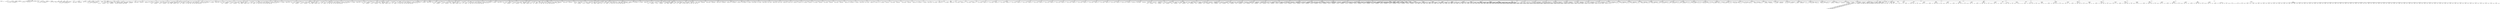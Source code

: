 digraph G {	
ranksep=.25;
	0 [label="MODULE"];
	1 [label="IDENTIFIERS: matrix_multiplication"];
	0 -> 1;
	2 [label="VAR_DECLARE_LIST"];
	0 -> 2;
	3 [label="VAR_DECLARE:  INPUT PORT"];
	2 -> 3;
	4 [label="IDENTIFIERS: clk"];
	3 -> 4;
	5 [label="VAR_DECLARE:  INPUT PORT"];
	2 -> 5;
	6 [label="IDENTIFIERS: reset"];
	5 -> 6;
	7 [label="VAR_DECLARE:  INPUT PORT"];
	2 -> 7;
	8 [label="IDENTIFIERS: enable_writing_to_mem"];
	7 -> 8;
	9 [label="VAR_DECLARE:  INPUT PORT"];
	2 -> 9;
	10 [label="IDENTIFIERS: enable_reading_from_mem"];
	9 -> 10;
	11 [label="VAR_DECLARE:  INPUT PORT"];
	2 -> 11;
	12 [label="IDENTIFIERS: data_pi"];
	11 -> 12;
	13 [label="BINARY_OPERATION: MINUS"];
	11 -> 13;
	14 [label="BINARY_OPERATION: MULTIPLY"];
	13 -> 14;
	15 [label="NUMBERS: 00000000000000000000000000000100 ()"];
	14 -> 15;
	16 [label="NUMBERS: 00000000000000000000000000010000 ()"];
	14 -> 16;
	17 [label="NUMBERS: 00000000000000000000000000000001 ()"];
	13 -> 17;
	18 [label="NUMBERS: 00000000000000000000000000000000 ()"];
	11 -> 18;
	19 [label="VAR_DECLARE:  INPUT PORT"];
	2 -> 19;
	20 [label="IDENTIFIERS: addr_pi"];
	19 -> 20;
	21 [label="BINARY_OPERATION: MINUS"];
	19 -> 21;
	22 [label="NUMBERS: 00000000000000000000000000000111 ()"];
	21 -> 22;
	23 [label="NUMBERS: 00000000000000000000000000000001 ()"];
	21 -> 23;
	24 [label="NUMBERS: 00000000000000000000000000000000 ()"];
	19 -> 24;
	25 [label="VAR_DECLARE:  INPUT PORT"];
	2 -> 25;
	26 [label="IDENTIFIERS: we_a"];
	25 -> 26;
	27 [label="VAR_DECLARE:  INPUT PORT"];
	2 -> 27;
	28 [label="IDENTIFIERS: we_b"];
	27 -> 28;
	29 [label="VAR_DECLARE:  INPUT PORT"];
	2 -> 29;
	30 [label="IDENTIFIERS: we_c"];
	29 -> 30;
	31 [label="VAR_DECLARE:  OUTPUT PORT"];
	2 -> 31;
	32 [label="IDENTIFIERS: data_from_out_mat"];
	31 -> 32;
	33 [label="BINARY_OPERATION: MINUS"];
	31 -> 33;
	34 [label="BINARY_OPERATION: MULTIPLY"];
	33 -> 34;
	35 [label="NUMBERS: 00000000000000000000000000000100 ()"];
	34 -> 35;
	36 [label="NUMBERS: 00000000000000000000000000010000 ()"];
	34 -> 36;
	37 [label="NUMBERS: 00000000000000000000000000000001 ()"];
	33 -> 37;
	38 [label="NUMBERS: 00000000000000000000000000000000 ()"];
	31 -> 38;
	39 [label="VAR_DECLARE:  INPUT PORT"];
	2 -> 39;
	40 [label="IDENTIFIERS: start_mat_mul"];
	39 -> 40;
	41 [label="VAR_DECLARE:  OUTPUT PORT"];
	2 -> 41;
	42 [label="IDENTIFIERS: done_mat_mul"];
	41 -> 42;
	43 [label="MODULE_ITEMS"];
	0 -> 43;
	44 [label="VAR_DECLARE_LIST"];
	43 -> 44;
	45 [label="VAR_DECLARE:  INPUT PORT"];
	44 -> 45;
	46 [label="IDENTIFIERS: clk"];
	45 -> 46;
	47 [label="VAR_DECLARE_LIST"];
	43 -> 47;
	48 [label="VAR_DECLARE:  INPUT PORT"];
	47 -> 48;
	49 [label="IDENTIFIERS: reset"];
	48 -> 49;
	50 [label="VAR_DECLARE_LIST"];
	43 -> 50;
	51 [label="VAR_DECLARE:  INPUT PORT"];
	50 -> 51;
	52 [label="IDENTIFIERS: enable_writing_to_mem"];
	51 -> 52;
	53 [label="VAR_DECLARE_LIST"];
	43 -> 53;
	54 [label="VAR_DECLARE:  INPUT PORT"];
	53 -> 54;
	55 [label="IDENTIFIERS: enable_reading_from_mem"];
	54 -> 55;
	56 [label="VAR_DECLARE_LIST"];
	43 -> 56;
	57 [label="VAR_DECLARE:  INPUT PORT"];
	56 -> 57;
	58 [label="IDENTIFIERS: data_pi"];
	57 -> 58;
	59 [label="BINARY_OPERATION: MINUS"];
	57 -> 59;
	60 [label="BINARY_OPERATION: MULTIPLY"];
	59 -> 60;
	61 [label="NUMBERS: 00000000000000000000000000000100 ()"];
	60 -> 61;
	62 [label="NUMBERS: 00000000000000000000000000010000 ()"];
	60 -> 62;
	63 [label="NUMBERS: 00000000000000000000000000000001 ()"];
	59 -> 63;
	64 [label="NUMBERS: 00000000000000000000000000000000 ()"];
	57 -> 64;
	65 [label="VAR_DECLARE_LIST"];
	43 -> 65;
	66 [label="VAR_DECLARE:  INPUT PORT"];
	65 -> 66;
	67 [label="IDENTIFIERS: addr_pi"];
	66 -> 67;
	68 [label="BINARY_OPERATION: MINUS"];
	66 -> 68;
	69 [label="NUMBERS: 00000000000000000000000000000111 ()"];
	68 -> 69;
	70 [label="NUMBERS: 00000000000000000000000000000001 ()"];
	68 -> 70;
	71 [label="NUMBERS: 00000000000000000000000000000000 ()"];
	66 -> 71;
	72 [label="VAR_DECLARE_LIST"];
	43 -> 72;
	73 [label="VAR_DECLARE:  INPUT PORT"];
	72 -> 73;
	74 [label="IDENTIFIERS: we_a"];
	73 -> 74;
	75 [label="VAR_DECLARE_LIST"];
	43 -> 75;
	76 [label="VAR_DECLARE:  INPUT PORT"];
	75 -> 76;
	77 [label="IDENTIFIERS: we_b"];
	76 -> 77;
	78 [label="VAR_DECLARE_LIST"];
	43 -> 78;
	79 [label="VAR_DECLARE:  INPUT PORT"];
	78 -> 79;
	80 [label="IDENTIFIERS: we_c"];
	79 -> 80;
	81 [label="VAR_DECLARE_LIST"];
	43 -> 81;
	82 [label="VAR_DECLARE:  OUTPUT PORT"];
	81 -> 82;
	83 [label="IDENTIFIERS: data_from_out_mat"];
	82 -> 83;
	84 [label="BINARY_OPERATION: MINUS"];
	82 -> 84;
	85 [label="BINARY_OPERATION: MULTIPLY"];
	84 -> 85;
	86 [label="NUMBERS: 00000000000000000000000000000100 ()"];
	85 -> 86;
	87 [label="NUMBERS: 00000000000000000000000000010000 ()"];
	85 -> 87;
	88 [label="NUMBERS: 00000000000000000000000000000001 ()"];
	84 -> 88;
	89 [label="NUMBERS: 00000000000000000000000000000000 ()"];
	82 -> 89;
	90 [label="VAR_DECLARE_LIST"];
	43 -> 90;
	91 [label="VAR_DECLARE:  INPUT PORT"];
	90 -> 91;
	92 [label="IDENTIFIERS: start_mat_mul"];
	91 -> 92;
	93 [label="VAR_DECLARE_LIST"];
	43 -> 93;
	94 [label="VAR_DECLARE:  OUTPUT PORT"];
	93 -> 94;
	95 [label="IDENTIFIERS: done_mat_mul"];
	94 -> 95;
	96 [label="VAR_DECLARE_LIST"];
	43 -> 96;
	97 [label="VAR_DECLARE:  REG"];
	96 -> 97;
	98 [label="IDENTIFIERS: enable_writing_to_mem_reg"];
	97 -> 98;
	99 [label="VAR_DECLARE_LIST"];
	43 -> 99;
	100 [label="VAR_DECLARE:  REG"];
	99 -> 100;
	101 [label="IDENTIFIERS: addr_pi_reg"];
	100 -> 101;
	102 [label="BINARY_OPERATION: MINUS"];
	100 -> 102;
	103 [label="NUMBERS: 00000000000000000000000000000111 ()"];
	102 -> 103;
	104 [label="NUMBERS: 00000000000000000000000000000001 ()"];
	102 -> 104;
	105 [label="NUMBERS: 00000000000000000000000000000000 ()"];
	100 -> 105;
	106 [label="ALWAYS"];
	43 -> 106;
	107 [label="DELAY_CONTROL"];
	106 -> 107;
	108 [label="POSEDGE"];
	107 -> 108;
	109 [label="IDENTIFIERS: clk"];
	108 -> 109;
	110 [label="BLOCK"];
	106 -> 110;
	111 [label="IF"];
	110 -> 111;
	112 [label="IDENTIFIERS: reset"];
	111 -> 112;
	113 [label="BLOCK"];
	111 -> 113;
	114 [label="NON_BLOCKING_STATEMENT"];
	113 -> 114;
	115 [label="IDENTIFIERS: enable_writing_to_mem_reg"];
	114 -> 115;
	116 [label="NUMBERS: 00000000000000000000000000000000 ()"];
	114 -> 116;
	117 [label="NON_BLOCKING_STATEMENT"];
	113 -> 117;
	118 [label="IDENTIFIERS: addr_pi_reg"];
	117 -> 118;
	119 [label="NUMBERS: 00000000000000000000000000000000 ()"];
	117 -> 119;
	120 [label="BLOCK"];
	111 -> 120;
	121 [label="NON_BLOCKING_STATEMENT"];
	120 -> 121;
	122 [label="IDENTIFIERS: enable_writing_to_mem_reg"];
	121 -> 122;
	123 [label="IDENTIFIERS: enable_writing_to_mem"];
	121 -> 123;
	124 [label="NON_BLOCKING_STATEMENT"];
	120 -> 124;
	125 [label="IDENTIFIERS: addr_pi_reg"];
	124 -> 125;
	126 [label="IDENTIFIERS: addr_pi"];
	124 -> 126;
	127 [label="VAR_DECLARE_LIST"];
	43 -> 127;
	128 [label="VAR_DECLARE:  WIRE"];
	127 -> 128;
	129 [label="IDENTIFIERS: a_data_00"];
	128 -> 129;
	130 [label="BINARY_OPERATION: MINUS"];
	128 -> 130;
	131 [label="BINARY_OPERATION: MULTIPLY"];
	130 -> 131;
	132 [label="NUMBERS: 00000000000000000000000000000100 ()"];
	131 -> 132;
	133 [label="NUMBERS: 00000000000000000000000000010000 ()"];
	131 -> 133;
	134 [label="NUMBERS: 00000000000000000000000000000001 ()"];
	130 -> 134;
	135 [label="NUMBERS: 00000000000000000000000000000000 ()"];
	128 -> 135;
	136 [label="VAR_DECLARE_LIST"];
	43 -> 136;
	137 [label="VAR_DECLARE:  WIRE"];
	136 -> 137;
	138 [label="IDENTIFIERS: a_addr_00"];
	137 -> 138;
	139 [label="BINARY_OPERATION: MINUS"];
	137 -> 139;
	140 [label="NUMBERS: 00000000000000000000000000000111 ()"];
	139 -> 140;
	141 [label="NUMBERS: 00000000000000000000000000000001 ()"];
	139 -> 141;
	142 [label="NUMBERS: 00000000000000000000000000000000 ()"];
	137 -> 142;
	143 [label="VAR_DECLARE_LIST"];
	43 -> 143;
	144 [label="VAR_DECLARE:  WIRE"];
	143 -> 144;
	145 [label="IDENTIFIERS: a_addr_muxed_00"];
	144 -> 145;
	146 [label="BINARY_OPERATION: MINUS"];
	144 -> 146;
	147 [label="NUMBERS: 00000000000000000000000000000111 ()"];
	146 -> 147;
	148 [label="NUMBERS: 00000000000000000000000000000001 ()"];
	146 -> 148;
	149 [label="NUMBERS: 00000000000000000000000000000000 ()"];
	144 -> 149;
	150 [label="VAR_DECLARE_LIST"];
	43 -> 150;
	151 [label="VAR_DECLARE:  REG"];
	150 -> 151;
	152 [label="IDENTIFIERS: a_addr_muxed_00_reg"];
	151 -> 152;
	153 [label="BINARY_OPERATION: MINUS"];
	151 -> 153;
	154 [label="NUMBERS: 00000000000000000000000000000111 ()"];
	153 -> 154;
	155 [label="NUMBERS: 00000000000000000000000000000001 ()"];
	153 -> 155;
	156 [label="NUMBERS: 00000000000000000000000000000000 ()"];
	151 -> 156;
	157 [label="VAR_DECLARE_LIST"];
	43 -> 157;
	158 [label="VAR_DECLARE:  REG"];
	157 -> 158;
	159 [label="IDENTIFIERS: a_addr_00_reg"];
	158 -> 159;
	160 [label="BINARY_OPERATION: MINUS"];
	158 -> 160;
	161 [label="NUMBERS: 00000000000000000000000000000111 ()"];
	160 -> 161;
	162 [label="NUMBERS: 00000000000000000000000000000001 ()"];
	160 -> 162;
	163 [label="NUMBERS: 00000000000000000000000000000000 ()"];
	158 -> 163;
	164 [label="ALWAYS"];
	43 -> 164;
	165 [label="DELAY_CONTROL"];
	164 -> 165;
	166 [label="POSEDGE"];
	165 -> 166;
	167 [label="IDENTIFIERS: clk"];
	166 -> 167;
	168 [label="BLOCK"];
	164 -> 168;
	169 [label="IF"];
	168 -> 169;
	170 [label="IDENTIFIERS: reset"];
	169 -> 170;
	171 [label="BLOCK"];
	169 -> 171;
	172 [label="NON_BLOCKING_STATEMENT"];
	171 -> 172;
	173 [label="IDENTIFIERS: a_addr_00_reg"];
	172 -> 173;
	174 [label="NUMBERS: 00000000000000000000000000000000 ()"];
	172 -> 174;
	175 [label="NON_BLOCKING_STATEMENT"];
	171 -> 175;
	176 [label="IDENTIFIERS: a_addr_muxed_00_reg"];
	175 -> 176;
	177 [label="NUMBERS: 00000000000000000000000000000000 ()"];
	175 -> 177;
	178 [label="BLOCK"];
	169 -> 178;
	179 [label="NON_BLOCKING_STATEMENT"];
	178 -> 179;
	180 [label="IDENTIFIERS: a_addr_00_reg"];
	179 -> 180;
	181 [label="IDENTIFIERS: a_addr_00"];
	179 -> 181;
	182 [label="NON_BLOCKING_STATEMENT"];
	178 -> 182;
	183 [label="IDENTIFIERS: a_addr_muxed_00_reg"];
	182 -> 183;
	184 [label="IDENTIFIERS: a_addr_muxed_00"];
	182 -> 184;
	185 [label="ASSIGN"];
	43 -> 185;
	186 [label="BLOCKING_STATEMENT"];
	185 -> 186;
	187 [label="IDENTIFIERS: a_addr_muxed_00"];
	186 -> 187;
	188 [label="IF_Q"];
	186 -> 188;
	189 [label="IDENTIFIERS: enable_writing_to_mem_reg"];
	188 -> 189;
	190 [label="IDENTIFIERS: addr_pi_reg"];
	188 -> 190;
	191 [label="IDENTIFIERS: a_addr_00_reg"];
	188 -> 191;
	192 [label="MODULE_INSTANCE"];
	43 -> 192;
	193 [label="MODULE_INSTANCE"];
	192 -> 193;
	194 [label="IDENTIFIERS: ram"];
	193 -> 194;
	195 [label="MODULE_NAMED_INSTANCE"];
	193 -> 195;
	196 [label="IDENTIFIERS: matrix_A_00"];
	195 -> 196;
	197 [label="MODULE_CONNECT_LIST"];
	195 -> 197;
	198 [label="MODULE_CONNECT"];
	197 -> 198;
	199 [label="IDENTIFIERS: addr0"];
	198 -> 199;
	200 [label="IDENTIFIERS: a_addr_muxed_00_reg"];
	198 -> 200;
	201 [label="MODULE_CONNECT"];
	197 -> 201;
	202 [label="IDENTIFIERS: d0"];
	201 -> 202;
	203 [label="IDENTIFIERS: data_pi"];
	201 -> 203;
	204 [label="MODULE_CONNECT"];
	197 -> 204;
	205 [label="IDENTIFIERS: we0"];
	204 -> 205;
	206 [label="IDENTIFIERS: we_a"];
	204 -> 206;
	207 [label="MODULE_CONNECT"];
	197 -> 207;
	208 [label="IDENTIFIERS: q0"];
	207 -> 208;
	209 [label="IDENTIFIERS: a_data_00"];
	207 -> 209;
	210 [label="MODULE_CONNECT"];
	197 -> 210;
	211 [label="IDENTIFIERS: clk"];
	210 -> 211;
	212 [label="IDENTIFIERS: clk"];
	210 -> 212;
	213 [label="VAR_DECLARE_LIST"];
	43 -> 213;
	214 [label="VAR_DECLARE:  WIRE"];
	213 -> 214;
	215 [label="IDENTIFIERS: a_data_10"];
	214 -> 215;
	216 [label="BINARY_OPERATION: MINUS"];
	214 -> 216;
	217 [label="BINARY_OPERATION: MULTIPLY"];
	216 -> 217;
	218 [label="NUMBERS: 00000000000000000000000000000100 ()"];
	217 -> 218;
	219 [label="NUMBERS: 00000000000000000000000000010000 ()"];
	217 -> 219;
	220 [label="NUMBERS: 00000000000000000000000000000001 ()"];
	216 -> 220;
	221 [label="NUMBERS: 00000000000000000000000000000000 ()"];
	214 -> 221;
	222 [label="VAR_DECLARE_LIST"];
	43 -> 222;
	223 [label="VAR_DECLARE:  WIRE"];
	222 -> 223;
	224 [label="IDENTIFIERS: a_addr_10"];
	223 -> 224;
	225 [label="BINARY_OPERATION: MINUS"];
	223 -> 225;
	226 [label="NUMBERS: 00000000000000000000000000000111 ()"];
	225 -> 226;
	227 [label="NUMBERS: 00000000000000000000000000000001 ()"];
	225 -> 227;
	228 [label="NUMBERS: 00000000000000000000000000000000 ()"];
	223 -> 228;
	229 [label="VAR_DECLARE_LIST"];
	43 -> 229;
	230 [label="VAR_DECLARE:  WIRE"];
	229 -> 230;
	231 [label="IDENTIFIERS: a_addr_muxed_10"];
	230 -> 231;
	232 [label="BINARY_OPERATION: MINUS"];
	230 -> 232;
	233 [label="NUMBERS: 00000000000000000000000000000111 ()"];
	232 -> 233;
	234 [label="NUMBERS: 00000000000000000000000000000001 ()"];
	232 -> 234;
	235 [label="NUMBERS: 00000000000000000000000000000000 ()"];
	230 -> 235;
	236 [label="VAR_DECLARE_LIST"];
	43 -> 236;
	237 [label="VAR_DECLARE:  REG"];
	236 -> 237;
	238 [label="IDENTIFIERS: a_addr_muxed_10_reg"];
	237 -> 238;
	239 [label="BINARY_OPERATION: MINUS"];
	237 -> 239;
	240 [label="NUMBERS: 00000000000000000000000000000111 ()"];
	239 -> 240;
	241 [label="NUMBERS: 00000000000000000000000000000001 ()"];
	239 -> 241;
	242 [label="NUMBERS: 00000000000000000000000000000000 ()"];
	237 -> 242;
	243 [label="VAR_DECLARE_LIST"];
	43 -> 243;
	244 [label="VAR_DECLARE:  REG"];
	243 -> 244;
	245 [label="IDENTIFIERS: a_addr_10_reg"];
	244 -> 245;
	246 [label="BINARY_OPERATION: MINUS"];
	244 -> 246;
	247 [label="NUMBERS: 00000000000000000000000000000111 ()"];
	246 -> 247;
	248 [label="NUMBERS: 00000000000000000000000000000001 ()"];
	246 -> 248;
	249 [label="NUMBERS: 00000000000000000000000000000000 ()"];
	244 -> 249;
	250 [label="ALWAYS"];
	43 -> 250;
	251 [label="DELAY_CONTROL"];
	250 -> 251;
	252 [label="POSEDGE"];
	251 -> 252;
	253 [label="IDENTIFIERS: clk"];
	252 -> 253;
	254 [label="BLOCK"];
	250 -> 254;
	255 [label="IF"];
	254 -> 255;
	256 [label="IDENTIFIERS: reset"];
	255 -> 256;
	257 [label="BLOCK"];
	255 -> 257;
	258 [label="NON_BLOCKING_STATEMENT"];
	257 -> 258;
	259 [label="IDENTIFIERS: a_addr_10_reg"];
	258 -> 259;
	260 [label="NUMBERS: 00000000000000000000000000000000 ()"];
	258 -> 260;
	261 [label="NON_BLOCKING_STATEMENT"];
	257 -> 261;
	262 [label="IDENTIFIERS: a_addr_muxed_10_reg"];
	261 -> 262;
	263 [label="NUMBERS: 00000000000000000000000000000000 ()"];
	261 -> 263;
	264 [label="BLOCK"];
	255 -> 264;
	265 [label="NON_BLOCKING_STATEMENT"];
	264 -> 265;
	266 [label="IDENTIFIERS: a_addr_10_reg"];
	265 -> 266;
	267 [label="IDENTIFIERS: a_addr_10"];
	265 -> 267;
	268 [label="NON_BLOCKING_STATEMENT"];
	264 -> 268;
	269 [label="IDENTIFIERS: a_addr_muxed_10_reg"];
	268 -> 269;
	270 [label="IDENTIFIERS: a_addr_muxed_10"];
	268 -> 270;
	271 [label="ASSIGN"];
	43 -> 271;
	272 [label="BLOCKING_STATEMENT"];
	271 -> 272;
	273 [label="IDENTIFIERS: a_addr_muxed_10"];
	272 -> 273;
	274 [label="IF_Q"];
	272 -> 274;
	275 [label="IDENTIFIERS: enable_writing_to_mem_reg"];
	274 -> 275;
	276 [label="IDENTIFIERS: addr_pi_reg"];
	274 -> 276;
	277 [label="IDENTIFIERS: a_addr_10_reg"];
	274 -> 277;
	278 [label="MODULE_INSTANCE"];
	43 -> 278;
	279 [label="MODULE_INSTANCE"];
	278 -> 279;
	280 [label="IDENTIFIERS: ram"];
	279 -> 280;
	281 [label="MODULE_NAMED_INSTANCE"];
	279 -> 281;
	282 [label="IDENTIFIERS: matrix_A_10"];
	281 -> 282;
	283 [label="MODULE_CONNECT_LIST"];
	281 -> 283;
	284 [label="MODULE_CONNECT"];
	283 -> 284;
	285 [label="IDENTIFIERS: addr0"];
	284 -> 285;
	286 [label="IDENTIFIERS: a_addr_muxed_10_reg"];
	284 -> 286;
	287 [label="MODULE_CONNECT"];
	283 -> 287;
	288 [label="IDENTIFIERS: d0"];
	287 -> 288;
	289 [label="IDENTIFIERS: data_pi"];
	287 -> 289;
	290 [label="MODULE_CONNECT"];
	283 -> 290;
	291 [label="IDENTIFIERS: we0"];
	290 -> 291;
	292 [label="IDENTIFIERS: we_a"];
	290 -> 292;
	293 [label="MODULE_CONNECT"];
	283 -> 293;
	294 [label="IDENTIFIERS: q0"];
	293 -> 294;
	295 [label="IDENTIFIERS: a_data_10"];
	293 -> 295;
	296 [label="MODULE_CONNECT"];
	283 -> 296;
	297 [label="IDENTIFIERS: clk"];
	296 -> 297;
	298 [label="IDENTIFIERS: clk"];
	296 -> 298;
	299 [label="VAR_DECLARE_LIST"];
	43 -> 299;
	300 [label="VAR_DECLARE:  WIRE"];
	299 -> 300;
	301 [label="IDENTIFIERS: a_data_20"];
	300 -> 301;
	302 [label="BINARY_OPERATION: MINUS"];
	300 -> 302;
	303 [label="BINARY_OPERATION: MULTIPLY"];
	302 -> 303;
	304 [label="NUMBERS: 00000000000000000000000000000100 ()"];
	303 -> 304;
	305 [label="NUMBERS: 00000000000000000000000000010000 ()"];
	303 -> 305;
	306 [label="NUMBERS: 00000000000000000000000000000001 ()"];
	302 -> 306;
	307 [label="NUMBERS: 00000000000000000000000000000000 ()"];
	300 -> 307;
	308 [label="VAR_DECLARE_LIST"];
	43 -> 308;
	309 [label="VAR_DECLARE:  WIRE"];
	308 -> 309;
	310 [label="IDENTIFIERS: a_addr_20"];
	309 -> 310;
	311 [label="BINARY_OPERATION: MINUS"];
	309 -> 311;
	312 [label="NUMBERS: 00000000000000000000000000000111 ()"];
	311 -> 312;
	313 [label="NUMBERS: 00000000000000000000000000000001 ()"];
	311 -> 313;
	314 [label="NUMBERS: 00000000000000000000000000000000 ()"];
	309 -> 314;
	315 [label="VAR_DECLARE_LIST"];
	43 -> 315;
	316 [label="VAR_DECLARE:  WIRE"];
	315 -> 316;
	317 [label="IDENTIFIERS: a_addr_muxed_20"];
	316 -> 317;
	318 [label="BINARY_OPERATION: MINUS"];
	316 -> 318;
	319 [label="NUMBERS: 00000000000000000000000000000111 ()"];
	318 -> 319;
	320 [label="NUMBERS: 00000000000000000000000000000001 ()"];
	318 -> 320;
	321 [label="NUMBERS: 00000000000000000000000000000000 ()"];
	316 -> 321;
	322 [label="VAR_DECLARE_LIST"];
	43 -> 322;
	323 [label="VAR_DECLARE:  REG"];
	322 -> 323;
	324 [label="IDENTIFIERS: a_addr_muxed_20_reg"];
	323 -> 324;
	325 [label="BINARY_OPERATION: MINUS"];
	323 -> 325;
	326 [label="NUMBERS: 00000000000000000000000000000111 ()"];
	325 -> 326;
	327 [label="NUMBERS: 00000000000000000000000000000001 ()"];
	325 -> 327;
	328 [label="NUMBERS: 00000000000000000000000000000000 ()"];
	323 -> 328;
	329 [label="VAR_DECLARE_LIST"];
	43 -> 329;
	330 [label="VAR_DECLARE:  REG"];
	329 -> 330;
	331 [label="IDENTIFIERS: a_addr_20_reg"];
	330 -> 331;
	332 [label="BINARY_OPERATION: MINUS"];
	330 -> 332;
	333 [label="NUMBERS: 00000000000000000000000000000111 ()"];
	332 -> 333;
	334 [label="NUMBERS: 00000000000000000000000000000001 ()"];
	332 -> 334;
	335 [label="NUMBERS: 00000000000000000000000000000000 ()"];
	330 -> 335;
	336 [label="ALWAYS"];
	43 -> 336;
	337 [label="DELAY_CONTROL"];
	336 -> 337;
	338 [label="POSEDGE"];
	337 -> 338;
	339 [label="IDENTIFIERS: clk"];
	338 -> 339;
	340 [label="BLOCK"];
	336 -> 340;
	341 [label="IF"];
	340 -> 341;
	342 [label="IDENTIFIERS: reset"];
	341 -> 342;
	343 [label="BLOCK"];
	341 -> 343;
	344 [label="NON_BLOCKING_STATEMENT"];
	343 -> 344;
	345 [label="IDENTIFIERS: a_addr_20_reg"];
	344 -> 345;
	346 [label="NUMBERS: 00000000000000000000000000000000 ()"];
	344 -> 346;
	347 [label="NON_BLOCKING_STATEMENT"];
	343 -> 347;
	348 [label="IDENTIFIERS: a_addr_muxed_20_reg"];
	347 -> 348;
	349 [label="NUMBERS: 00000000000000000000000000000000 ()"];
	347 -> 349;
	350 [label="BLOCK"];
	341 -> 350;
	351 [label="NON_BLOCKING_STATEMENT"];
	350 -> 351;
	352 [label="IDENTIFIERS: a_addr_20_reg"];
	351 -> 352;
	353 [label="IDENTIFIERS: a_addr_20"];
	351 -> 353;
	354 [label="NON_BLOCKING_STATEMENT"];
	350 -> 354;
	355 [label="IDENTIFIERS: a_addr_muxed_20_reg"];
	354 -> 355;
	356 [label="IDENTIFIERS: a_addr_muxed_20"];
	354 -> 356;
	357 [label="ASSIGN"];
	43 -> 357;
	358 [label="BLOCKING_STATEMENT"];
	357 -> 358;
	359 [label="IDENTIFIERS: a_addr_muxed_20"];
	358 -> 359;
	360 [label="IF_Q"];
	358 -> 360;
	361 [label="IDENTIFIERS: enable_writing_to_mem_reg"];
	360 -> 361;
	362 [label="IDENTIFIERS: addr_pi_reg"];
	360 -> 362;
	363 [label="IDENTIFIERS: a_addr_20_reg"];
	360 -> 363;
	364 [label="MODULE_INSTANCE"];
	43 -> 364;
	365 [label="MODULE_INSTANCE"];
	364 -> 365;
	366 [label="IDENTIFIERS: ram"];
	365 -> 366;
	367 [label="MODULE_NAMED_INSTANCE"];
	365 -> 367;
	368 [label="IDENTIFIERS: matrix_A_20"];
	367 -> 368;
	369 [label="MODULE_CONNECT_LIST"];
	367 -> 369;
	370 [label="MODULE_CONNECT"];
	369 -> 370;
	371 [label="IDENTIFIERS: addr0"];
	370 -> 371;
	372 [label="IDENTIFIERS: a_addr_muxed_20_reg"];
	370 -> 372;
	373 [label="MODULE_CONNECT"];
	369 -> 373;
	374 [label="IDENTIFIERS: d0"];
	373 -> 374;
	375 [label="IDENTIFIERS: data_pi"];
	373 -> 375;
	376 [label="MODULE_CONNECT"];
	369 -> 376;
	377 [label="IDENTIFIERS: we0"];
	376 -> 377;
	378 [label="IDENTIFIERS: we_a"];
	376 -> 378;
	379 [label="MODULE_CONNECT"];
	369 -> 379;
	380 [label="IDENTIFIERS: q0"];
	379 -> 380;
	381 [label="IDENTIFIERS: a_data_20"];
	379 -> 381;
	382 [label="MODULE_CONNECT"];
	369 -> 382;
	383 [label="IDENTIFIERS: clk"];
	382 -> 383;
	384 [label="IDENTIFIERS: clk"];
	382 -> 384;
	385 [label="VAR_DECLARE_LIST"];
	43 -> 385;
	386 [label="VAR_DECLARE:  WIRE"];
	385 -> 386;
	387 [label="IDENTIFIERS: a_data_30"];
	386 -> 387;
	388 [label="BINARY_OPERATION: MINUS"];
	386 -> 388;
	389 [label="BINARY_OPERATION: MULTIPLY"];
	388 -> 389;
	390 [label="NUMBERS: 00000000000000000000000000000100 ()"];
	389 -> 390;
	391 [label="NUMBERS: 00000000000000000000000000010000 ()"];
	389 -> 391;
	392 [label="NUMBERS: 00000000000000000000000000000001 ()"];
	388 -> 392;
	393 [label="NUMBERS: 00000000000000000000000000000000 ()"];
	386 -> 393;
	394 [label="VAR_DECLARE_LIST"];
	43 -> 394;
	395 [label="VAR_DECLARE:  WIRE"];
	394 -> 395;
	396 [label="IDENTIFIERS: a_addr_30"];
	395 -> 396;
	397 [label="BINARY_OPERATION: MINUS"];
	395 -> 397;
	398 [label="NUMBERS: 00000000000000000000000000000111 ()"];
	397 -> 398;
	399 [label="NUMBERS: 00000000000000000000000000000001 ()"];
	397 -> 399;
	400 [label="NUMBERS: 00000000000000000000000000000000 ()"];
	395 -> 400;
	401 [label="VAR_DECLARE_LIST"];
	43 -> 401;
	402 [label="VAR_DECLARE:  WIRE"];
	401 -> 402;
	403 [label="IDENTIFIERS: a_addr_muxed_30"];
	402 -> 403;
	404 [label="BINARY_OPERATION: MINUS"];
	402 -> 404;
	405 [label="NUMBERS: 00000000000000000000000000000111 ()"];
	404 -> 405;
	406 [label="NUMBERS: 00000000000000000000000000000001 ()"];
	404 -> 406;
	407 [label="NUMBERS: 00000000000000000000000000000000 ()"];
	402 -> 407;
	408 [label="VAR_DECLARE_LIST"];
	43 -> 408;
	409 [label="VAR_DECLARE:  REG"];
	408 -> 409;
	410 [label="IDENTIFIERS: a_addr_muxed_30_reg"];
	409 -> 410;
	411 [label="BINARY_OPERATION: MINUS"];
	409 -> 411;
	412 [label="NUMBERS: 00000000000000000000000000000111 ()"];
	411 -> 412;
	413 [label="NUMBERS: 00000000000000000000000000000001 ()"];
	411 -> 413;
	414 [label="NUMBERS: 00000000000000000000000000000000 ()"];
	409 -> 414;
	415 [label="VAR_DECLARE_LIST"];
	43 -> 415;
	416 [label="VAR_DECLARE:  REG"];
	415 -> 416;
	417 [label="IDENTIFIERS: a_addr_30_reg"];
	416 -> 417;
	418 [label="BINARY_OPERATION: MINUS"];
	416 -> 418;
	419 [label="NUMBERS: 00000000000000000000000000000111 ()"];
	418 -> 419;
	420 [label="NUMBERS: 00000000000000000000000000000001 ()"];
	418 -> 420;
	421 [label="NUMBERS: 00000000000000000000000000000000 ()"];
	416 -> 421;
	422 [label="ALWAYS"];
	43 -> 422;
	423 [label="DELAY_CONTROL"];
	422 -> 423;
	424 [label="POSEDGE"];
	423 -> 424;
	425 [label="IDENTIFIERS: clk"];
	424 -> 425;
	426 [label="BLOCK"];
	422 -> 426;
	427 [label="IF"];
	426 -> 427;
	428 [label="IDENTIFIERS: reset"];
	427 -> 428;
	429 [label="BLOCK"];
	427 -> 429;
	430 [label="NON_BLOCKING_STATEMENT"];
	429 -> 430;
	431 [label="IDENTIFIERS: a_addr_30_reg"];
	430 -> 431;
	432 [label="NUMBERS: 00000000000000000000000000000000 ()"];
	430 -> 432;
	433 [label="NON_BLOCKING_STATEMENT"];
	429 -> 433;
	434 [label="IDENTIFIERS: a_addr_muxed_30_reg"];
	433 -> 434;
	435 [label="NUMBERS: 00000000000000000000000000000000 ()"];
	433 -> 435;
	436 [label="BLOCK"];
	427 -> 436;
	437 [label="NON_BLOCKING_STATEMENT"];
	436 -> 437;
	438 [label="IDENTIFIERS: a_addr_30_reg"];
	437 -> 438;
	439 [label="IDENTIFIERS: a_addr_30"];
	437 -> 439;
	440 [label="NON_BLOCKING_STATEMENT"];
	436 -> 440;
	441 [label="IDENTIFIERS: a_addr_muxed_30_reg"];
	440 -> 441;
	442 [label="IDENTIFIERS: a_addr_muxed_30"];
	440 -> 442;
	443 [label="ASSIGN"];
	43 -> 443;
	444 [label="BLOCKING_STATEMENT"];
	443 -> 444;
	445 [label="IDENTIFIERS: a_addr_muxed_30"];
	444 -> 445;
	446 [label="IF_Q"];
	444 -> 446;
	447 [label="IDENTIFIERS: enable_writing_to_mem_reg"];
	446 -> 447;
	448 [label="IDENTIFIERS: addr_pi_reg"];
	446 -> 448;
	449 [label="IDENTIFIERS: a_addr_30_reg"];
	446 -> 449;
	450 [label="MODULE_INSTANCE"];
	43 -> 450;
	451 [label="MODULE_INSTANCE"];
	450 -> 451;
	452 [label="IDENTIFIERS: ram"];
	451 -> 452;
	453 [label="MODULE_NAMED_INSTANCE"];
	451 -> 453;
	454 [label="IDENTIFIERS: matrix_A_30"];
	453 -> 454;
	455 [label="MODULE_CONNECT_LIST"];
	453 -> 455;
	456 [label="MODULE_CONNECT"];
	455 -> 456;
	457 [label="IDENTIFIERS: addr0"];
	456 -> 457;
	458 [label="IDENTIFIERS: a_addr_muxed_30_reg"];
	456 -> 458;
	459 [label="MODULE_CONNECT"];
	455 -> 459;
	460 [label="IDENTIFIERS: d0"];
	459 -> 460;
	461 [label="IDENTIFIERS: data_pi"];
	459 -> 461;
	462 [label="MODULE_CONNECT"];
	455 -> 462;
	463 [label="IDENTIFIERS: we0"];
	462 -> 463;
	464 [label="IDENTIFIERS: we_a"];
	462 -> 464;
	465 [label="MODULE_CONNECT"];
	455 -> 465;
	466 [label="IDENTIFIERS: q0"];
	465 -> 466;
	467 [label="IDENTIFIERS: a_data_30"];
	465 -> 467;
	468 [label="MODULE_CONNECT"];
	455 -> 468;
	469 [label="IDENTIFIERS: clk"];
	468 -> 469;
	470 [label="IDENTIFIERS: clk"];
	468 -> 470;
	471 [label="VAR_DECLARE_LIST"];
	43 -> 471;
	472 [label="VAR_DECLARE:  WIRE"];
	471 -> 472;
	473 [label="IDENTIFIERS: b_data_00"];
	472 -> 473;
	474 [label="BINARY_OPERATION: MINUS"];
	472 -> 474;
	475 [label="BINARY_OPERATION: MULTIPLY"];
	474 -> 475;
	476 [label="NUMBERS: 00000000000000000000000000000100 ()"];
	475 -> 476;
	477 [label="NUMBERS: 00000000000000000000000000010000 ()"];
	475 -> 477;
	478 [label="NUMBERS: 00000000000000000000000000000001 ()"];
	474 -> 478;
	479 [label="NUMBERS: 00000000000000000000000000000000 ()"];
	472 -> 479;
	480 [label="VAR_DECLARE_LIST"];
	43 -> 480;
	481 [label="VAR_DECLARE:  WIRE"];
	480 -> 481;
	482 [label="IDENTIFIERS: b_addr_00"];
	481 -> 482;
	483 [label="BINARY_OPERATION: MINUS"];
	481 -> 483;
	484 [label="NUMBERS: 00000000000000000000000000000111 ()"];
	483 -> 484;
	485 [label="NUMBERS: 00000000000000000000000000000001 ()"];
	483 -> 485;
	486 [label="NUMBERS: 00000000000000000000000000000000 ()"];
	481 -> 486;
	487 [label="VAR_DECLARE_LIST"];
	43 -> 487;
	488 [label="VAR_DECLARE:  WIRE"];
	487 -> 488;
	489 [label="IDENTIFIERS: b_addr_muxed_00"];
	488 -> 489;
	490 [label="BINARY_OPERATION: MINUS"];
	488 -> 490;
	491 [label="NUMBERS: 00000000000000000000000000000111 ()"];
	490 -> 491;
	492 [label="NUMBERS: 00000000000000000000000000000001 ()"];
	490 -> 492;
	493 [label="NUMBERS: 00000000000000000000000000000000 ()"];
	488 -> 493;
	494 [label="VAR_DECLARE_LIST"];
	43 -> 494;
	495 [label="VAR_DECLARE:  REG"];
	494 -> 495;
	496 [label="IDENTIFIERS: b_addr_muxed_00_reg"];
	495 -> 496;
	497 [label="BINARY_OPERATION: MINUS"];
	495 -> 497;
	498 [label="NUMBERS: 00000000000000000000000000000111 ()"];
	497 -> 498;
	499 [label="NUMBERS: 00000000000000000000000000000001 ()"];
	497 -> 499;
	500 [label="NUMBERS: 00000000000000000000000000000000 ()"];
	495 -> 500;
	501 [label="VAR_DECLARE_LIST"];
	43 -> 501;
	502 [label="VAR_DECLARE:  REG"];
	501 -> 502;
	503 [label="IDENTIFIERS: b_addr_00_reg"];
	502 -> 503;
	504 [label="BINARY_OPERATION: MINUS"];
	502 -> 504;
	505 [label="NUMBERS: 00000000000000000000000000000111 ()"];
	504 -> 505;
	506 [label="NUMBERS: 00000000000000000000000000000001 ()"];
	504 -> 506;
	507 [label="NUMBERS: 00000000000000000000000000000000 ()"];
	502 -> 507;
	508 [label="ALWAYS"];
	43 -> 508;
	509 [label="DELAY_CONTROL"];
	508 -> 509;
	510 [label="POSEDGE"];
	509 -> 510;
	511 [label="IDENTIFIERS: clk"];
	510 -> 511;
	512 [label="BLOCK"];
	508 -> 512;
	513 [label="IF"];
	512 -> 513;
	514 [label="IDENTIFIERS: reset"];
	513 -> 514;
	515 [label="BLOCK"];
	513 -> 515;
	516 [label="NON_BLOCKING_STATEMENT"];
	515 -> 516;
	517 [label="IDENTIFIERS: b_addr_00_reg"];
	516 -> 517;
	518 [label="NUMBERS: 00000000000000000000000000000000 ()"];
	516 -> 518;
	519 [label="NON_BLOCKING_STATEMENT"];
	515 -> 519;
	520 [label="IDENTIFIERS: b_addr_muxed_00_reg"];
	519 -> 520;
	521 [label="NUMBERS: 00000000000000000000000000000000 ()"];
	519 -> 521;
	522 [label="BLOCK"];
	513 -> 522;
	523 [label="NON_BLOCKING_STATEMENT"];
	522 -> 523;
	524 [label="IDENTIFIERS: b_addr_00_reg"];
	523 -> 524;
	525 [label="IDENTIFIERS: b_addr_00"];
	523 -> 525;
	526 [label="NON_BLOCKING_STATEMENT"];
	522 -> 526;
	527 [label="IDENTIFIERS: b_addr_muxed_00_reg"];
	526 -> 527;
	528 [label="IDENTIFIERS: b_addr_muxed_00"];
	526 -> 528;
	529 [label="ASSIGN"];
	43 -> 529;
	530 [label="BLOCKING_STATEMENT"];
	529 -> 530;
	531 [label="IDENTIFIERS: b_addr_muxed_00"];
	530 -> 531;
	532 [label="IF_Q"];
	530 -> 532;
	533 [label="IDENTIFIERS: enable_writing_to_mem_reg"];
	532 -> 533;
	534 [label="IDENTIFIERS: addr_pi_reg"];
	532 -> 534;
	535 [label="IDENTIFIERS: b_addr_00_reg"];
	532 -> 535;
	536 [label="MODULE_INSTANCE"];
	43 -> 536;
	537 [label="MODULE_INSTANCE"];
	536 -> 537;
	538 [label="IDENTIFIERS: ram"];
	537 -> 538;
	539 [label="MODULE_NAMED_INSTANCE"];
	537 -> 539;
	540 [label="IDENTIFIERS: matrix_B_00"];
	539 -> 540;
	541 [label="MODULE_CONNECT_LIST"];
	539 -> 541;
	542 [label="MODULE_CONNECT"];
	541 -> 542;
	543 [label="IDENTIFIERS: addr0"];
	542 -> 543;
	544 [label="IDENTIFIERS: b_addr_muxed_00_reg"];
	542 -> 544;
	545 [label="MODULE_CONNECT"];
	541 -> 545;
	546 [label="IDENTIFIERS: d0"];
	545 -> 546;
	547 [label="IDENTIFIERS: data_pi"];
	545 -> 547;
	548 [label="MODULE_CONNECT"];
	541 -> 548;
	549 [label="IDENTIFIERS: we0"];
	548 -> 549;
	550 [label="IDENTIFIERS: we_b"];
	548 -> 550;
	551 [label="MODULE_CONNECT"];
	541 -> 551;
	552 [label="IDENTIFIERS: q0"];
	551 -> 552;
	553 [label="IDENTIFIERS: b_data_00"];
	551 -> 553;
	554 [label="MODULE_CONNECT"];
	541 -> 554;
	555 [label="IDENTIFIERS: clk"];
	554 -> 555;
	556 [label="IDENTIFIERS: clk"];
	554 -> 556;
	557 [label="VAR_DECLARE_LIST"];
	43 -> 557;
	558 [label="VAR_DECLARE:  WIRE"];
	557 -> 558;
	559 [label="IDENTIFIERS: b_data_01"];
	558 -> 559;
	560 [label="BINARY_OPERATION: MINUS"];
	558 -> 560;
	561 [label="BINARY_OPERATION: MULTIPLY"];
	560 -> 561;
	562 [label="NUMBERS: 00000000000000000000000000000100 ()"];
	561 -> 562;
	563 [label="NUMBERS: 00000000000000000000000000010000 ()"];
	561 -> 563;
	564 [label="NUMBERS: 00000000000000000000000000000001 ()"];
	560 -> 564;
	565 [label="NUMBERS: 00000000000000000000000000000000 ()"];
	558 -> 565;
	566 [label="VAR_DECLARE_LIST"];
	43 -> 566;
	567 [label="VAR_DECLARE:  WIRE"];
	566 -> 567;
	568 [label="IDENTIFIERS: b_addr_01"];
	567 -> 568;
	569 [label="BINARY_OPERATION: MINUS"];
	567 -> 569;
	570 [label="NUMBERS: 00000000000000000000000000000111 ()"];
	569 -> 570;
	571 [label="NUMBERS: 00000000000000000000000000000001 ()"];
	569 -> 571;
	572 [label="NUMBERS: 00000000000000000000000000000000 ()"];
	567 -> 572;
	573 [label="VAR_DECLARE_LIST"];
	43 -> 573;
	574 [label="VAR_DECLARE:  WIRE"];
	573 -> 574;
	575 [label="IDENTIFIERS: b_addr_muxed_01"];
	574 -> 575;
	576 [label="BINARY_OPERATION: MINUS"];
	574 -> 576;
	577 [label="NUMBERS: 00000000000000000000000000000111 ()"];
	576 -> 577;
	578 [label="NUMBERS: 00000000000000000000000000000001 ()"];
	576 -> 578;
	579 [label="NUMBERS: 00000000000000000000000000000000 ()"];
	574 -> 579;
	580 [label="VAR_DECLARE_LIST"];
	43 -> 580;
	581 [label="VAR_DECLARE:  REG"];
	580 -> 581;
	582 [label="IDENTIFIERS: b_addr_muxed_01_reg"];
	581 -> 582;
	583 [label="BINARY_OPERATION: MINUS"];
	581 -> 583;
	584 [label="NUMBERS: 00000000000000000000000000000111 ()"];
	583 -> 584;
	585 [label="NUMBERS: 00000000000000000000000000000001 ()"];
	583 -> 585;
	586 [label="NUMBERS: 00000000000000000000000000000000 ()"];
	581 -> 586;
	587 [label="VAR_DECLARE_LIST"];
	43 -> 587;
	588 [label="VAR_DECLARE:  REG"];
	587 -> 588;
	589 [label="IDENTIFIERS: b_addr_01_reg"];
	588 -> 589;
	590 [label="BINARY_OPERATION: MINUS"];
	588 -> 590;
	591 [label="NUMBERS: 00000000000000000000000000000111 ()"];
	590 -> 591;
	592 [label="NUMBERS: 00000000000000000000000000000001 ()"];
	590 -> 592;
	593 [label="NUMBERS: 00000000000000000000000000000000 ()"];
	588 -> 593;
	594 [label="ALWAYS"];
	43 -> 594;
	595 [label="DELAY_CONTROL"];
	594 -> 595;
	596 [label="POSEDGE"];
	595 -> 596;
	597 [label="IDENTIFIERS: clk"];
	596 -> 597;
	598 [label="BLOCK"];
	594 -> 598;
	599 [label="IF"];
	598 -> 599;
	600 [label="IDENTIFIERS: reset"];
	599 -> 600;
	601 [label="BLOCK"];
	599 -> 601;
	602 [label="NON_BLOCKING_STATEMENT"];
	601 -> 602;
	603 [label="IDENTIFIERS: b_addr_01_reg"];
	602 -> 603;
	604 [label="NUMBERS: 00000000000000000000000000000000 ()"];
	602 -> 604;
	605 [label="NON_BLOCKING_STATEMENT"];
	601 -> 605;
	606 [label="IDENTIFIERS: b_addr_muxed_01_reg"];
	605 -> 606;
	607 [label="NUMBERS: 00000000000000000000000000000000 ()"];
	605 -> 607;
	608 [label="BLOCK"];
	599 -> 608;
	609 [label="NON_BLOCKING_STATEMENT"];
	608 -> 609;
	610 [label="IDENTIFIERS: b_addr_01_reg"];
	609 -> 610;
	611 [label="IDENTIFIERS: b_addr_01"];
	609 -> 611;
	612 [label="NON_BLOCKING_STATEMENT"];
	608 -> 612;
	613 [label="IDENTIFIERS: b_addr_muxed_01_reg"];
	612 -> 613;
	614 [label="IDENTIFIERS: b_addr_muxed_01"];
	612 -> 614;
	615 [label="ASSIGN"];
	43 -> 615;
	616 [label="BLOCKING_STATEMENT"];
	615 -> 616;
	617 [label="IDENTIFIERS: b_addr_muxed_01"];
	616 -> 617;
	618 [label="IF_Q"];
	616 -> 618;
	619 [label="IDENTIFIERS: enable_writing_to_mem_reg"];
	618 -> 619;
	620 [label="IDENTIFIERS: addr_pi_reg"];
	618 -> 620;
	621 [label="IDENTIFIERS: b_addr_01_reg"];
	618 -> 621;
	622 [label="MODULE_INSTANCE"];
	43 -> 622;
	623 [label="MODULE_INSTANCE"];
	622 -> 623;
	624 [label="IDENTIFIERS: ram"];
	623 -> 624;
	625 [label="MODULE_NAMED_INSTANCE"];
	623 -> 625;
	626 [label="IDENTIFIERS: matrix_B_01"];
	625 -> 626;
	627 [label="MODULE_CONNECT_LIST"];
	625 -> 627;
	628 [label="MODULE_CONNECT"];
	627 -> 628;
	629 [label="IDENTIFIERS: addr0"];
	628 -> 629;
	630 [label="IDENTIFIERS: b_addr_muxed_01_reg"];
	628 -> 630;
	631 [label="MODULE_CONNECT"];
	627 -> 631;
	632 [label="IDENTIFIERS: d0"];
	631 -> 632;
	633 [label="IDENTIFIERS: data_pi"];
	631 -> 633;
	634 [label="MODULE_CONNECT"];
	627 -> 634;
	635 [label="IDENTIFIERS: we0"];
	634 -> 635;
	636 [label="IDENTIFIERS: we_b"];
	634 -> 636;
	637 [label="MODULE_CONNECT"];
	627 -> 637;
	638 [label="IDENTIFIERS: q0"];
	637 -> 638;
	639 [label="IDENTIFIERS: b_data_01"];
	637 -> 639;
	640 [label="MODULE_CONNECT"];
	627 -> 640;
	641 [label="IDENTIFIERS: clk"];
	640 -> 641;
	642 [label="IDENTIFIERS: clk"];
	640 -> 642;
	643 [label="VAR_DECLARE_LIST"];
	43 -> 643;
	644 [label="VAR_DECLARE:  WIRE"];
	643 -> 644;
	645 [label="IDENTIFIERS: b_data_02"];
	644 -> 645;
	646 [label="BINARY_OPERATION: MINUS"];
	644 -> 646;
	647 [label="BINARY_OPERATION: MULTIPLY"];
	646 -> 647;
	648 [label="NUMBERS: 00000000000000000000000000000100 ()"];
	647 -> 648;
	649 [label="NUMBERS: 00000000000000000000000000010000 ()"];
	647 -> 649;
	650 [label="NUMBERS: 00000000000000000000000000000001 ()"];
	646 -> 650;
	651 [label="NUMBERS: 00000000000000000000000000000000 ()"];
	644 -> 651;
	652 [label="VAR_DECLARE_LIST"];
	43 -> 652;
	653 [label="VAR_DECLARE:  WIRE"];
	652 -> 653;
	654 [label="IDENTIFIERS: b_addr_02"];
	653 -> 654;
	655 [label="BINARY_OPERATION: MINUS"];
	653 -> 655;
	656 [label="NUMBERS: 00000000000000000000000000000111 ()"];
	655 -> 656;
	657 [label="NUMBERS: 00000000000000000000000000000001 ()"];
	655 -> 657;
	658 [label="NUMBERS: 00000000000000000000000000000000 ()"];
	653 -> 658;
	659 [label="VAR_DECLARE_LIST"];
	43 -> 659;
	660 [label="VAR_DECLARE:  WIRE"];
	659 -> 660;
	661 [label="IDENTIFIERS: b_addr_muxed_02"];
	660 -> 661;
	662 [label="BINARY_OPERATION: MINUS"];
	660 -> 662;
	663 [label="NUMBERS: 00000000000000000000000000000111 ()"];
	662 -> 663;
	664 [label="NUMBERS: 00000000000000000000000000000001 ()"];
	662 -> 664;
	665 [label="NUMBERS: 00000000000000000000000000000000 ()"];
	660 -> 665;
	666 [label="VAR_DECLARE_LIST"];
	43 -> 666;
	667 [label="VAR_DECLARE:  REG"];
	666 -> 667;
	668 [label="IDENTIFIERS: b_addr_muxed_02_reg"];
	667 -> 668;
	669 [label="BINARY_OPERATION: MINUS"];
	667 -> 669;
	670 [label="NUMBERS: 00000000000000000000000000000111 ()"];
	669 -> 670;
	671 [label="NUMBERS: 00000000000000000000000000000001 ()"];
	669 -> 671;
	672 [label="NUMBERS: 00000000000000000000000000000000 ()"];
	667 -> 672;
	673 [label="VAR_DECLARE_LIST"];
	43 -> 673;
	674 [label="VAR_DECLARE:  REG"];
	673 -> 674;
	675 [label="IDENTIFIERS: b_addr_02_reg"];
	674 -> 675;
	676 [label="BINARY_OPERATION: MINUS"];
	674 -> 676;
	677 [label="NUMBERS: 00000000000000000000000000000111 ()"];
	676 -> 677;
	678 [label="NUMBERS: 00000000000000000000000000000001 ()"];
	676 -> 678;
	679 [label="NUMBERS: 00000000000000000000000000000000 ()"];
	674 -> 679;
	680 [label="ALWAYS"];
	43 -> 680;
	681 [label="DELAY_CONTROL"];
	680 -> 681;
	682 [label="POSEDGE"];
	681 -> 682;
	683 [label="IDENTIFIERS: clk"];
	682 -> 683;
	684 [label="BLOCK"];
	680 -> 684;
	685 [label="IF"];
	684 -> 685;
	686 [label="IDENTIFIERS: reset"];
	685 -> 686;
	687 [label="BLOCK"];
	685 -> 687;
	688 [label="NON_BLOCKING_STATEMENT"];
	687 -> 688;
	689 [label="IDENTIFIERS: b_addr_02_reg"];
	688 -> 689;
	690 [label="NUMBERS: 00000000000000000000000000000000 ()"];
	688 -> 690;
	691 [label="NON_BLOCKING_STATEMENT"];
	687 -> 691;
	692 [label="IDENTIFIERS: b_addr_muxed_02_reg"];
	691 -> 692;
	693 [label="NUMBERS: 00000000000000000000000000000000 ()"];
	691 -> 693;
	694 [label="BLOCK"];
	685 -> 694;
	695 [label="NON_BLOCKING_STATEMENT"];
	694 -> 695;
	696 [label="IDENTIFIERS: b_addr_02_reg"];
	695 -> 696;
	697 [label="IDENTIFIERS: b_addr_02"];
	695 -> 697;
	698 [label="NON_BLOCKING_STATEMENT"];
	694 -> 698;
	699 [label="IDENTIFIERS: b_addr_muxed_02_reg"];
	698 -> 699;
	700 [label="IDENTIFIERS: b_addr_muxed_02"];
	698 -> 700;
	701 [label="ASSIGN"];
	43 -> 701;
	702 [label="BLOCKING_STATEMENT"];
	701 -> 702;
	703 [label="IDENTIFIERS: b_addr_muxed_02"];
	702 -> 703;
	704 [label="IF_Q"];
	702 -> 704;
	705 [label="IDENTIFIERS: enable_writing_to_mem_reg"];
	704 -> 705;
	706 [label="IDENTIFIERS: addr_pi_reg"];
	704 -> 706;
	707 [label="IDENTIFIERS: b_addr_02_reg"];
	704 -> 707;
	708 [label="MODULE_INSTANCE"];
	43 -> 708;
	709 [label="MODULE_INSTANCE"];
	708 -> 709;
	710 [label="IDENTIFIERS: ram"];
	709 -> 710;
	711 [label="MODULE_NAMED_INSTANCE"];
	709 -> 711;
	712 [label="IDENTIFIERS: matrix_B_02"];
	711 -> 712;
	713 [label="MODULE_CONNECT_LIST"];
	711 -> 713;
	714 [label="MODULE_CONNECT"];
	713 -> 714;
	715 [label="IDENTIFIERS: addr0"];
	714 -> 715;
	716 [label="IDENTIFIERS: b_addr_muxed_02_reg"];
	714 -> 716;
	717 [label="MODULE_CONNECT"];
	713 -> 717;
	718 [label="IDENTIFIERS: d0"];
	717 -> 718;
	719 [label="IDENTIFIERS: data_pi"];
	717 -> 719;
	720 [label="MODULE_CONNECT"];
	713 -> 720;
	721 [label="IDENTIFIERS: we0"];
	720 -> 721;
	722 [label="IDENTIFIERS: we_b"];
	720 -> 722;
	723 [label="MODULE_CONNECT"];
	713 -> 723;
	724 [label="IDENTIFIERS: q0"];
	723 -> 724;
	725 [label="IDENTIFIERS: b_data_02"];
	723 -> 725;
	726 [label="MODULE_CONNECT"];
	713 -> 726;
	727 [label="IDENTIFIERS: clk"];
	726 -> 727;
	728 [label="IDENTIFIERS: clk"];
	726 -> 728;
	729 [label="VAR_DECLARE_LIST"];
	43 -> 729;
	730 [label="VAR_DECLARE:  WIRE"];
	729 -> 730;
	731 [label="IDENTIFIERS: b_data_03"];
	730 -> 731;
	732 [label="BINARY_OPERATION: MINUS"];
	730 -> 732;
	733 [label="BINARY_OPERATION: MULTIPLY"];
	732 -> 733;
	734 [label="NUMBERS: 00000000000000000000000000000100 ()"];
	733 -> 734;
	735 [label="NUMBERS: 00000000000000000000000000010000 ()"];
	733 -> 735;
	736 [label="NUMBERS: 00000000000000000000000000000001 ()"];
	732 -> 736;
	737 [label="NUMBERS: 00000000000000000000000000000000 ()"];
	730 -> 737;
	738 [label="VAR_DECLARE_LIST"];
	43 -> 738;
	739 [label="VAR_DECLARE:  WIRE"];
	738 -> 739;
	740 [label="IDENTIFIERS: b_addr_03"];
	739 -> 740;
	741 [label="BINARY_OPERATION: MINUS"];
	739 -> 741;
	742 [label="NUMBERS: 00000000000000000000000000000111 ()"];
	741 -> 742;
	743 [label="NUMBERS: 00000000000000000000000000000001 ()"];
	741 -> 743;
	744 [label="NUMBERS: 00000000000000000000000000000000 ()"];
	739 -> 744;
	745 [label="VAR_DECLARE_LIST"];
	43 -> 745;
	746 [label="VAR_DECLARE:  WIRE"];
	745 -> 746;
	747 [label="IDENTIFIERS: b_addr_muxed_03"];
	746 -> 747;
	748 [label="BINARY_OPERATION: MINUS"];
	746 -> 748;
	749 [label="NUMBERS: 00000000000000000000000000000111 ()"];
	748 -> 749;
	750 [label="NUMBERS: 00000000000000000000000000000001 ()"];
	748 -> 750;
	751 [label="NUMBERS: 00000000000000000000000000000000 ()"];
	746 -> 751;
	752 [label="VAR_DECLARE_LIST"];
	43 -> 752;
	753 [label="VAR_DECLARE:  REG"];
	752 -> 753;
	754 [label="IDENTIFIERS: b_addr_muxed_03_reg"];
	753 -> 754;
	755 [label="BINARY_OPERATION: MINUS"];
	753 -> 755;
	756 [label="NUMBERS: 00000000000000000000000000000111 ()"];
	755 -> 756;
	757 [label="NUMBERS: 00000000000000000000000000000001 ()"];
	755 -> 757;
	758 [label="NUMBERS: 00000000000000000000000000000000 ()"];
	753 -> 758;
	759 [label="VAR_DECLARE_LIST"];
	43 -> 759;
	760 [label="VAR_DECLARE:  REG"];
	759 -> 760;
	761 [label="IDENTIFIERS: b_addr_03_reg"];
	760 -> 761;
	762 [label="BINARY_OPERATION: MINUS"];
	760 -> 762;
	763 [label="NUMBERS: 00000000000000000000000000000111 ()"];
	762 -> 763;
	764 [label="NUMBERS: 00000000000000000000000000000001 ()"];
	762 -> 764;
	765 [label="NUMBERS: 00000000000000000000000000000000 ()"];
	760 -> 765;
	766 [label="ALWAYS"];
	43 -> 766;
	767 [label="DELAY_CONTROL"];
	766 -> 767;
	768 [label="POSEDGE"];
	767 -> 768;
	769 [label="IDENTIFIERS: clk"];
	768 -> 769;
	770 [label="BLOCK"];
	766 -> 770;
	771 [label="IF"];
	770 -> 771;
	772 [label="IDENTIFIERS: reset"];
	771 -> 772;
	773 [label="BLOCK"];
	771 -> 773;
	774 [label="NON_BLOCKING_STATEMENT"];
	773 -> 774;
	775 [label="IDENTIFIERS: b_addr_03_reg"];
	774 -> 775;
	776 [label="NUMBERS: 00000000000000000000000000000000 ()"];
	774 -> 776;
	777 [label="NON_BLOCKING_STATEMENT"];
	773 -> 777;
	778 [label="IDENTIFIERS: b_addr_muxed_03_reg"];
	777 -> 778;
	779 [label="NUMBERS: 00000000000000000000000000000000 ()"];
	777 -> 779;
	780 [label="BLOCK"];
	771 -> 780;
	781 [label="NON_BLOCKING_STATEMENT"];
	780 -> 781;
	782 [label="IDENTIFIERS: b_addr_03_reg"];
	781 -> 782;
	783 [label="IDENTIFIERS: b_addr_03"];
	781 -> 783;
	784 [label="NON_BLOCKING_STATEMENT"];
	780 -> 784;
	785 [label="IDENTIFIERS: b_addr_muxed_03_reg"];
	784 -> 785;
	786 [label="IDENTIFIERS: b_addr_muxed_03"];
	784 -> 786;
	787 [label="ASSIGN"];
	43 -> 787;
	788 [label="BLOCKING_STATEMENT"];
	787 -> 788;
	789 [label="IDENTIFIERS: b_addr_muxed_03"];
	788 -> 789;
	790 [label="IF_Q"];
	788 -> 790;
	791 [label="IDENTIFIERS: enable_writing_to_mem_reg"];
	790 -> 791;
	792 [label="IDENTIFIERS: addr_pi_reg"];
	790 -> 792;
	793 [label="IDENTIFIERS: b_addr_03_reg"];
	790 -> 793;
	794 [label="MODULE_INSTANCE"];
	43 -> 794;
	795 [label="MODULE_INSTANCE"];
	794 -> 795;
	796 [label="IDENTIFIERS: ram"];
	795 -> 796;
	797 [label="MODULE_NAMED_INSTANCE"];
	795 -> 797;
	798 [label="IDENTIFIERS: matrix_B_03"];
	797 -> 798;
	799 [label="MODULE_CONNECT_LIST"];
	797 -> 799;
	800 [label="MODULE_CONNECT"];
	799 -> 800;
	801 [label="IDENTIFIERS: addr0"];
	800 -> 801;
	802 [label="IDENTIFIERS: b_addr_muxed_03_reg"];
	800 -> 802;
	803 [label="MODULE_CONNECT"];
	799 -> 803;
	804 [label="IDENTIFIERS: d0"];
	803 -> 804;
	805 [label="IDENTIFIERS: data_pi"];
	803 -> 805;
	806 [label="MODULE_CONNECT"];
	799 -> 806;
	807 [label="IDENTIFIERS: we0"];
	806 -> 807;
	808 [label="IDENTIFIERS: we_b"];
	806 -> 808;
	809 [label="MODULE_CONNECT"];
	799 -> 809;
	810 [label="IDENTIFIERS: q0"];
	809 -> 810;
	811 [label="IDENTIFIERS: b_data_03"];
	809 -> 811;
	812 [label="MODULE_CONNECT"];
	799 -> 812;
	813 [label="IDENTIFIERS: clk"];
	812 -> 813;
	814 [label="IDENTIFIERS: clk"];
	812 -> 814;
	815 [label="VAR_DECLARE_LIST"];
	43 -> 815;
	816 [label="VAR_DECLARE:  WIRE"];
	815 -> 816;
	817 [label="IDENTIFIERS: c_addr_00"];
	816 -> 817;
	818 [label="BINARY_OPERATION: MINUS"];
	816 -> 818;
	819 [label="NUMBERS: 00000000000000000000000000000111 ()"];
	818 -> 819;
	820 [label="NUMBERS: 00000000000000000000000000000001 ()"];
	818 -> 820;
	821 [label="NUMBERS: 00000000000000000000000000000000 ()"];
	816 -> 821;
	822 [label="VAR_DECLARE_LIST"];
	43 -> 822;
	823 [label="VAR_DECLARE:  WIRE"];
	822 -> 823;
	824 [label="IDENTIFIERS: c_addr_01"];
	823 -> 824;
	825 [label="BINARY_OPERATION: MINUS"];
	823 -> 825;
	826 [label="NUMBERS: 00000000000000000000000000000111 ()"];
	825 -> 826;
	827 [label="NUMBERS: 00000000000000000000000000000001 ()"];
	825 -> 827;
	828 [label="NUMBERS: 00000000000000000000000000000000 ()"];
	823 -> 828;
	829 [label="VAR_DECLARE_LIST"];
	43 -> 829;
	830 [label="VAR_DECLARE:  WIRE"];
	829 -> 830;
	831 [label="IDENTIFIERS: c_addr_02"];
	830 -> 831;
	832 [label="BINARY_OPERATION: MINUS"];
	830 -> 832;
	833 [label="NUMBERS: 00000000000000000000000000000111 ()"];
	832 -> 833;
	834 [label="NUMBERS: 00000000000000000000000000000001 ()"];
	832 -> 834;
	835 [label="NUMBERS: 00000000000000000000000000000000 ()"];
	830 -> 835;
	836 [label="VAR_DECLARE_LIST"];
	43 -> 836;
	837 [label="VAR_DECLARE:  WIRE"];
	836 -> 837;
	838 [label="IDENTIFIERS: c_addr_03"];
	837 -> 838;
	839 [label="BINARY_OPERATION: MINUS"];
	837 -> 839;
	840 [label="NUMBERS: 00000000000000000000000000000111 ()"];
	839 -> 840;
	841 [label="NUMBERS: 00000000000000000000000000000001 ()"];
	839 -> 841;
	842 [label="NUMBERS: 00000000000000000000000000000000 ()"];
	837 -> 842;
	843 [label="VAR_DECLARE_LIST"];
	43 -> 843;
	844 [label="VAR_DECLARE:  WIRE"];
	843 -> 844;
	845 [label="IDENTIFIERS: c_addr_10"];
	844 -> 845;
	846 [label="BINARY_OPERATION: MINUS"];
	844 -> 846;
	847 [label="NUMBERS: 00000000000000000000000000000111 ()"];
	846 -> 847;
	848 [label="NUMBERS: 00000000000000000000000000000001 ()"];
	846 -> 848;
	849 [label="NUMBERS: 00000000000000000000000000000000 ()"];
	844 -> 849;
	850 [label="VAR_DECLARE_LIST"];
	43 -> 850;
	851 [label="VAR_DECLARE:  WIRE"];
	850 -> 851;
	852 [label="IDENTIFIERS: c_addr_11"];
	851 -> 852;
	853 [label="BINARY_OPERATION: MINUS"];
	851 -> 853;
	854 [label="NUMBERS: 00000000000000000000000000000111 ()"];
	853 -> 854;
	855 [label="NUMBERS: 00000000000000000000000000000001 ()"];
	853 -> 855;
	856 [label="NUMBERS: 00000000000000000000000000000000 ()"];
	851 -> 856;
	857 [label="VAR_DECLARE_LIST"];
	43 -> 857;
	858 [label="VAR_DECLARE:  WIRE"];
	857 -> 858;
	859 [label="IDENTIFIERS: c_addr_12"];
	858 -> 859;
	860 [label="BINARY_OPERATION: MINUS"];
	858 -> 860;
	861 [label="NUMBERS: 00000000000000000000000000000111 ()"];
	860 -> 861;
	862 [label="NUMBERS: 00000000000000000000000000000001 ()"];
	860 -> 862;
	863 [label="NUMBERS: 00000000000000000000000000000000 ()"];
	858 -> 863;
	864 [label="VAR_DECLARE_LIST"];
	43 -> 864;
	865 [label="VAR_DECLARE:  WIRE"];
	864 -> 865;
	866 [label="IDENTIFIERS: c_addr_13"];
	865 -> 866;
	867 [label="BINARY_OPERATION: MINUS"];
	865 -> 867;
	868 [label="NUMBERS: 00000000000000000000000000000111 ()"];
	867 -> 868;
	869 [label="NUMBERS: 00000000000000000000000000000001 ()"];
	867 -> 869;
	870 [label="NUMBERS: 00000000000000000000000000000000 ()"];
	865 -> 870;
	871 [label="VAR_DECLARE_LIST"];
	43 -> 871;
	872 [label="VAR_DECLARE:  WIRE"];
	871 -> 872;
	873 [label="IDENTIFIERS: c_addr_20"];
	872 -> 873;
	874 [label="BINARY_OPERATION: MINUS"];
	872 -> 874;
	875 [label="NUMBERS: 00000000000000000000000000000111 ()"];
	874 -> 875;
	876 [label="NUMBERS: 00000000000000000000000000000001 ()"];
	874 -> 876;
	877 [label="NUMBERS: 00000000000000000000000000000000 ()"];
	872 -> 877;
	878 [label="VAR_DECLARE_LIST"];
	43 -> 878;
	879 [label="VAR_DECLARE:  WIRE"];
	878 -> 879;
	880 [label="IDENTIFIERS: c_addr_21"];
	879 -> 880;
	881 [label="BINARY_OPERATION: MINUS"];
	879 -> 881;
	882 [label="NUMBERS: 00000000000000000000000000000111 ()"];
	881 -> 882;
	883 [label="NUMBERS: 00000000000000000000000000000001 ()"];
	881 -> 883;
	884 [label="NUMBERS: 00000000000000000000000000000000 ()"];
	879 -> 884;
	885 [label="VAR_DECLARE_LIST"];
	43 -> 885;
	886 [label="VAR_DECLARE:  WIRE"];
	885 -> 886;
	887 [label="IDENTIFIERS: c_addr_22"];
	886 -> 887;
	888 [label="BINARY_OPERATION: MINUS"];
	886 -> 888;
	889 [label="NUMBERS: 00000000000000000000000000000111 ()"];
	888 -> 889;
	890 [label="NUMBERS: 00000000000000000000000000000001 ()"];
	888 -> 890;
	891 [label="NUMBERS: 00000000000000000000000000000000 ()"];
	886 -> 891;
	892 [label="VAR_DECLARE_LIST"];
	43 -> 892;
	893 [label="VAR_DECLARE:  WIRE"];
	892 -> 893;
	894 [label="IDENTIFIERS: c_addr_23"];
	893 -> 894;
	895 [label="BINARY_OPERATION: MINUS"];
	893 -> 895;
	896 [label="NUMBERS: 00000000000000000000000000000111 ()"];
	895 -> 896;
	897 [label="NUMBERS: 00000000000000000000000000000001 ()"];
	895 -> 897;
	898 [label="NUMBERS: 00000000000000000000000000000000 ()"];
	893 -> 898;
	899 [label="VAR_DECLARE_LIST"];
	43 -> 899;
	900 [label="VAR_DECLARE:  WIRE"];
	899 -> 900;
	901 [label="IDENTIFIERS: c_addr_30"];
	900 -> 901;
	902 [label="BINARY_OPERATION: MINUS"];
	900 -> 902;
	903 [label="NUMBERS: 00000000000000000000000000000111 ()"];
	902 -> 903;
	904 [label="NUMBERS: 00000000000000000000000000000001 ()"];
	902 -> 904;
	905 [label="NUMBERS: 00000000000000000000000000000000 ()"];
	900 -> 905;
	906 [label="VAR_DECLARE_LIST"];
	43 -> 906;
	907 [label="VAR_DECLARE:  WIRE"];
	906 -> 907;
	908 [label="IDENTIFIERS: c_addr_31"];
	907 -> 908;
	909 [label="BINARY_OPERATION: MINUS"];
	907 -> 909;
	910 [label="NUMBERS: 00000000000000000000000000000111 ()"];
	909 -> 910;
	911 [label="NUMBERS: 00000000000000000000000000000001 ()"];
	909 -> 911;
	912 [label="NUMBERS: 00000000000000000000000000000000 ()"];
	907 -> 912;
	913 [label="VAR_DECLARE_LIST"];
	43 -> 913;
	914 [label="VAR_DECLARE:  WIRE"];
	913 -> 914;
	915 [label="IDENTIFIERS: c_addr_32"];
	914 -> 915;
	916 [label="BINARY_OPERATION: MINUS"];
	914 -> 916;
	917 [label="NUMBERS: 00000000000000000000000000000111 ()"];
	916 -> 917;
	918 [label="NUMBERS: 00000000000000000000000000000001 ()"];
	916 -> 918;
	919 [label="NUMBERS: 00000000000000000000000000000000 ()"];
	914 -> 919;
	920 [label="VAR_DECLARE_LIST"];
	43 -> 920;
	921 [label="VAR_DECLARE:  WIRE"];
	920 -> 921;
	922 [label="IDENTIFIERS: c_addr_33"];
	921 -> 922;
	923 [label="BINARY_OPERATION: MINUS"];
	921 -> 923;
	924 [label="NUMBERS: 00000000000000000000000000000111 ()"];
	923 -> 924;
	925 [label="NUMBERS: 00000000000000000000000000000001 ()"];
	923 -> 925;
	926 [label="NUMBERS: 00000000000000000000000000000000 ()"];
	921 -> 926;
	927 [label="VAR_DECLARE_LIST"];
	43 -> 927;
	928 [label="VAR_DECLARE:  WIRE"];
	927 -> 928;
	929 [label="IDENTIFIERS: c_addr_muxed_00"];
	928 -> 929;
	930 [label="BINARY_OPERATION: MINUS"];
	928 -> 930;
	931 [label="NUMBERS: 00000000000000000000000000000111 ()"];
	930 -> 931;
	932 [label="NUMBERS: 00000000000000000000000000000001 ()"];
	930 -> 932;
	933 [label="NUMBERS: 00000000000000000000000000000000 ()"];
	928 -> 933;
	934 [label="VAR_DECLARE_LIST"];
	43 -> 934;
	935 [label="VAR_DECLARE:  WIRE"];
	934 -> 935;
	936 [label="IDENTIFIERS: c_addr_muxed_01"];
	935 -> 936;
	937 [label="BINARY_OPERATION: MINUS"];
	935 -> 937;
	938 [label="NUMBERS: 00000000000000000000000000000111 ()"];
	937 -> 938;
	939 [label="NUMBERS: 00000000000000000000000000000001 ()"];
	937 -> 939;
	940 [label="NUMBERS: 00000000000000000000000000000000 ()"];
	935 -> 940;
	941 [label="VAR_DECLARE_LIST"];
	43 -> 941;
	942 [label="VAR_DECLARE:  WIRE"];
	941 -> 942;
	943 [label="IDENTIFIERS: c_addr_muxed_02"];
	942 -> 943;
	944 [label="BINARY_OPERATION: MINUS"];
	942 -> 944;
	945 [label="NUMBERS: 00000000000000000000000000000111 ()"];
	944 -> 945;
	946 [label="NUMBERS: 00000000000000000000000000000001 ()"];
	944 -> 946;
	947 [label="NUMBERS: 00000000000000000000000000000000 ()"];
	942 -> 947;
	948 [label="VAR_DECLARE_LIST"];
	43 -> 948;
	949 [label="VAR_DECLARE:  WIRE"];
	948 -> 949;
	950 [label="IDENTIFIERS: c_addr_muxed_03"];
	949 -> 950;
	951 [label="BINARY_OPERATION: MINUS"];
	949 -> 951;
	952 [label="NUMBERS: 00000000000000000000000000000111 ()"];
	951 -> 952;
	953 [label="NUMBERS: 00000000000000000000000000000001 ()"];
	951 -> 953;
	954 [label="NUMBERS: 00000000000000000000000000000000 ()"];
	949 -> 954;
	955 [label="VAR_DECLARE_LIST"];
	43 -> 955;
	956 [label="VAR_DECLARE:  WIRE"];
	955 -> 956;
	957 [label="IDENTIFIERS: c_addr_muxed_10"];
	956 -> 957;
	958 [label="BINARY_OPERATION: MINUS"];
	956 -> 958;
	959 [label="NUMBERS: 00000000000000000000000000000111 ()"];
	958 -> 959;
	960 [label="NUMBERS: 00000000000000000000000000000001 ()"];
	958 -> 960;
	961 [label="NUMBERS: 00000000000000000000000000000000 ()"];
	956 -> 961;
	962 [label="VAR_DECLARE_LIST"];
	43 -> 962;
	963 [label="VAR_DECLARE:  WIRE"];
	962 -> 963;
	964 [label="IDENTIFIERS: c_addr_muxed_11"];
	963 -> 964;
	965 [label="BINARY_OPERATION: MINUS"];
	963 -> 965;
	966 [label="NUMBERS: 00000000000000000000000000000111 ()"];
	965 -> 966;
	967 [label="NUMBERS: 00000000000000000000000000000001 ()"];
	965 -> 967;
	968 [label="NUMBERS: 00000000000000000000000000000000 ()"];
	963 -> 968;
	969 [label="VAR_DECLARE_LIST"];
	43 -> 969;
	970 [label="VAR_DECLARE:  WIRE"];
	969 -> 970;
	971 [label="IDENTIFIERS: c_addr_muxed_12"];
	970 -> 971;
	972 [label="BINARY_OPERATION: MINUS"];
	970 -> 972;
	973 [label="NUMBERS: 00000000000000000000000000000111 ()"];
	972 -> 973;
	974 [label="NUMBERS: 00000000000000000000000000000001 ()"];
	972 -> 974;
	975 [label="NUMBERS: 00000000000000000000000000000000 ()"];
	970 -> 975;
	976 [label="VAR_DECLARE_LIST"];
	43 -> 976;
	977 [label="VAR_DECLARE:  WIRE"];
	976 -> 977;
	978 [label="IDENTIFIERS: c_addr_muxed_13"];
	977 -> 978;
	979 [label="BINARY_OPERATION: MINUS"];
	977 -> 979;
	980 [label="NUMBERS: 00000000000000000000000000000111 ()"];
	979 -> 980;
	981 [label="NUMBERS: 00000000000000000000000000000001 ()"];
	979 -> 981;
	982 [label="NUMBERS: 00000000000000000000000000000000 ()"];
	977 -> 982;
	983 [label="VAR_DECLARE_LIST"];
	43 -> 983;
	984 [label="VAR_DECLARE:  WIRE"];
	983 -> 984;
	985 [label="IDENTIFIERS: c_addr_muxed_20"];
	984 -> 985;
	986 [label="BINARY_OPERATION: MINUS"];
	984 -> 986;
	987 [label="NUMBERS: 00000000000000000000000000000111 ()"];
	986 -> 987;
	988 [label="NUMBERS: 00000000000000000000000000000001 ()"];
	986 -> 988;
	989 [label="NUMBERS: 00000000000000000000000000000000 ()"];
	984 -> 989;
	990 [label="VAR_DECLARE_LIST"];
	43 -> 990;
	991 [label="VAR_DECLARE:  WIRE"];
	990 -> 991;
	992 [label="IDENTIFIERS: c_addr_muxed_21"];
	991 -> 992;
	993 [label="BINARY_OPERATION: MINUS"];
	991 -> 993;
	994 [label="NUMBERS: 00000000000000000000000000000111 ()"];
	993 -> 994;
	995 [label="NUMBERS: 00000000000000000000000000000001 ()"];
	993 -> 995;
	996 [label="NUMBERS: 00000000000000000000000000000000 ()"];
	991 -> 996;
	997 [label="VAR_DECLARE_LIST"];
	43 -> 997;
	998 [label="VAR_DECLARE:  WIRE"];
	997 -> 998;
	999 [label="IDENTIFIERS: c_addr_muxed_22"];
	998 -> 999;
	1000 [label="BINARY_OPERATION: MINUS"];
	998 -> 1000;
	1001 [label="NUMBERS: 00000000000000000000000000000111 ()"];
	1000 -> 1001;
	1002 [label="NUMBERS: 00000000000000000000000000000001 ()"];
	1000 -> 1002;
	1003 [label="NUMBERS: 00000000000000000000000000000000 ()"];
	998 -> 1003;
	1004 [label="VAR_DECLARE_LIST"];
	43 -> 1004;
	1005 [label="VAR_DECLARE:  WIRE"];
	1004 -> 1005;
	1006 [label="IDENTIFIERS: c_addr_muxed_23"];
	1005 -> 1006;
	1007 [label="BINARY_OPERATION: MINUS"];
	1005 -> 1007;
	1008 [label="NUMBERS: 00000000000000000000000000000111 ()"];
	1007 -> 1008;
	1009 [label="NUMBERS: 00000000000000000000000000000001 ()"];
	1007 -> 1009;
	1010 [label="NUMBERS: 00000000000000000000000000000000 ()"];
	1005 -> 1010;
	1011 [label="VAR_DECLARE_LIST"];
	43 -> 1011;
	1012 [label="VAR_DECLARE:  WIRE"];
	1011 -> 1012;
	1013 [label="IDENTIFIERS: c_addr_muxed_30"];
	1012 -> 1013;
	1014 [label="BINARY_OPERATION: MINUS"];
	1012 -> 1014;
	1015 [label="NUMBERS: 00000000000000000000000000000111 ()"];
	1014 -> 1015;
	1016 [label="NUMBERS: 00000000000000000000000000000001 ()"];
	1014 -> 1016;
	1017 [label="NUMBERS: 00000000000000000000000000000000 ()"];
	1012 -> 1017;
	1018 [label="VAR_DECLARE_LIST"];
	43 -> 1018;
	1019 [label="VAR_DECLARE:  WIRE"];
	1018 -> 1019;
	1020 [label="IDENTIFIERS: c_addr_muxed_31"];
	1019 -> 1020;
	1021 [label="BINARY_OPERATION: MINUS"];
	1019 -> 1021;
	1022 [label="NUMBERS: 00000000000000000000000000000111 ()"];
	1021 -> 1022;
	1023 [label="NUMBERS: 00000000000000000000000000000001 ()"];
	1021 -> 1023;
	1024 [label="NUMBERS: 00000000000000000000000000000000 ()"];
	1019 -> 1024;
	1025 [label="VAR_DECLARE_LIST"];
	43 -> 1025;
	1026 [label="VAR_DECLARE:  WIRE"];
	1025 -> 1026;
	1027 [label="IDENTIFIERS: c_addr_muxed_32"];
	1026 -> 1027;
	1028 [label="BINARY_OPERATION: MINUS"];
	1026 -> 1028;
	1029 [label="NUMBERS: 00000000000000000000000000000111 ()"];
	1028 -> 1029;
	1030 [label="NUMBERS: 00000000000000000000000000000001 ()"];
	1028 -> 1030;
	1031 [label="NUMBERS: 00000000000000000000000000000000 ()"];
	1026 -> 1031;
	1032 [label="VAR_DECLARE_LIST"];
	43 -> 1032;
	1033 [label="VAR_DECLARE:  WIRE"];
	1032 -> 1033;
	1034 [label="IDENTIFIERS: c_addr_muxed_33"];
	1033 -> 1034;
	1035 [label="BINARY_OPERATION: MINUS"];
	1033 -> 1035;
	1036 [label="NUMBERS: 00000000000000000000000000000111 ()"];
	1035 -> 1036;
	1037 [label="NUMBERS: 00000000000000000000000000000001 ()"];
	1035 -> 1037;
	1038 [label="NUMBERS: 00000000000000000000000000000000 ()"];
	1033 -> 1038;
	1039 [label="VAR_DECLARE_LIST"];
	43 -> 1039;
	1040 [label="VAR_DECLARE:  REG"];
	1039 -> 1040;
	1041 [label="IDENTIFIERS: c_addr_00_reg"];
	1040 -> 1041;
	1042 [label="BINARY_OPERATION: MINUS"];
	1040 -> 1042;
	1043 [label="NUMBERS: 00000000000000000000000000000111 ()"];
	1042 -> 1043;
	1044 [label="NUMBERS: 00000000000000000000000000000001 ()"];
	1042 -> 1044;
	1045 [label="NUMBERS: 00000000000000000000000000000000 ()"];
	1040 -> 1045;
	1046 [label="VAR_DECLARE_LIST"];
	43 -> 1046;
	1047 [label="VAR_DECLARE:  REG"];
	1046 -> 1047;
	1048 [label="IDENTIFIERS: c_addr_01_reg"];
	1047 -> 1048;
	1049 [label="BINARY_OPERATION: MINUS"];
	1047 -> 1049;
	1050 [label="NUMBERS: 00000000000000000000000000000111 ()"];
	1049 -> 1050;
	1051 [label="NUMBERS: 00000000000000000000000000000001 ()"];
	1049 -> 1051;
	1052 [label="NUMBERS: 00000000000000000000000000000000 ()"];
	1047 -> 1052;
	1053 [label="VAR_DECLARE_LIST"];
	43 -> 1053;
	1054 [label="VAR_DECLARE:  REG"];
	1053 -> 1054;
	1055 [label="IDENTIFIERS: c_addr_02_reg"];
	1054 -> 1055;
	1056 [label="BINARY_OPERATION: MINUS"];
	1054 -> 1056;
	1057 [label="NUMBERS: 00000000000000000000000000000111 ()"];
	1056 -> 1057;
	1058 [label="NUMBERS: 00000000000000000000000000000001 ()"];
	1056 -> 1058;
	1059 [label="NUMBERS: 00000000000000000000000000000000 ()"];
	1054 -> 1059;
	1060 [label="VAR_DECLARE_LIST"];
	43 -> 1060;
	1061 [label="VAR_DECLARE:  REG"];
	1060 -> 1061;
	1062 [label="IDENTIFIERS: c_addr_03_reg"];
	1061 -> 1062;
	1063 [label="BINARY_OPERATION: MINUS"];
	1061 -> 1063;
	1064 [label="NUMBERS: 00000000000000000000000000000111 ()"];
	1063 -> 1064;
	1065 [label="NUMBERS: 00000000000000000000000000000001 ()"];
	1063 -> 1065;
	1066 [label="NUMBERS: 00000000000000000000000000000000 ()"];
	1061 -> 1066;
	1067 [label="VAR_DECLARE_LIST"];
	43 -> 1067;
	1068 [label="VAR_DECLARE:  REG"];
	1067 -> 1068;
	1069 [label="IDENTIFIERS: c_addr_10_reg"];
	1068 -> 1069;
	1070 [label="BINARY_OPERATION: MINUS"];
	1068 -> 1070;
	1071 [label="NUMBERS: 00000000000000000000000000000111 ()"];
	1070 -> 1071;
	1072 [label="NUMBERS: 00000000000000000000000000000001 ()"];
	1070 -> 1072;
	1073 [label="NUMBERS: 00000000000000000000000000000000 ()"];
	1068 -> 1073;
	1074 [label="VAR_DECLARE_LIST"];
	43 -> 1074;
	1075 [label="VAR_DECLARE:  REG"];
	1074 -> 1075;
	1076 [label="IDENTIFIERS: c_addr_11_reg"];
	1075 -> 1076;
	1077 [label="BINARY_OPERATION: MINUS"];
	1075 -> 1077;
	1078 [label="NUMBERS: 00000000000000000000000000000111 ()"];
	1077 -> 1078;
	1079 [label="NUMBERS: 00000000000000000000000000000001 ()"];
	1077 -> 1079;
	1080 [label="NUMBERS: 00000000000000000000000000000000 ()"];
	1075 -> 1080;
	1081 [label="VAR_DECLARE_LIST"];
	43 -> 1081;
	1082 [label="VAR_DECLARE:  REG"];
	1081 -> 1082;
	1083 [label="IDENTIFIERS: c_addr_12_reg"];
	1082 -> 1083;
	1084 [label="BINARY_OPERATION: MINUS"];
	1082 -> 1084;
	1085 [label="NUMBERS: 00000000000000000000000000000111 ()"];
	1084 -> 1085;
	1086 [label="NUMBERS: 00000000000000000000000000000001 ()"];
	1084 -> 1086;
	1087 [label="NUMBERS: 00000000000000000000000000000000 ()"];
	1082 -> 1087;
	1088 [label="VAR_DECLARE_LIST"];
	43 -> 1088;
	1089 [label="VAR_DECLARE:  REG"];
	1088 -> 1089;
	1090 [label="IDENTIFIERS: c_addr_13_reg"];
	1089 -> 1090;
	1091 [label="BINARY_OPERATION: MINUS"];
	1089 -> 1091;
	1092 [label="NUMBERS: 00000000000000000000000000000111 ()"];
	1091 -> 1092;
	1093 [label="NUMBERS: 00000000000000000000000000000001 ()"];
	1091 -> 1093;
	1094 [label="NUMBERS: 00000000000000000000000000000000 ()"];
	1089 -> 1094;
	1095 [label="VAR_DECLARE_LIST"];
	43 -> 1095;
	1096 [label="VAR_DECLARE:  REG"];
	1095 -> 1096;
	1097 [label="IDENTIFIERS: c_addr_20_reg"];
	1096 -> 1097;
	1098 [label="BINARY_OPERATION: MINUS"];
	1096 -> 1098;
	1099 [label="NUMBERS: 00000000000000000000000000000111 ()"];
	1098 -> 1099;
	1100 [label="NUMBERS: 00000000000000000000000000000001 ()"];
	1098 -> 1100;
	1101 [label="NUMBERS: 00000000000000000000000000000000 ()"];
	1096 -> 1101;
	1102 [label="VAR_DECLARE_LIST"];
	43 -> 1102;
	1103 [label="VAR_DECLARE:  REG"];
	1102 -> 1103;
	1104 [label="IDENTIFIERS: c_addr_21_reg"];
	1103 -> 1104;
	1105 [label="BINARY_OPERATION: MINUS"];
	1103 -> 1105;
	1106 [label="NUMBERS: 00000000000000000000000000000111 ()"];
	1105 -> 1106;
	1107 [label="NUMBERS: 00000000000000000000000000000001 ()"];
	1105 -> 1107;
	1108 [label="NUMBERS: 00000000000000000000000000000000 ()"];
	1103 -> 1108;
	1109 [label="VAR_DECLARE_LIST"];
	43 -> 1109;
	1110 [label="VAR_DECLARE:  REG"];
	1109 -> 1110;
	1111 [label="IDENTIFIERS: c_addr_22_reg"];
	1110 -> 1111;
	1112 [label="BINARY_OPERATION: MINUS"];
	1110 -> 1112;
	1113 [label="NUMBERS: 00000000000000000000000000000111 ()"];
	1112 -> 1113;
	1114 [label="NUMBERS: 00000000000000000000000000000001 ()"];
	1112 -> 1114;
	1115 [label="NUMBERS: 00000000000000000000000000000000 ()"];
	1110 -> 1115;
	1116 [label="VAR_DECLARE_LIST"];
	43 -> 1116;
	1117 [label="VAR_DECLARE:  REG"];
	1116 -> 1117;
	1118 [label="IDENTIFIERS: c_addr_23_reg"];
	1117 -> 1118;
	1119 [label="BINARY_OPERATION: MINUS"];
	1117 -> 1119;
	1120 [label="NUMBERS: 00000000000000000000000000000111 ()"];
	1119 -> 1120;
	1121 [label="NUMBERS: 00000000000000000000000000000001 ()"];
	1119 -> 1121;
	1122 [label="NUMBERS: 00000000000000000000000000000000 ()"];
	1117 -> 1122;
	1123 [label="VAR_DECLARE_LIST"];
	43 -> 1123;
	1124 [label="VAR_DECLARE:  REG"];
	1123 -> 1124;
	1125 [label="IDENTIFIERS: c_addr_30_reg"];
	1124 -> 1125;
	1126 [label="BINARY_OPERATION: MINUS"];
	1124 -> 1126;
	1127 [label="NUMBERS: 00000000000000000000000000000111 ()"];
	1126 -> 1127;
	1128 [label="NUMBERS: 00000000000000000000000000000001 ()"];
	1126 -> 1128;
	1129 [label="NUMBERS: 00000000000000000000000000000000 ()"];
	1124 -> 1129;
	1130 [label="VAR_DECLARE_LIST"];
	43 -> 1130;
	1131 [label="VAR_DECLARE:  REG"];
	1130 -> 1131;
	1132 [label="IDENTIFIERS: c_addr_31_reg"];
	1131 -> 1132;
	1133 [label="BINARY_OPERATION: MINUS"];
	1131 -> 1133;
	1134 [label="NUMBERS: 00000000000000000000000000000111 ()"];
	1133 -> 1134;
	1135 [label="NUMBERS: 00000000000000000000000000000001 ()"];
	1133 -> 1135;
	1136 [label="NUMBERS: 00000000000000000000000000000000 ()"];
	1131 -> 1136;
	1137 [label="VAR_DECLARE_LIST"];
	43 -> 1137;
	1138 [label="VAR_DECLARE:  REG"];
	1137 -> 1138;
	1139 [label="IDENTIFIERS: c_addr_32_reg"];
	1138 -> 1139;
	1140 [label="BINARY_OPERATION: MINUS"];
	1138 -> 1140;
	1141 [label="NUMBERS: 00000000000000000000000000000111 ()"];
	1140 -> 1141;
	1142 [label="NUMBERS: 00000000000000000000000000000001 ()"];
	1140 -> 1142;
	1143 [label="NUMBERS: 00000000000000000000000000000000 ()"];
	1138 -> 1143;
	1144 [label="VAR_DECLARE_LIST"];
	43 -> 1144;
	1145 [label="VAR_DECLARE:  REG"];
	1144 -> 1145;
	1146 [label="IDENTIFIERS: c_addr_33_reg"];
	1145 -> 1146;
	1147 [label="BINARY_OPERATION: MINUS"];
	1145 -> 1147;
	1148 [label="NUMBERS: 00000000000000000000000000000111 ()"];
	1147 -> 1148;
	1149 [label="NUMBERS: 00000000000000000000000000000001 ()"];
	1147 -> 1149;
	1150 [label="NUMBERS: 00000000000000000000000000000000 ()"];
	1145 -> 1150;
	1151 [label="VAR_DECLARE_LIST"];
	43 -> 1151;
	1152 [label="VAR_DECLARE:  REG"];
	1151 -> 1152;
	1153 [label="IDENTIFIERS: c_addr_muxed_00_reg"];
	1152 -> 1153;
	1154 [label="BINARY_OPERATION: MINUS"];
	1152 -> 1154;
	1155 [label="NUMBERS: 00000000000000000000000000000111 ()"];
	1154 -> 1155;
	1156 [label="NUMBERS: 00000000000000000000000000000001 ()"];
	1154 -> 1156;
	1157 [label="NUMBERS: 00000000000000000000000000000000 ()"];
	1152 -> 1157;
	1158 [label="VAR_DECLARE_LIST"];
	43 -> 1158;
	1159 [label="VAR_DECLARE:  REG"];
	1158 -> 1159;
	1160 [label="IDENTIFIERS: c_addr_muxed_01_reg"];
	1159 -> 1160;
	1161 [label="BINARY_OPERATION: MINUS"];
	1159 -> 1161;
	1162 [label="NUMBERS: 00000000000000000000000000000111 ()"];
	1161 -> 1162;
	1163 [label="NUMBERS: 00000000000000000000000000000001 ()"];
	1161 -> 1163;
	1164 [label="NUMBERS: 00000000000000000000000000000000 ()"];
	1159 -> 1164;
	1165 [label="VAR_DECLARE_LIST"];
	43 -> 1165;
	1166 [label="VAR_DECLARE:  REG"];
	1165 -> 1166;
	1167 [label="IDENTIFIERS: c_addr_muxed_02_reg"];
	1166 -> 1167;
	1168 [label="BINARY_OPERATION: MINUS"];
	1166 -> 1168;
	1169 [label="NUMBERS: 00000000000000000000000000000111 ()"];
	1168 -> 1169;
	1170 [label="NUMBERS: 00000000000000000000000000000001 ()"];
	1168 -> 1170;
	1171 [label="NUMBERS: 00000000000000000000000000000000 ()"];
	1166 -> 1171;
	1172 [label="VAR_DECLARE_LIST"];
	43 -> 1172;
	1173 [label="VAR_DECLARE:  REG"];
	1172 -> 1173;
	1174 [label="IDENTIFIERS: c_addr_muxed_03_reg"];
	1173 -> 1174;
	1175 [label="BINARY_OPERATION: MINUS"];
	1173 -> 1175;
	1176 [label="NUMBERS: 00000000000000000000000000000111 ()"];
	1175 -> 1176;
	1177 [label="NUMBERS: 00000000000000000000000000000001 ()"];
	1175 -> 1177;
	1178 [label="NUMBERS: 00000000000000000000000000000000 ()"];
	1173 -> 1178;
	1179 [label="VAR_DECLARE_LIST"];
	43 -> 1179;
	1180 [label="VAR_DECLARE:  REG"];
	1179 -> 1180;
	1181 [label="IDENTIFIERS: c_addr_muxed_10_reg"];
	1180 -> 1181;
	1182 [label="BINARY_OPERATION: MINUS"];
	1180 -> 1182;
	1183 [label="NUMBERS: 00000000000000000000000000000111 ()"];
	1182 -> 1183;
	1184 [label="NUMBERS: 00000000000000000000000000000001 ()"];
	1182 -> 1184;
	1185 [label="NUMBERS: 00000000000000000000000000000000 ()"];
	1180 -> 1185;
	1186 [label="VAR_DECLARE_LIST"];
	43 -> 1186;
	1187 [label="VAR_DECLARE:  REG"];
	1186 -> 1187;
	1188 [label="IDENTIFIERS: c_addr_muxed_11_reg"];
	1187 -> 1188;
	1189 [label="BINARY_OPERATION: MINUS"];
	1187 -> 1189;
	1190 [label="NUMBERS: 00000000000000000000000000000111 ()"];
	1189 -> 1190;
	1191 [label="NUMBERS: 00000000000000000000000000000001 ()"];
	1189 -> 1191;
	1192 [label="NUMBERS: 00000000000000000000000000000000 ()"];
	1187 -> 1192;
	1193 [label="VAR_DECLARE_LIST"];
	43 -> 1193;
	1194 [label="VAR_DECLARE:  REG"];
	1193 -> 1194;
	1195 [label="IDENTIFIERS: c_addr_muxed_12_reg"];
	1194 -> 1195;
	1196 [label="BINARY_OPERATION: MINUS"];
	1194 -> 1196;
	1197 [label="NUMBERS: 00000000000000000000000000000111 ()"];
	1196 -> 1197;
	1198 [label="NUMBERS: 00000000000000000000000000000001 ()"];
	1196 -> 1198;
	1199 [label="NUMBERS: 00000000000000000000000000000000 ()"];
	1194 -> 1199;
	1200 [label="VAR_DECLARE_LIST"];
	43 -> 1200;
	1201 [label="VAR_DECLARE:  REG"];
	1200 -> 1201;
	1202 [label="IDENTIFIERS: c_addr_muxed_13_reg"];
	1201 -> 1202;
	1203 [label="BINARY_OPERATION: MINUS"];
	1201 -> 1203;
	1204 [label="NUMBERS: 00000000000000000000000000000111 ()"];
	1203 -> 1204;
	1205 [label="NUMBERS: 00000000000000000000000000000001 ()"];
	1203 -> 1205;
	1206 [label="NUMBERS: 00000000000000000000000000000000 ()"];
	1201 -> 1206;
	1207 [label="VAR_DECLARE_LIST"];
	43 -> 1207;
	1208 [label="VAR_DECLARE:  REG"];
	1207 -> 1208;
	1209 [label="IDENTIFIERS: c_addr_muxed_20_reg"];
	1208 -> 1209;
	1210 [label="BINARY_OPERATION: MINUS"];
	1208 -> 1210;
	1211 [label="NUMBERS: 00000000000000000000000000000111 ()"];
	1210 -> 1211;
	1212 [label="NUMBERS: 00000000000000000000000000000001 ()"];
	1210 -> 1212;
	1213 [label="NUMBERS: 00000000000000000000000000000000 ()"];
	1208 -> 1213;
	1214 [label="VAR_DECLARE_LIST"];
	43 -> 1214;
	1215 [label="VAR_DECLARE:  REG"];
	1214 -> 1215;
	1216 [label="IDENTIFIERS: c_addr_muxed_21_reg"];
	1215 -> 1216;
	1217 [label="BINARY_OPERATION: MINUS"];
	1215 -> 1217;
	1218 [label="NUMBERS: 00000000000000000000000000000111 ()"];
	1217 -> 1218;
	1219 [label="NUMBERS: 00000000000000000000000000000001 ()"];
	1217 -> 1219;
	1220 [label="NUMBERS: 00000000000000000000000000000000 ()"];
	1215 -> 1220;
	1221 [label="VAR_DECLARE_LIST"];
	43 -> 1221;
	1222 [label="VAR_DECLARE:  REG"];
	1221 -> 1222;
	1223 [label="IDENTIFIERS: c_addr_muxed_22_reg"];
	1222 -> 1223;
	1224 [label="BINARY_OPERATION: MINUS"];
	1222 -> 1224;
	1225 [label="NUMBERS: 00000000000000000000000000000111 ()"];
	1224 -> 1225;
	1226 [label="NUMBERS: 00000000000000000000000000000001 ()"];
	1224 -> 1226;
	1227 [label="NUMBERS: 00000000000000000000000000000000 ()"];
	1222 -> 1227;
	1228 [label="VAR_DECLARE_LIST"];
	43 -> 1228;
	1229 [label="VAR_DECLARE:  REG"];
	1228 -> 1229;
	1230 [label="IDENTIFIERS: c_addr_muxed_23_reg"];
	1229 -> 1230;
	1231 [label="BINARY_OPERATION: MINUS"];
	1229 -> 1231;
	1232 [label="NUMBERS: 00000000000000000000000000000111 ()"];
	1231 -> 1232;
	1233 [label="NUMBERS: 00000000000000000000000000000001 ()"];
	1231 -> 1233;
	1234 [label="NUMBERS: 00000000000000000000000000000000 ()"];
	1229 -> 1234;
	1235 [label="VAR_DECLARE_LIST"];
	43 -> 1235;
	1236 [label="VAR_DECLARE:  REG"];
	1235 -> 1236;
	1237 [label="IDENTIFIERS: c_addr_muxed_30_reg"];
	1236 -> 1237;
	1238 [label="BINARY_OPERATION: MINUS"];
	1236 -> 1238;
	1239 [label="NUMBERS: 00000000000000000000000000000111 ()"];
	1238 -> 1239;
	1240 [label="NUMBERS: 00000000000000000000000000000001 ()"];
	1238 -> 1240;
	1241 [label="NUMBERS: 00000000000000000000000000000000 ()"];
	1236 -> 1241;
	1242 [label="VAR_DECLARE_LIST"];
	43 -> 1242;
	1243 [label="VAR_DECLARE:  REG"];
	1242 -> 1243;
	1244 [label="IDENTIFIERS: c_addr_muxed_31_reg"];
	1243 -> 1244;
	1245 [label="BINARY_OPERATION: MINUS"];
	1243 -> 1245;
	1246 [label="NUMBERS: 00000000000000000000000000000111 ()"];
	1245 -> 1246;
	1247 [label="NUMBERS: 00000000000000000000000000000001 ()"];
	1245 -> 1247;
	1248 [label="NUMBERS: 00000000000000000000000000000000 ()"];
	1243 -> 1248;
	1249 [label="VAR_DECLARE_LIST"];
	43 -> 1249;
	1250 [label="VAR_DECLARE:  REG"];
	1249 -> 1250;
	1251 [label="IDENTIFIERS: c_addr_muxed_32_reg"];
	1250 -> 1251;
	1252 [label="BINARY_OPERATION: MINUS"];
	1250 -> 1252;
	1253 [label="NUMBERS: 00000000000000000000000000000111 ()"];
	1252 -> 1253;
	1254 [label="NUMBERS: 00000000000000000000000000000001 ()"];
	1252 -> 1254;
	1255 [label="NUMBERS: 00000000000000000000000000000000 ()"];
	1250 -> 1255;
	1256 [label="VAR_DECLARE_LIST"];
	43 -> 1256;
	1257 [label="VAR_DECLARE:  REG"];
	1256 -> 1257;
	1258 [label="IDENTIFIERS: c_addr_muxed_33_reg"];
	1257 -> 1258;
	1259 [label="BINARY_OPERATION: MINUS"];
	1257 -> 1259;
	1260 [label="NUMBERS: 00000000000000000000000000000111 ()"];
	1259 -> 1260;
	1261 [label="NUMBERS: 00000000000000000000000000000001 ()"];
	1259 -> 1261;
	1262 [label="NUMBERS: 00000000000000000000000000000000 ()"];
	1257 -> 1262;
	1263 [label="ASSIGN"];
	43 -> 1263;
	1264 [label="BLOCKING_STATEMENT"];
	1263 -> 1264;
	1265 [label="IDENTIFIERS: c_addr_muxed_00"];
	1264 -> 1265;
	1266 [label="IF_Q"];
	1264 -> 1266;
	1267 [label="IDENTIFIERS: enable_reading_from_mem"];
	1266 -> 1267;
	1268 [label="IDENTIFIERS: addr_pi_reg"];
	1266 -> 1268;
	1269 [label="IDENTIFIERS: c_addr_00_reg"];
	1266 -> 1269;
	1270 [label="ASSIGN"];
	43 -> 1270;
	1271 [label="BLOCKING_STATEMENT"];
	1270 -> 1271;
	1272 [label="IDENTIFIERS: c_addr_muxed_01"];
	1271 -> 1272;
	1273 [label="IF_Q"];
	1271 -> 1273;
	1274 [label="IDENTIFIERS: enable_reading_from_mem"];
	1273 -> 1274;
	1275 [label="IDENTIFIERS: addr_pi_reg"];
	1273 -> 1275;
	1276 [label="IDENTIFIERS: c_addr_01_reg"];
	1273 -> 1276;
	1277 [label="ASSIGN"];
	43 -> 1277;
	1278 [label="BLOCKING_STATEMENT"];
	1277 -> 1278;
	1279 [label="IDENTIFIERS: c_addr_muxed_02"];
	1278 -> 1279;
	1280 [label="IF_Q"];
	1278 -> 1280;
	1281 [label="IDENTIFIERS: enable_reading_from_mem"];
	1280 -> 1281;
	1282 [label="IDENTIFIERS: addr_pi_reg"];
	1280 -> 1282;
	1283 [label="IDENTIFIERS: c_addr_02_reg"];
	1280 -> 1283;
	1284 [label="ASSIGN"];
	43 -> 1284;
	1285 [label="BLOCKING_STATEMENT"];
	1284 -> 1285;
	1286 [label="IDENTIFIERS: c_addr_muxed_03"];
	1285 -> 1286;
	1287 [label="IF_Q"];
	1285 -> 1287;
	1288 [label="IDENTIFIERS: enable_reading_from_mem"];
	1287 -> 1288;
	1289 [label="IDENTIFIERS: addr_pi_reg"];
	1287 -> 1289;
	1290 [label="IDENTIFIERS: c_addr_03_reg"];
	1287 -> 1290;
	1291 [label="ASSIGN"];
	43 -> 1291;
	1292 [label="BLOCKING_STATEMENT"];
	1291 -> 1292;
	1293 [label="IDENTIFIERS: c_addr_muxed_10"];
	1292 -> 1293;
	1294 [label="IF_Q"];
	1292 -> 1294;
	1295 [label="IDENTIFIERS: enable_reading_from_mem"];
	1294 -> 1295;
	1296 [label="IDENTIFIERS: addr_pi_reg"];
	1294 -> 1296;
	1297 [label="IDENTIFIERS: c_addr_10_reg"];
	1294 -> 1297;
	1298 [label="ASSIGN"];
	43 -> 1298;
	1299 [label="BLOCKING_STATEMENT"];
	1298 -> 1299;
	1300 [label="IDENTIFIERS: c_addr_muxed_11"];
	1299 -> 1300;
	1301 [label="IF_Q"];
	1299 -> 1301;
	1302 [label="IDENTIFIERS: enable_reading_from_mem"];
	1301 -> 1302;
	1303 [label="IDENTIFIERS: addr_pi_reg"];
	1301 -> 1303;
	1304 [label="IDENTIFIERS: c_addr_11_reg"];
	1301 -> 1304;
	1305 [label="ASSIGN"];
	43 -> 1305;
	1306 [label="BLOCKING_STATEMENT"];
	1305 -> 1306;
	1307 [label="IDENTIFIERS: c_addr_muxed_12"];
	1306 -> 1307;
	1308 [label="IF_Q"];
	1306 -> 1308;
	1309 [label="IDENTIFIERS: enable_reading_from_mem"];
	1308 -> 1309;
	1310 [label="IDENTIFIERS: addr_pi_reg"];
	1308 -> 1310;
	1311 [label="IDENTIFIERS: c_addr_12_reg"];
	1308 -> 1311;
	1312 [label="ASSIGN"];
	43 -> 1312;
	1313 [label="BLOCKING_STATEMENT"];
	1312 -> 1313;
	1314 [label="IDENTIFIERS: c_addr_muxed_13"];
	1313 -> 1314;
	1315 [label="IF_Q"];
	1313 -> 1315;
	1316 [label="IDENTIFIERS: enable_reading_from_mem"];
	1315 -> 1316;
	1317 [label="IDENTIFIERS: addr_pi_reg"];
	1315 -> 1317;
	1318 [label="IDENTIFIERS: c_addr_13_reg"];
	1315 -> 1318;
	1319 [label="ASSIGN"];
	43 -> 1319;
	1320 [label="BLOCKING_STATEMENT"];
	1319 -> 1320;
	1321 [label="IDENTIFIERS: c_addr_muxed_20"];
	1320 -> 1321;
	1322 [label="IF_Q"];
	1320 -> 1322;
	1323 [label="IDENTIFIERS: enable_reading_from_mem"];
	1322 -> 1323;
	1324 [label="IDENTIFIERS: addr_pi_reg"];
	1322 -> 1324;
	1325 [label="IDENTIFIERS: c_addr_20_reg"];
	1322 -> 1325;
	1326 [label="ASSIGN"];
	43 -> 1326;
	1327 [label="BLOCKING_STATEMENT"];
	1326 -> 1327;
	1328 [label="IDENTIFIERS: c_addr_muxed_21"];
	1327 -> 1328;
	1329 [label="IF_Q"];
	1327 -> 1329;
	1330 [label="IDENTIFIERS: enable_reading_from_mem"];
	1329 -> 1330;
	1331 [label="IDENTIFIERS: addr_pi_reg"];
	1329 -> 1331;
	1332 [label="IDENTIFIERS: c_addr_21_reg"];
	1329 -> 1332;
	1333 [label="ASSIGN"];
	43 -> 1333;
	1334 [label="BLOCKING_STATEMENT"];
	1333 -> 1334;
	1335 [label="IDENTIFIERS: c_addr_muxed_22"];
	1334 -> 1335;
	1336 [label="IF_Q"];
	1334 -> 1336;
	1337 [label="IDENTIFIERS: enable_reading_from_mem"];
	1336 -> 1337;
	1338 [label="IDENTIFIERS: addr_pi_reg"];
	1336 -> 1338;
	1339 [label="IDENTIFIERS: c_addr_22_reg"];
	1336 -> 1339;
	1340 [label="ASSIGN"];
	43 -> 1340;
	1341 [label="BLOCKING_STATEMENT"];
	1340 -> 1341;
	1342 [label="IDENTIFIERS: c_addr_muxed_23"];
	1341 -> 1342;
	1343 [label="IF_Q"];
	1341 -> 1343;
	1344 [label="IDENTIFIERS: enable_reading_from_mem"];
	1343 -> 1344;
	1345 [label="IDENTIFIERS: addr_pi_reg"];
	1343 -> 1345;
	1346 [label="IDENTIFIERS: c_addr_23_reg"];
	1343 -> 1346;
	1347 [label="ASSIGN"];
	43 -> 1347;
	1348 [label="BLOCKING_STATEMENT"];
	1347 -> 1348;
	1349 [label="IDENTIFIERS: c_addr_muxed_30"];
	1348 -> 1349;
	1350 [label="IF_Q"];
	1348 -> 1350;
	1351 [label="IDENTIFIERS: enable_reading_from_mem"];
	1350 -> 1351;
	1352 [label="IDENTIFIERS: addr_pi_reg"];
	1350 -> 1352;
	1353 [label="IDENTIFIERS: c_addr_30_reg"];
	1350 -> 1353;
	1354 [label="ASSIGN"];
	43 -> 1354;
	1355 [label="BLOCKING_STATEMENT"];
	1354 -> 1355;
	1356 [label="IDENTIFIERS: c_addr_muxed_31"];
	1355 -> 1356;
	1357 [label="IF_Q"];
	1355 -> 1357;
	1358 [label="IDENTIFIERS: enable_reading_from_mem"];
	1357 -> 1358;
	1359 [label="IDENTIFIERS: addr_pi_reg"];
	1357 -> 1359;
	1360 [label="IDENTIFIERS: c_addr_31_reg"];
	1357 -> 1360;
	1361 [label="ASSIGN"];
	43 -> 1361;
	1362 [label="BLOCKING_STATEMENT"];
	1361 -> 1362;
	1363 [label="IDENTIFIERS: c_addr_muxed_32"];
	1362 -> 1363;
	1364 [label="IF_Q"];
	1362 -> 1364;
	1365 [label="IDENTIFIERS: enable_reading_from_mem"];
	1364 -> 1365;
	1366 [label="IDENTIFIERS: addr_pi_reg"];
	1364 -> 1366;
	1367 [label="IDENTIFIERS: c_addr_32_reg"];
	1364 -> 1367;
	1368 [label="ASSIGN"];
	43 -> 1368;
	1369 [label="BLOCKING_STATEMENT"];
	1368 -> 1369;
	1370 [label="IDENTIFIERS: c_addr_muxed_33"];
	1369 -> 1370;
	1371 [label="IF_Q"];
	1369 -> 1371;
	1372 [label="IDENTIFIERS: enable_reading_from_mem"];
	1371 -> 1372;
	1373 [label="IDENTIFIERS: addr_pi_reg"];
	1371 -> 1373;
	1374 [label="IDENTIFIERS: c_addr_33_reg"];
	1371 -> 1374;
	1375 [label="ALWAYS"];
	43 -> 1375;
	1376 [label="DELAY_CONTROL"];
	1375 -> 1376;
	1377 [label="POSEDGE"];
	1376 -> 1377;
	1378 [label="IDENTIFIERS: clk"];
	1377 -> 1378;
	1379 [label="BLOCK"];
	1375 -> 1379;
	1380 [label="IF"];
	1379 -> 1380;
	1381 [label="IDENTIFIERS: reset"];
	1380 -> 1381;
	1382 [label="BLOCK"];
	1380 -> 1382;
	1383 [label="NON_BLOCKING_STATEMENT"];
	1382 -> 1383;
	1384 [label="IDENTIFIERS: c_addr_00_reg"];
	1383 -> 1384;
	1385 [label="NUMBERS: 00000000000000000000000000000000 ()"];
	1383 -> 1385;
	1386 [label="NON_BLOCKING_STATEMENT"];
	1382 -> 1386;
	1387 [label="IDENTIFIERS: c_addr_01_reg"];
	1386 -> 1387;
	1388 [label="NUMBERS: 00000000000000000000000000000000 ()"];
	1386 -> 1388;
	1389 [label="NON_BLOCKING_STATEMENT"];
	1382 -> 1389;
	1390 [label="IDENTIFIERS: c_addr_02_reg"];
	1389 -> 1390;
	1391 [label="NUMBERS: 00000000000000000000000000000000 ()"];
	1389 -> 1391;
	1392 [label="NON_BLOCKING_STATEMENT"];
	1382 -> 1392;
	1393 [label="IDENTIFIERS: c_addr_03_reg"];
	1392 -> 1393;
	1394 [label="NUMBERS: 00000000000000000000000000000000 ()"];
	1392 -> 1394;
	1395 [label="NON_BLOCKING_STATEMENT"];
	1382 -> 1395;
	1396 [label="IDENTIFIERS: c_addr_10_reg"];
	1395 -> 1396;
	1397 [label="NUMBERS: 00000000000000000000000000000000 ()"];
	1395 -> 1397;
	1398 [label="NON_BLOCKING_STATEMENT"];
	1382 -> 1398;
	1399 [label="IDENTIFIERS: c_addr_11_reg"];
	1398 -> 1399;
	1400 [label="NUMBERS: 00000000000000000000000000000000 ()"];
	1398 -> 1400;
	1401 [label="NON_BLOCKING_STATEMENT"];
	1382 -> 1401;
	1402 [label="IDENTIFIERS: c_addr_12_reg"];
	1401 -> 1402;
	1403 [label="NUMBERS: 00000000000000000000000000000000 ()"];
	1401 -> 1403;
	1404 [label="NON_BLOCKING_STATEMENT"];
	1382 -> 1404;
	1405 [label="IDENTIFIERS: c_addr_13_reg"];
	1404 -> 1405;
	1406 [label="NUMBERS: 00000000000000000000000000000000 ()"];
	1404 -> 1406;
	1407 [label="NON_BLOCKING_STATEMENT"];
	1382 -> 1407;
	1408 [label="IDENTIFIERS: c_addr_20_reg"];
	1407 -> 1408;
	1409 [label="NUMBERS: 00000000000000000000000000000000 ()"];
	1407 -> 1409;
	1410 [label="NON_BLOCKING_STATEMENT"];
	1382 -> 1410;
	1411 [label="IDENTIFIERS: c_addr_21_reg"];
	1410 -> 1411;
	1412 [label="NUMBERS: 00000000000000000000000000000000 ()"];
	1410 -> 1412;
	1413 [label="NON_BLOCKING_STATEMENT"];
	1382 -> 1413;
	1414 [label="IDENTIFIERS: c_addr_22_reg"];
	1413 -> 1414;
	1415 [label="NUMBERS: 00000000000000000000000000000000 ()"];
	1413 -> 1415;
	1416 [label="NON_BLOCKING_STATEMENT"];
	1382 -> 1416;
	1417 [label="IDENTIFIERS: c_addr_23_reg"];
	1416 -> 1417;
	1418 [label="NUMBERS: 00000000000000000000000000000000 ()"];
	1416 -> 1418;
	1419 [label="NON_BLOCKING_STATEMENT"];
	1382 -> 1419;
	1420 [label="IDENTIFIERS: c_addr_30_reg"];
	1419 -> 1420;
	1421 [label="NUMBERS: 00000000000000000000000000000000 ()"];
	1419 -> 1421;
	1422 [label="NON_BLOCKING_STATEMENT"];
	1382 -> 1422;
	1423 [label="IDENTIFIERS: c_addr_31_reg"];
	1422 -> 1423;
	1424 [label="NUMBERS: 00000000000000000000000000000000 ()"];
	1422 -> 1424;
	1425 [label="NON_BLOCKING_STATEMENT"];
	1382 -> 1425;
	1426 [label="IDENTIFIERS: c_addr_32_reg"];
	1425 -> 1426;
	1427 [label="NUMBERS: 00000000000000000000000000000000 ()"];
	1425 -> 1427;
	1428 [label="NON_BLOCKING_STATEMENT"];
	1382 -> 1428;
	1429 [label="IDENTIFIERS: c_addr_33_reg"];
	1428 -> 1429;
	1430 [label="NUMBERS: 00000000000000000000000000000000 ()"];
	1428 -> 1430;
	1431 [label="NON_BLOCKING_STATEMENT"];
	1382 -> 1431;
	1432 [label="IDENTIFIERS: c_addr_muxed_00_reg"];
	1431 -> 1432;
	1433 [label="NUMBERS: 00000000000000000000000000000000 ()"];
	1431 -> 1433;
	1434 [label="NON_BLOCKING_STATEMENT"];
	1382 -> 1434;
	1435 [label="IDENTIFIERS: c_addr_muxed_01_reg"];
	1434 -> 1435;
	1436 [label="NUMBERS: 00000000000000000000000000000000 ()"];
	1434 -> 1436;
	1437 [label="NON_BLOCKING_STATEMENT"];
	1382 -> 1437;
	1438 [label="IDENTIFIERS: c_addr_muxed_02_reg"];
	1437 -> 1438;
	1439 [label="NUMBERS: 00000000000000000000000000000000 ()"];
	1437 -> 1439;
	1440 [label="NON_BLOCKING_STATEMENT"];
	1382 -> 1440;
	1441 [label="IDENTIFIERS: c_addr_muxed_03_reg"];
	1440 -> 1441;
	1442 [label="NUMBERS: 00000000000000000000000000000000 ()"];
	1440 -> 1442;
	1443 [label="NON_BLOCKING_STATEMENT"];
	1382 -> 1443;
	1444 [label="IDENTIFIERS: c_addr_muxed_10_reg"];
	1443 -> 1444;
	1445 [label="NUMBERS: 00000000000000000000000000000000 ()"];
	1443 -> 1445;
	1446 [label="NON_BLOCKING_STATEMENT"];
	1382 -> 1446;
	1447 [label="IDENTIFIERS: c_addr_muxed_11_reg"];
	1446 -> 1447;
	1448 [label="NUMBERS: 00000000000000000000000000000000 ()"];
	1446 -> 1448;
	1449 [label="NON_BLOCKING_STATEMENT"];
	1382 -> 1449;
	1450 [label="IDENTIFIERS: c_addr_muxed_12_reg"];
	1449 -> 1450;
	1451 [label="NUMBERS: 00000000000000000000000000000000 ()"];
	1449 -> 1451;
	1452 [label="NON_BLOCKING_STATEMENT"];
	1382 -> 1452;
	1453 [label="IDENTIFIERS: c_addr_muxed_13_reg"];
	1452 -> 1453;
	1454 [label="NUMBERS: 00000000000000000000000000000000 ()"];
	1452 -> 1454;
	1455 [label="NON_BLOCKING_STATEMENT"];
	1382 -> 1455;
	1456 [label="IDENTIFIERS: c_addr_muxed_20_reg"];
	1455 -> 1456;
	1457 [label="NUMBERS: 00000000000000000000000000000000 ()"];
	1455 -> 1457;
	1458 [label="NON_BLOCKING_STATEMENT"];
	1382 -> 1458;
	1459 [label="IDENTIFIERS: c_addr_muxed_21_reg"];
	1458 -> 1459;
	1460 [label="NUMBERS: 00000000000000000000000000000000 ()"];
	1458 -> 1460;
	1461 [label="NON_BLOCKING_STATEMENT"];
	1382 -> 1461;
	1462 [label="IDENTIFIERS: c_addr_muxed_22_reg"];
	1461 -> 1462;
	1463 [label="NUMBERS: 00000000000000000000000000000000 ()"];
	1461 -> 1463;
	1464 [label="NON_BLOCKING_STATEMENT"];
	1382 -> 1464;
	1465 [label="IDENTIFIERS: c_addr_muxed_23_reg"];
	1464 -> 1465;
	1466 [label="NUMBERS: 00000000000000000000000000000000 ()"];
	1464 -> 1466;
	1467 [label="NON_BLOCKING_STATEMENT"];
	1382 -> 1467;
	1468 [label="IDENTIFIERS: c_addr_muxed_30_reg"];
	1467 -> 1468;
	1469 [label="NUMBERS: 00000000000000000000000000000000 ()"];
	1467 -> 1469;
	1470 [label="NON_BLOCKING_STATEMENT"];
	1382 -> 1470;
	1471 [label="IDENTIFIERS: c_addr_muxed_31_reg"];
	1470 -> 1471;
	1472 [label="NUMBERS: 00000000000000000000000000000000 ()"];
	1470 -> 1472;
	1473 [label="NON_BLOCKING_STATEMENT"];
	1382 -> 1473;
	1474 [label="IDENTIFIERS: c_addr_muxed_32_reg"];
	1473 -> 1474;
	1475 [label="NUMBERS: 00000000000000000000000000000000 ()"];
	1473 -> 1475;
	1476 [label="NON_BLOCKING_STATEMENT"];
	1382 -> 1476;
	1477 [label="IDENTIFIERS: c_addr_muxed_33_reg"];
	1476 -> 1477;
	1478 [label="NUMBERS: 00000000000000000000000000000000 ()"];
	1476 -> 1478;
	1479 [label="BLOCK"];
	1380 -> 1479;
	1480 [label="NON_BLOCKING_STATEMENT"];
	1479 -> 1480;
	1481 [label="IDENTIFIERS: c_addr_00_reg"];
	1480 -> 1481;
	1482 [label="IDENTIFIERS: c_addr_00"];
	1480 -> 1482;
	1483 [label="NON_BLOCKING_STATEMENT"];
	1479 -> 1483;
	1484 [label="IDENTIFIERS: c_addr_01_reg"];
	1483 -> 1484;
	1485 [label="IDENTIFIERS: c_addr_01"];
	1483 -> 1485;
	1486 [label="NON_BLOCKING_STATEMENT"];
	1479 -> 1486;
	1487 [label="IDENTIFIERS: c_addr_02_reg"];
	1486 -> 1487;
	1488 [label="IDENTIFIERS: c_addr_02"];
	1486 -> 1488;
	1489 [label="NON_BLOCKING_STATEMENT"];
	1479 -> 1489;
	1490 [label="IDENTIFIERS: c_addr_03_reg"];
	1489 -> 1490;
	1491 [label="IDENTIFIERS: c_addr_03"];
	1489 -> 1491;
	1492 [label="NON_BLOCKING_STATEMENT"];
	1479 -> 1492;
	1493 [label="IDENTIFIERS: c_addr_10_reg"];
	1492 -> 1493;
	1494 [label="IDENTIFIERS: c_addr_10"];
	1492 -> 1494;
	1495 [label="NON_BLOCKING_STATEMENT"];
	1479 -> 1495;
	1496 [label="IDENTIFIERS: c_addr_11_reg"];
	1495 -> 1496;
	1497 [label="IDENTIFIERS: c_addr_11"];
	1495 -> 1497;
	1498 [label="NON_BLOCKING_STATEMENT"];
	1479 -> 1498;
	1499 [label="IDENTIFIERS: c_addr_12_reg"];
	1498 -> 1499;
	1500 [label="IDENTIFIERS: c_addr_12"];
	1498 -> 1500;
	1501 [label="NON_BLOCKING_STATEMENT"];
	1479 -> 1501;
	1502 [label="IDENTIFIERS: c_addr_13_reg"];
	1501 -> 1502;
	1503 [label="IDENTIFIERS: c_addr_13"];
	1501 -> 1503;
	1504 [label="NON_BLOCKING_STATEMENT"];
	1479 -> 1504;
	1505 [label="IDENTIFIERS: c_addr_20_reg"];
	1504 -> 1505;
	1506 [label="IDENTIFIERS: c_addr_20"];
	1504 -> 1506;
	1507 [label="NON_BLOCKING_STATEMENT"];
	1479 -> 1507;
	1508 [label="IDENTIFIERS: c_addr_21_reg"];
	1507 -> 1508;
	1509 [label="IDENTIFIERS: c_addr_21"];
	1507 -> 1509;
	1510 [label="NON_BLOCKING_STATEMENT"];
	1479 -> 1510;
	1511 [label="IDENTIFIERS: c_addr_22_reg"];
	1510 -> 1511;
	1512 [label="IDENTIFIERS: c_addr_22"];
	1510 -> 1512;
	1513 [label="NON_BLOCKING_STATEMENT"];
	1479 -> 1513;
	1514 [label="IDENTIFIERS: c_addr_23_reg"];
	1513 -> 1514;
	1515 [label="IDENTIFIERS: c_addr_23"];
	1513 -> 1515;
	1516 [label="NON_BLOCKING_STATEMENT"];
	1479 -> 1516;
	1517 [label="IDENTIFIERS: c_addr_30_reg"];
	1516 -> 1517;
	1518 [label="IDENTIFIERS: c_addr_30"];
	1516 -> 1518;
	1519 [label="NON_BLOCKING_STATEMENT"];
	1479 -> 1519;
	1520 [label="IDENTIFIERS: c_addr_31_reg"];
	1519 -> 1520;
	1521 [label="IDENTIFIERS: c_addr_31"];
	1519 -> 1521;
	1522 [label="NON_BLOCKING_STATEMENT"];
	1479 -> 1522;
	1523 [label="IDENTIFIERS: c_addr_32_reg"];
	1522 -> 1523;
	1524 [label="IDENTIFIERS: c_addr_32"];
	1522 -> 1524;
	1525 [label="NON_BLOCKING_STATEMENT"];
	1479 -> 1525;
	1526 [label="IDENTIFIERS: c_addr_33_reg"];
	1525 -> 1526;
	1527 [label="IDENTIFIERS: c_addr_33"];
	1525 -> 1527;
	1528 [label="NON_BLOCKING_STATEMENT"];
	1479 -> 1528;
	1529 [label="IDENTIFIERS: c_addr_muxed_00_reg"];
	1528 -> 1529;
	1530 [label="IDENTIFIERS: c_addr_muxed_00"];
	1528 -> 1530;
	1531 [label="NON_BLOCKING_STATEMENT"];
	1479 -> 1531;
	1532 [label="IDENTIFIERS: c_addr_muxed_01_reg"];
	1531 -> 1532;
	1533 [label="IDENTIFIERS: c_addr_muxed_01"];
	1531 -> 1533;
	1534 [label="NON_BLOCKING_STATEMENT"];
	1479 -> 1534;
	1535 [label="IDENTIFIERS: c_addr_muxed_02_reg"];
	1534 -> 1535;
	1536 [label="IDENTIFIERS: c_addr_muxed_02"];
	1534 -> 1536;
	1537 [label="NON_BLOCKING_STATEMENT"];
	1479 -> 1537;
	1538 [label="IDENTIFIERS: c_addr_muxed_03_reg"];
	1537 -> 1538;
	1539 [label="IDENTIFIERS: c_addr_muxed_03"];
	1537 -> 1539;
	1540 [label="NON_BLOCKING_STATEMENT"];
	1479 -> 1540;
	1541 [label="IDENTIFIERS: c_addr_muxed_10_reg"];
	1540 -> 1541;
	1542 [label="IDENTIFIERS: c_addr_muxed_10"];
	1540 -> 1542;
	1543 [label="NON_BLOCKING_STATEMENT"];
	1479 -> 1543;
	1544 [label="IDENTIFIERS: c_addr_muxed_11_reg"];
	1543 -> 1544;
	1545 [label="IDENTIFIERS: c_addr_muxed_11"];
	1543 -> 1545;
	1546 [label="NON_BLOCKING_STATEMENT"];
	1479 -> 1546;
	1547 [label="IDENTIFIERS: c_addr_muxed_12_reg"];
	1546 -> 1547;
	1548 [label="IDENTIFIERS: c_addr_muxed_12"];
	1546 -> 1548;
	1549 [label="NON_BLOCKING_STATEMENT"];
	1479 -> 1549;
	1550 [label="IDENTIFIERS: c_addr_muxed_13_reg"];
	1549 -> 1550;
	1551 [label="IDENTIFIERS: c_addr_muxed_13"];
	1549 -> 1551;
	1552 [label="NON_BLOCKING_STATEMENT"];
	1479 -> 1552;
	1553 [label="IDENTIFIERS: c_addr_muxed_20_reg"];
	1552 -> 1553;
	1554 [label="IDENTIFIERS: c_addr_muxed_20"];
	1552 -> 1554;
	1555 [label="NON_BLOCKING_STATEMENT"];
	1479 -> 1555;
	1556 [label="IDENTIFIERS: c_addr_muxed_21_reg"];
	1555 -> 1556;
	1557 [label="IDENTIFIERS: c_addr_muxed_21"];
	1555 -> 1557;
	1558 [label="NON_BLOCKING_STATEMENT"];
	1479 -> 1558;
	1559 [label="IDENTIFIERS: c_addr_muxed_22_reg"];
	1558 -> 1559;
	1560 [label="IDENTIFIERS: c_addr_muxed_22"];
	1558 -> 1560;
	1561 [label="NON_BLOCKING_STATEMENT"];
	1479 -> 1561;
	1562 [label="IDENTIFIERS: c_addr_muxed_23_reg"];
	1561 -> 1562;
	1563 [label="IDENTIFIERS: c_addr_muxed_23"];
	1561 -> 1563;
	1564 [label="NON_BLOCKING_STATEMENT"];
	1479 -> 1564;
	1565 [label="IDENTIFIERS: c_addr_muxed_30_reg"];
	1564 -> 1565;
	1566 [label="IDENTIFIERS: c_addr_muxed_30"];
	1564 -> 1566;
	1567 [label="NON_BLOCKING_STATEMENT"];
	1479 -> 1567;
	1568 [label="IDENTIFIERS: c_addr_muxed_31_reg"];
	1567 -> 1568;
	1569 [label="IDENTIFIERS: c_addr_muxed_31"];
	1567 -> 1569;
	1570 [label="NON_BLOCKING_STATEMENT"];
	1479 -> 1570;
	1571 [label="IDENTIFIERS: c_addr_muxed_32_reg"];
	1570 -> 1571;
	1572 [label="IDENTIFIERS: c_addr_muxed_32"];
	1570 -> 1572;
	1573 [label="NON_BLOCKING_STATEMENT"];
	1479 -> 1573;
	1574 [label="IDENTIFIERS: c_addr_muxed_33_reg"];
	1573 -> 1574;
	1575 [label="IDENTIFIERS: c_addr_muxed_33"];
	1573 -> 1575;
	1576 [label="VAR_DECLARE_LIST"];
	43 -> 1576;
	1577 [label="VAR_DECLARE:  WIRE"];
	1576 -> 1577;
	1578 [label="IDENTIFIERS: c_data_00"];
	1577 -> 1578;
	1579 [label="BINARY_OPERATION: MINUS"];
	1577 -> 1579;
	1580 [label="BINARY_OPERATION: MULTIPLY"];
	1579 -> 1580;
	1581 [label="NUMBERS: 00000000000000000000000000000100 ()"];
	1580 -> 1581;
	1582 [label="NUMBERS: 00000000000000000000000000010000 ()"];
	1580 -> 1582;
	1583 [label="NUMBERS: 00000000000000000000000000000001 ()"];
	1579 -> 1583;
	1584 [label="NUMBERS: 00000000000000000000000000000000 ()"];
	1577 -> 1584;
	1585 [label="VAR_DECLARE_LIST"];
	43 -> 1585;
	1586 [label="VAR_DECLARE:  WIRE"];
	1585 -> 1586;
	1587 [label="IDENTIFIERS: c_data_01"];
	1586 -> 1587;
	1588 [label="BINARY_OPERATION: MINUS"];
	1586 -> 1588;
	1589 [label="BINARY_OPERATION: MULTIPLY"];
	1588 -> 1589;
	1590 [label="NUMBERS: 00000000000000000000000000000100 ()"];
	1589 -> 1590;
	1591 [label="NUMBERS: 00000000000000000000000000010000 ()"];
	1589 -> 1591;
	1592 [label="NUMBERS: 00000000000000000000000000000001 ()"];
	1588 -> 1592;
	1593 [label="NUMBERS: 00000000000000000000000000000000 ()"];
	1586 -> 1593;
	1594 [label="VAR_DECLARE_LIST"];
	43 -> 1594;
	1595 [label="VAR_DECLARE:  WIRE"];
	1594 -> 1595;
	1596 [label="IDENTIFIERS: c_data_02"];
	1595 -> 1596;
	1597 [label="BINARY_OPERATION: MINUS"];
	1595 -> 1597;
	1598 [label="BINARY_OPERATION: MULTIPLY"];
	1597 -> 1598;
	1599 [label="NUMBERS: 00000000000000000000000000000100 ()"];
	1598 -> 1599;
	1600 [label="NUMBERS: 00000000000000000000000000010000 ()"];
	1598 -> 1600;
	1601 [label="NUMBERS: 00000000000000000000000000000001 ()"];
	1597 -> 1601;
	1602 [label="NUMBERS: 00000000000000000000000000000000 ()"];
	1595 -> 1602;
	1603 [label="VAR_DECLARE_LIST"];
	43 -> 1603;
	1604 [label="VAR_DECLARE:  WIRE"];
	1603 -> 1604;
	1605 [label="IDENTIFIERS: c_data_03"];
	1604 -> 1605;
	1606 [label="BINARY_OPERATION: MINUS"];
	1604 -> 1606;
	1607 [label="BINARY_OPERATION: MULTIPLY"];
	1606 -> 1607;
	1608 [label="NUMBERS: 00000000000000000000000000000100 ()"];
	1607 -> 1608;
	1609 [label="NUMBERS: 00000000000000000000000000010000 ()"];
	1607 -> 1609;
	1610 [label="NUMBERS: 00000000000000000000000000000001 ()"];
	1606 -> 1610;
	1611 [label="NUMBERS: 00000000000000000000000000000000 ()"];
	1604 -> 1611;
	1612 [label="VAR_DECLARE_LIST"];
	43 -> 1612;
	1613 [label="VAR_DECLARE:  WIRE"];
	1612 -> 1613;
	1614 [label="IDENTIFIERS: c_data_10"];
	1613 -> 1614;
	1615 [label="BINARY_OPERATION: MINUS"];
	1613 -> 1615;
	1616 [label="BINARY_OPERATION: MULTIPLY"];
	1615 -> 1616;
	1617 [label="NUMBERS: 00000000000000000000000000000100 ()"];
	1616 -> 1617;
	1618 [label="NUMBERS: 00000000000000000000000000010000 ()"];
	1616 -> 1618;
	1619 [label="NUMBERS: 00000000000000000000000000000001 ()"];
	1615 -> 1619;
	1620 [label="NUMBERS: 00000000000000000000000000000000 ()"];
	1613 -> 1620;
	1621 [label="VAR_DECLARE_LIST"];
	43 -> 1621;
	1622 [label="VAR_DECLARE:  WIRE"];
	1621 -> 1622;
	1623 [label="IDENTIFIERS: c_data_11"];
	1622 -> 1623;
	1624 [label="BINARY_OPERATION: MINUS"];
	1622 -> 1624;
	1625 [label="BINARY_OPERATION: MULTIPLY"];
	1624 -> 1625;
	1626 [label="NUMBERS: 00000000000000000000000000000100 ()"];
	1625 -> 1626;
	1627 [label="NUMBERS: 00000000000000000000000000010000 ()"];
	1625 -> 1627;
	1628 [label="NUMBERS: 00000000000000000000000000000001 ()"];
	1624 -> 1628;
	1629 [label="NUMBERS: 00000000000000000000000000000000 ()"];
	1622 -> 1629;
	1630 [label="VAR_DECLARE_LIST"];
	43 -> 1630;
	1631 [label="VAR_DECLARE:  WIRE"];
	1630 -> 1631;
	1632 [label="IDENTIFIERS: c_data_12"];
	1631 -> 1632;
	1633 [label="BINARY_OPERATION: MINUS"];
	1631 -> 1633;
	1634 [label="BINARY_OPERATION: MULTIPLY"];
	1633 -> 1634;
	1635 [label="NUMBERS: 00000000000000000000000000000100 ()"];
	1634 -> 1635;
	1636 [label="NUMBERS: 00000000000000000000000000010000 ()"];
	1634 -> 1636;
	1637 [label="NUMBERS: 00000000000000000000000000000001 ()"];
	1633 -> 1637;
	1638 [label="NUMBERS: 00000000000000000000000000000000 ()"];
	1631 -> 1638;
	1639 [label="VAR_DECLARE_LIST"];
	43 -> 1639;
	1640 [label="VAR_DECLARE:  WIRE"];
	1639 -> 1640;
	1641 [label="IDENTIFIERS: c_data_13"];
	1640 -> 1641;
	1642 [label="BINARY_OPERATION: MINUS"];
	1640 -> 1642;
	1643 [label="BINARY_OPERATION: MULTIPLY"];
	1642 -> 1643;
	1644 [label="NUMBERS: 00000000000000000000000000000100 ()"];
	1643 -> 1644;
	1645 [label="NUMBERS: 00000000000000000000000000010000 ()"];
	1643 -> 1645;
	1646 [label="NUMBERS: 00000000000000000000000000000001 ()"];
	1642 -> 1646;
	1647 [label="NUMBERS: 00000000000000000000000000000000 ()"];
	1640 -> 1647;
	1648 [label="VAR_DECLARE_LIST"];
	43 -> 1648;
	1649 [label="VAR_DECLARE:  WIRE"];
	1648 -> 1649;
	1650 [label="IDENTIFIERS: c_data_20"];
	1649 -> 1650;
	1651 [label="BINARY_OPERATION: MINUS"];
	1649 -> 1651;
	1652 [label="BINARY_OPERATION: MULTIPLY"];
	1651 -> 1652;
	1653 [label="NUMBERS: 00000000000000000000000000000100 ()"];
	1652 -> 1653;
	1654 [label="NUMBERS: 00000000000000000000000000010000 ()"];
	1652 -> 1654;
	1655 [label="NUMBERS: 00000000000000000000000000000001 ()"];
	1651 -> 1655;
	1656 [label="NUMBERS: 00000000000000000000000000000000 ()"];
	1649 -> 1656;
	1657 [label="VAR_DECLARE_LIST"];
	43 -> 1657;
	1658 [label="VAR_DECLARE:  WIRE"];
	1657 -> 1658;
	1659 [label="IDENTIFIERS: c_data_21"];
	1658 -> 1659;
	1660 [label="BINARY_OPERATION: MINUS"];
	1658 -> 1660;
	1661 [label="BINARY_OPERATION: MULTIPLY"];
	1660 -> 1661;
	1662 [label="NUMBERS: 00000000000000000000000000000100 ()"];
	1661 -> 1662;
	1663 [label="NUMBERS: 00000000000000000000000000010000 ()"];
	1661 -> 1663;
	1664 [label="NUMBERS: 00000000000000000000000000000001 ()"];
	1660 -> 1664;
	1665 [label="NUMBERS: 00000000000000000000000000000000 ()"];
	1658 -> 1665;
	1666 [label="VAR_DECLARE_LIST"];
	43 -> 1666;
	1667 [label="VAR_DECLARE:  WIRE"];
	1666 -> 1667;
	1668 [label="IDENTIFIERS: c_data_22"];
	1667 -> 1668;
	1669 [label="BINARY_OPERATION: MINUS"];
	1667 -> 1669;
	1670 [label="BINARY_OPERATION: MULTIPLY"];
	1669 -> 1670;
	1671 [label="NUMBERS: 00000000000000000000000000000100 ()"];
	1670 -> 1671;
	1672 [label="NUMBERS: 00000000000000000000000000010000 ()"];
	1670 -> 1672;
	1673 [label="NUMBERS: 00000000000000000000000000000001 ()"];
	1669 -> 1673;
	1674 [label="NUMBERS: 00000000000000000000000000000000 ()"];
	1667 -> 1674;
	1675 [label="VAR_DECLARE_LIST"];
	43 -> 1675;
	1676 [label="VAR_DECLARE:  WIRE"];
	1675 -> 1676;
	1677 [label="IDENTIFIERS: c_data_23"];
	1676 -> 1677;
	1678 [label="BINARY_OPERATION: MINUS"];
	1676 -> 1678;
	1679 [label="BINARY_OPERATION: MULTIPLY"];
	1678 -> 1679;
	1680 [label="NUMBERS: 00000000000000000000000000000100 ()"];
	1679 -> 1680;
	1681 [label="NUMBERS: 00000000000000000000000000010000 ()"];
	1679 -> 1681;
	1682 [label="NUMBERS: 00000000000000000000000000000001 ()"];
	1678 -> 1682;
	1683 [label="NUMBERS: 00000000000000000000000000000000 ()"];
	1676 -> 1683;
	1684 [label="VAR_DECLARE_LIST"];
	43 -> 1684;
	1685 [label="VAR_DECLARE:  WIRE"];
	1684 -> 1685;
	1686 [label="IDENTIFIERS: c_data_30"];
	1685 -> 1686;
	1687 [label="BINARY_OPERATION: MINUS"];
	1685 -> 1687;
	1688 [label="BINARY_OPERATION: MULTIPLY"];
	1687 -> 1688;
	1689 [label="NUMBERS: 00000000000000000000000000000100 ()"];
	1688 -> 1689;
	1690 [label="NUMBERS: 00000000000000000000000000010000 ()"];
	1688 -> 1690;
	1691 [label="NUMBERS: 00000000000000000000000000000001 ()"];
	1687 -> 1691;
	1692 [label="NUMBERS: 00000000000000000000000000000000 ()"];
	1685 -> 1692;
	1693 [label="VAR_DECLARE_LIST"];
	43 -> 1693;
	1694 [label="VAR_DECLARE:  WIRE"];
	1693 -> 1694;
	1695 [label="IDENTIFIERS: c_data_31"];
	1694 -> 1695;
	1696 [label="BINARY_OPERATION: MINUS"];
	1694 -> 1696;
	1697 [label="BINARY_OPERATION: MULTIPLY"];
	1696 -> 1697;
	1698 [label="NUMBERS: 00000000000000000000000000000100 ()"];
	1697 -> 1698;
	1699 [label="NUMBERS: 00000000000000000000000000010000 ()"];
	1697 -> 1699;
	1700 [label="NUMBERS: 00000000000000000000000000000001 ()"];
	1696 -> 1700;
	1701 [label="NUMBERS: 00000000000000000000000000000000 ()"];
	1694 -> 1701;
	1702 [label="VAR_DECLARE_LIST"];
	43 -> 1702;
	1703 [label="VAR_DECLARE:  WIRE"];
	1702 -> 1703;
	1704 [label="IDENTIFIERS: c_data_32"];
	1703 -> 1704;
	1705 [label="BINARY_OPERATION: MINUS"];
	1703 -> 1705;
	1706 [label="BINARY_OPERATION: MULTIPLY"];
	1705 -> 1706;
	1707 [label="NUMBERS: 00000000000000000000000000000100 ()"];
	1706 -> 1707;
	1708 [label="NUMBERS: 00000000000000000000000000010000 ()"];
	1706 -> 1708;
	1709 [label="NUMBERS: 00000000000000000000000000000001 ()"];
	1705 -> 1709;
	1710 [label="NUMBERS: 00000000000000000000000000000000 ()"];
	1703 -> 1710;
	1711 [label="VAR_DECLARE_LIST"];
	43 -> 1711;
	1712 [label="VAR_DECLARE:  WIRE"];
	1711 -> 1712;
	1713 [label="IDENTIFIERS: c_data_33"];
	1712 -> 1713;
	1714 [label="BINARY_OPERATION: MINUS"];
	1712 -> 1714;
	1715 [label="BINARY_OPERATION: MULTIPLY"];
	1714 -> 1715;
	1716 [label="NUMBERS: 00000000000000000000000000000100 ()"];
	1715 -> 1716;
	1717 [label="NUMBERS: 00000000000000000000000000010000 ()"];
	1715 -> 1717;
	1718 [label="NUMBERS: 00000000000000000000000000000001 ()"];
	1714 -> 1718;
	1719 [label="NUMBERS: 00000000000000000000000000000000 ()"];
	1712 -> 1719;
	1720 [label="VAR_DECLARE_LIST"];
	43 -> 1720;
	1721 [label="VAR_DECLARE:  WIRE"];
	1720 -> 1721;
	1722 [label="IDENTIFIERS: data_from_out_mat_00"];
	1721 -> 1722;
	1723 [label="BINARY_OPERATION: MINUS"];
	1721 -> 1723;
	1724 [label="BINARY_OPERATION: MULTIPLY"];
	1723 -> 1724;
	1725 [label="NUMBERS: 00000000000000000000000000000100 ()"];
	1724 -> 1725;
	1726 [label="NUMBERS: 00000000000000000000000000010000 ()"];
	1724 -> 1726;
	1727 [label="NUMBERS: 00000000000000000000000000000001 ()"];
	1723 -> 1727;
	1728 [label="NUMBERS: 00000000000000000000000000000000 ()"];
	1721 -> 1728;
	1729 [label="VAR_DECLARE_LIST"];
	43 -> 1729;
	1730 [label="VAR_DECLARE:  WIRE"];
	1729 -> 1730;
	1731 [label="IDENTIFIERS: data_from_out_mat_01"];
	1730 -> 1731;
	1732 [label="BINARY_OPERATION: MINUS"];
	1730 -> 1732;
	1733 [label="BINARY_OPERATION: MULTIPLY"];
	1732 -> 1733;
	1734 [label="NUMBERS: 00000000000000000000000000000100 ()"];
	1733 -> 1734;
	1735 [label="NUMBERS: 00000000000000000000000000010000 ()"];
	1733 -> 1735;
	1736 [label="NUMBERS: 00000000000000000000000000000001 ()"];
	1732 -> 1736;
	1737 [label="NUMBERS: 00000000000000000000000000000000 ()"];
	1730 -> 1737;
	1738 [label="VAR_DECLARE_LIST"];
	43 -> 1738;
	1739 [label="VAR_DECLARE:  WIRE"];
	1738 -> 1739;
	1740 [label="IDENTIFIERS: data_from_out_mat_02"];
	1739 -> 1740;
	1741 [label="BINARY_OPERATION: MINUS"];
	1739 -> 1741;
	1742 [label="BINARY_OPERATION: MULTIPLY"];
	1741 -> 1742;
	1743 [label="NUMBERS: 00000000000000000000000000000100 ()"];
	1742 -> 1743;
	1744 [label="NUMBERS: 00000000000000000000000000010000 ()"];
	1742 -> 1744;
	1745 [label="NUMBERS: 00000000000000000000000000000001 ()"];
	1741 -> 1745;
	1746 [label="NUMBERS: 00000000000000000000000000000000 ()"];
	1739 -> 1746;
	1747 [label="VAR_DECLARE_LIST"];
	43 -> 1747;
	1748 [label="VAR_DECLARE:  WIRE"];
	1747 -> 1748;
	1749 [label="IDENTIFIERS: data_from_out_mat_03"];
	1748 -> 1749;
	1750 [label="BINARY_OPERATION: MINUS"];
	1748 -> 1750;
	1751 [label="BINARY_OPERATION: MULTIPLY"];
	1750 -> 1751;
	1752 [label="NUMBERS: 00000000000000000000000000000100 ()"];
	1751 -> 1752;
	1753 [label="NUMBERS: 00000000000000000000000000010000 ()"];
	1751 -> 1753;
	1754 [label="NUMBERS: 00000000000000000000000000000001 ()"];
	1750 -> 1754;
	1755 [label="NUMBERS: 00000000000000000000000000000000 ()"];
	1748 -> 1755;
	1756 [label="VAR_DECLARE_LIST"];
	43 -> 1756;
	1757 [label="VAR_DECLARE:  WIRE"];
	1756 -> 1757;
	1758 [label="IDENTIFIERS: data_from_out_mat_10"];
	1757 -> 1758;
	1759 [label="BINARY_OPERATION: MINUS"];
	1757 -> 1759;
	1760 [label="BINARY_OPERATION: MULTIPLY"];
	1759 -> 1760;
	1761 [label="NUMBERS: 00000000000000000000000000000100 ()"];
	1760 -> 1761;
	1762 [label="NUMBERS: 00000000000000000000000000010000 ()"];
	1760 -> 1762;
	1763 [label="NUMBERS: 00000000000000000000000000000001 ()"];
	1759 -> 1763;
	1764 [label="NUMBERS: 00000000000000000000000000000000 ()"];
	1757 -> 1764;
	1765 [label="VAR_DECLARE_LIST"];
	43 -> 1765;
	1766 [label="VAR_DECLARE:  WIRE"];
	1765 -> 1766;
	1767 [label="IDENTIFIERS: data_from_out_mat_11"];
	1766 -> 1767;
	1768 [label="BINARY_OPERATION: MINUS"];
	1766 -> 1768;
	1769 [label="BINARY_OPERATION: MULTIPLY"];
	1768 -> 1769;
	1770 [label="NUMBERS: 00000000000000000000000000000100 ()"];
	1769 -> 1770;
	1771 [label="NUMBERS: 00000000000000000000000000010000 ()"];
	1769 -> 1771;
	1772 [label="NUMBERS: 00000000000000000000000000000001 ()"];
	1768 -> 1772;
	1773 [label="NUMBERS: 00000000000000000000000000000000 ()"];
	1766 -> 1773;
	1774 [label="VAR_DECLARE_LIST"];
	43 -> 1774;
	1775 [label="VAR_DECLARE:  WIRE"];
	1774 -> 1775;
	1776 [label="IDENTIFIERS: data_from_out_mat_12"];
	1775 -> 1776;
	1777 [label="BINARY_OPERATION: MINUS"];
	1775 -> 1777;
	1778 [label="BINARY_OPERATION: MULTIPLY"];
	1777 -> 1778;
	1779 [label="NUMBERS: 00000000000000000000000000000100 ()"];
	1778 -> 1779;
	1780 [label="NUMBERS: 00000000000000000000000000010000 ()"];
	1778 -> 1780;
	1781 [label="NUMBERS: 00000000000000000000000000000001 ()"];
	1777 -> 1781;
	1782 [label="NUMBERS: 00000000000000000000000000000000 ()"];
	1775 -> 1782;
	1783 [label="VAR_DECLARE_LIST"];
	43 -> 1783;
	1784 [label="VAR_DECLARE:  WIRE"];
	1783 -> 1784;
	1785 [label="IDENTIFIERS: data_from_out_mat_13"];
	1784 -> 1785;
	1786 [label="BINARY_OPERATION: MINUS"];
	1784 -> 1786;
	1787 [label="BINARY_OPERATION: MULTIPLY"];
	1786 -> 1787;
	1788 [label="NUMBERS: 00000000000000000000000000000100 ()"];
	1787 -> 1788;
	1789 [label="NUMBERS: 00000000000000000000000000010000 ()"];
	1787 -> 1789;
	1790 [label="NUMBERS: 00000000000000000000000000000001 ()"];
	1786 -> 1790;
	1791 [label="NUMBERS: 00000000000000000000000000000000 ()"];
	1784 -> 1791;
	1792 [label="VAR_DECLARE_LIST"];
	43 -> 1792;
	1793 [label="VAR_DECLARE:  WIRE"];
	1792 -> 1793;
	1794 [label="IDENTIFIERS: data_from_out_mat_20"];
	1793 -> 1794;
	1795 [label="BINARY_OPERATION: MINUS"];
	1793 -> 1795;
	1796 [label="BINARY_OPERATION: MULTIPLY"];
	1795 -> 1796;
	1797 [label="NUMBERS: 00000000000000000000000000000100 ()"];
	1796 -> 1797;
	1798 [label="NUMBERS: 00000000000000000000000000010000 ()"];
	1796 -> 1798;
	1799 [label="NUMBERS: 00000000000000000000000000000001 ()"];
	1795 -> 1799;
	1800 [label="NUMBERS: 00000000000000000000000000000000 ()"];
	1793 -> 1800;
	1801 [label="VAR_DECLARE_LIST"];
	43 -> 1801;
	1802 [label="VAR_DECLARE:  WIRE"];
	1801 -> 1802;
	1803 [label="IDENTIFIERS: data_from_out_mat_21"];
	1802 -> 1803;
	1804 [label="BINARY_OPERATION: MINUS"];
	1802 -> 1804;
	1805 [label="BINARY_OPERATION: MULTIPLY"];
	1804 -> 1805;
	1806 [label="NUMBERS: 00000000000000000000000000000100 ()"];
	1805 -> 1806;
	1807 [label="NUMBERS: 00000000000000000000000000010000 ()"];
	1805 -> 1807;
	1808 [label="NUMBERS: 00000000000000000000000000000001 ()"];
	1804 -> 1808;
	1809 [label="NUMBERS: 00000000000000000000000000000000 ()"];
	1802 -> 1809;
	1810 [label="VAR_DECLARE_LIST"];
	43 -> 1810;
	1811 [label="VAR_DECLARE:  WIRE"];
	1810 -> 1811;
	1812 [label="IDENTIFIERS: data_from_out_mat_22"];
	1811 -> 1812;
	1813 [label="BINARY_OPERATION: MINUS"];
	1811 -> 1813;
	1814 [label="BINARY_OPERATION: MULTIPLY"];
	1813 -> 1814;
	1815 [label="NUMBERS: 00000000000000000000000000000100 ()"];
	1814 -> 1815;
	1816 [label="NUMBERS: 00000000000000000000000000010000 ()"];
	1814 -> 1816;
	1817 [label="NUMBERS: 00000000000000000000000000000001 ()"];
	1813 -> 1817;
	1818 [label="NUMBERS: 00000000000000000000000000000000 ()"];
	1811 -> 1818;
	1819 [label="VAR_DECLARE_LIST"];
	43 -> 1819;
	1820 [label="VAR_DECLARE:  WIRE"];
	1819 -> 1820;
	1821 [label="IDENTIFIERS: data_from_out_mat_23"];
	1820 -> 1821;
	1822 [label="BINARY_OPERATION: MINUS"];
	1820 -> 1822;
	1823 [label="BINARY_OPERATION: MULTIPLY"];
	1822 -> 1823;
	1824 [label="NUMBERS: 00000000000000000000000000000100 ()"];
	1823 -> 1824;
	1825 [label="NUMBERS: 00000000000000000000000000010000 ()"];
	1823 -> 1825;
	1826 [label="NUMBERS: 00000000000000000000000000000001 ()"];
	1822 -> 1826;
	1827 [label="NUMBERS: 00000000000000000000000000000000 ()"];
	1820 -> 1827;
	1828 [label="VAR_DECLARE_LIST"];
	43 -> 1828;
	1829 [label="VAR_DECLARE:  WIRE"];
	1828 -> 1829;
	1830 [label="IDENTIFIERS: data_from_out_mat_30"];
	1829 -> 1830;
	1831 [label="BINARY_OPERATION: MINUS"];
	1829 -> 1831;
	1832 [label="BINARY_OPERATION: MULTIPLY"];
	1831 -> 1832;
	1833 [label="NUMBERS: 00000000000000000000000000000100 ()"];
	1832 -> 1833;
	1834 [label="NUMBERS: 00000000000000000000000000010000 ()"];
	1832 -> 1834;
	1835 [label="NUMBERS: 00000000000000000000000000000001 ()"];
	1831 -> 1835;
	1836 [label="NUMBERS: 00000000000000000000000000000000 ()"];
	1829 -> 1836;
	1837 [label="VAR_DECLARE_LIST"];
	43 -> 1837;
	1838 [label="VAR_DECLARE:  WIRE"];
	1837 -> 1838;
	1839 [label="IDENTIFIERS: data_from_out_mat_31"];
	1838 -> 1839;
	1840 [label="BINARY_OPERATION: MINUS"];
	1838 -> 1840;
	1841 [label="BINARY_OPERATION: MULTIPLY"];
	1840 -> 1841;
	1842 [label="NUMBERS: 00000000000000000000000000000100 ()"];
	1841 -> 1842;
	1843 [label="NUMBERS: 00000000000000000000000000010000 ()"];
	1841 -> 1843;
	1844 [label="NUMBERS: 00000000000000000000000000000001 ()"];
	1840 -> 1844;
	1845 [label="NUMBERS: 00000000000000000000000000000000 ()"];
	1838 -> 1845;
	1846 [label="VAR_DECLARE_LIST"];
	43 -> 1846;
	1847 [label="VAR_DECLARE:  WIRE"];
	1846 -> 1847;
	1848 [label="IDENTIFIERS: data_from_out_mat_32"];
	1847 -> 1848;
	1849 [label="BINARY_OPERATION: MINUS"];
	1847 -> 1849;
	1850 [label="BINARY_OPERATION: MULTIPLY"];
	1849 -> 1850;
	1851 [label="NUMBERS: 00000000000000000000000000000100 ()"];
	1850 -> 1851;
	1852 [label="NUMBERS: 00000000000000000000000000010000 ()"];
	1850 -> 1852;
	1853 [label="NUMBERS: 00000000000000000000000000000001 ()"];
	1849 -> 1853;
	1854 [label="NUMBERS: 00000000000000000000000000000000 ()"];
	1847 -> 1854;
	1855 [label="VAR_DECLARE_LIST"];
	43 -> 1855;
	1856 [label="VAR_DECLARE:  WIRE"];
	1855 -> 1856;
	1857 [label="IDENTIFIERS: data_from_out_mat_33"];
	1856 -> 1857;
	1858 [label="BINARY_OPERATION: MINUS"];
	1856 -> 1858;
	1859 [label="BINARY_OPERATION: MULTIPLY"];
	1858 -> 1859;
	1860 [label="NUMBERS: 00000000000000000000000000000100 ()"];
	1859 -> 1860;
	1861 [label="NUMBERS: 00000000000000000000000000010000 ()"];
	1859 -> 1861;
	1862 [label="NUMBERS: 00000000000000000000000000000001 ()"];
	1858 -> 1862;
	1863 [label="NUMBERS: 00000000000000000000000000000000 ()"];
	1856 -> 1863;
	1864 [label="ASSIGN"];
	43 -> 1864;
	1865 [label="BLOCKING_STATEMENT"];
	1864 -> 1865;
	1866 [label="IDENTIFIERS: data_from_out_mat"];
	1865 -> 1866;
	1867 [label="BINARY_OPERATION: BITWISE_OR"];
	1865 -> 1867;
	1868 [label="BINARY_OPERATION: BITWISE_OR"];
	1867 -> 1868;
	1869 [label="BINARY_OPERATION: BITWISE_OR"];
	1868 -> 1869;
	1870 [label="BINARY_OPERATION: BITWISE_OR"];
	1869 -> 1870;
	1871 [label="BINARY_OPERATION: BITWISE_OR"];
	1870 -> 1871;
	1872 [label="BINARY_OPERATION: BITWISE_OR"];
	1871 -> 1872;
	1873 [label="BINARY_OPERATION: BITWISE_OR"];
	1872 -> 1873;
	1874 [label="BINARY_OPERATION: BITWISE_OR"];
	1873 -> 1874;
	1875 [label="BINARY_OPERATION: BITWISE_OR"];
	1874 -> 1875;
	1876 [label="BINARY_OPERATION: BITWISE_OR"];
	1875 -> 1876;
	1877 [label="BINARY_OPERATION: BITWISE_OR"];
	1876 -> 1877;
	1878 [label="BINARY_OPERATION: BITWISE_OR"];
	1877 -> 1878;
	1879 [label="BINARY_OPERATION: BITWISE_OR"];
	1878 -> 1879;
	1880 [label="BINARY_OPERATION: BITWISE_OR"];
	1879 -> 1880;
	1881 [label="BINARY_OPERATION: BITWISE_OR"];
	1880 -> 1881;
	1882 [label="IDENTIFIERS: data_from_out_mat_00"];
	1881 -> 1882;
	1883 [label="IDENTIFIERS: data_from_out_mat_01"];
	1881 -> 1883;
	1884 [label="IDENTIFIERS: data_from_out_mat_02"];
	1880 -> 1884;
	1885 [label="IDENTIFIERS: data_from_out_mat_03"];
	1879 -> 1885;
	1886 [label="IDENTIFIERS: data_from_out_mat_10"];
	1878 -> 1886;
	1887 [label="IDENTIFIERS: data_from_out_mat_11"];
	1877 -> 1887;
	1888 [label="IDENTIFIERS: data_from_out_mat_12"];
	1876 -> 1888;
	1889 [label="IDENTIFIERS: data_from_out_mat_13"];
	1875 -> 1889;
	1890 [label="IDENTIFIERS: data_from_out_mat_20"];
	1874 -> 1890;
	1891 [label="IDENTIFIERS: data_from_out_mat_21"];
	1873 -> 1891;
	1892 [label="IDENTIFIERS: data_from_out_mat_22"];
	1872 -> 1892;
	1893 [label="IDENTIFIERS: data_from_out_mat_23"];
	1871 -> 1893;
	1894 [label="IDENTIFIERS: data_from_out_mat_30"];
	1870 -> 1894;
	1895 [label="IDENTIFIERS: data_from_out_mat_31"];
	1869 -> 1895;
	1896 [label="IDENTIFIERS: data_from_out_mat_32"];
	1868 -> 1896;
	1897 [label="IDENTIFIERS: data_from_out_mat_33"];
	1867 -> 1897;
	1898 [label="MODULE_INSTANCE"];
	43 -> 1898;
	1899 [label="MODULE_INSTANCE"];
	1898 -> 1899;
	1900 [label="IDENTIFIERS: ram"];
	1899 -> 1900;
	1901 [label="MODULE_NAMED_INSTANCE"];
	1899 -> 1901;
	1902 [label="IDENTIFIERS: matrix_c_00"];
	1901 -> 1902;
	1903 [label="MODULE_CONNECT_LIST"];
	1901 -> 1903;
	1904 [label="MODULE_CONNECT"];
	1903 -> 1904;
	1905 [label="IDENTIFIERS: addr0"];
	1904 -> 1905;
	1906 [label="IDENTIFIERS: c_addr_muxed_00_reg"];
	1904 -> 1906;
	1907 [label="MODULE_CONNECT"];
	1903 -> 1907;
	1908 [label="IDENTIFIERS: d0"];
	1907 -> 1908;
	1909 [label="IDENTIFIERS: c_data_00"];
	1907 -> 1909;
	1910 [label="MODULE_CONNECT"];
	1903 -> 1910;
	1911 [label="IDENTIFIERS: we0"];
	1910 -> 1911;
	1912 [label="IDENTIFIERS: we_c"];
	1910 -> 1912;
	1913 [label="MODULE_CONNECT"];
	1903 -> 1913;
	1914 [label="IDENTIFIERS: q0"];
	1913 -> 1914;
	1915 [label="IDENTIFIERS: data_from_out_mat_00"];
	1913 -> 1915;
	1916 [label="MODULE_CONNECT"];
	1903 -> 1916;
	1917 [label="IDENTIFIERS: clk"];
	1916 -> 1917;
	1918 [label="IDENTIFIERS: clk"];
	1916 -> 1918;
	1919 [label="MODULE_INSTANCE"];
	43 -> 1919;
	1920 [label="MODULE_INSTANCE"];
	1919 -> 1920;
	1921 [label="IDENTIFIERS: ram"];
	1920 -> 1921;
	1922 [label="MODULE_NAMED_INSTANCE"];
	1920 -> 1922;
	1923 [label="IDENTIFIERS: matrix_c_01"];
	1922 -> 1923;
	1924 [label="MODULE_CONNECT_LIST"];
	1922 -> 1924;
	1925 [label="MODULE_CONNECT"];
	1924 -> 1925;
	1926 [label="IDENTIFIERS: addr0"];
	1925 -> 1926;
	1927 [label="IDENTIFIERS: c_addr_muxed_01_reg"];
	1925 -> 1927;
	1928 [label="MODULE_CONNECT"];
	1924 -> 1928;
	1929 [label="IDENTIFIERS: d0"];
	1928 -> 1929;
	1930 [label="IDENTIFIERS: c_data_01"];
	1928 -> 1930;
	1931 [label="MODULE_CONNECT"];
	1924 -> 1931;
	1932 [label="IDENTIFIERS: we0"];
	1931 -> 1932;
	1933 [label="IDENTIFIERS: we_c"];
	1931 -> 1933;
	1934 [label="MODULE_CONNECT"];
	1924 -> 1934;
	1935 [label="IDENTIFIERS: q0"];
	1934 -> 1935;
	1936 [label="IDENTIFIERS: data_from_out_mat_01"];
	1934 -> 1936;
	1937 [label="MODULE_CONNECT"];
	1924 -> 1937;
	1938 [label="IDENTIFIERS: clk"];
	1937 -> 1938;
	1939 [label="IDENTIFIERS: clk"];
	1937 -> 1939;
	1940 [label="MODULE_INSTANCE"];
	43 -> 1940;
	1941 [label="MODULE_INSTANCE"];
	1940 -> 1941;
	1942 [label="IDENTIFIERS: ram"];
	1941 -> 1942;
	1943 [label="MODULE_NAMED_INSTANCE"];
	1941 -> 1943;
	1944 [label="IDENTIFIERS: matrix_c_02"];
	1943 -> 1944;
	1945 [label="MODULE_CONNECT_LIST"];
	1943 -> 1945;
	1946 [label="MODULE_CONNECT"];
	1945 -> 1946;
	1947 [label="IDENTIFIERS: addr0"];
	1946 -> 1947;
	1948 [label="IDENTIFIERS: c_addr_muxed_02_reg"];
	1946 -> 1948;
	1949 [label="MODULE_CONNECT"];
	1945 -> 1949;
	1950 [label="IDENTIFIERS: d0"];
	1949 -> 1950;
	1951 [label="IDENTIFIERS: c_data_02"];
	1949 -> 1951;
	1952 [label="MODULE_CONNECT"];
	1945 -> 1952;
	1953 [label="IDENTIFIERS: we0"];
	1952 -> 1953;
	1954 [label="IDENTIFIERS: we_c"];
	1952 -> 1954;
	1955 [label="MODULE_CONNECT"];
	1945 -> 1955;
	1956 [label="IDENTIFIERS: q0"];
	1955 -> 1956;
	1957 [label="IDENTIFIERS: data_from_out_mat_02"];
	1955 -> 1957;
	1958 [label="MODULE_CONNECT"];
	1945 -> 1958;
	1959 [label="IDENTIFIERS: clk"];
	1958 -> 1959;
	1960 [label="IDENTIFIERS: clk"];
	1958 -> 1960;
	1961 [label="MODULE_INSTANCE"];
	43 -> 1961;
	1962 [label="MODULE_INSTANCE"];
	1961 -> 1962;
	1963 [label="IDENTIFIERS: ram"];
	1962 -> 1963;
	1964 [label="MODULE_NAMED_INSTANCE"];
	1962 -> 1964;
	1965 [label="IDENTIFIERS: matrix_c_03"];
	1964 -> 1965;
	1966 [label="MODULE_CONNECT_LIST"];
	1964 -> 1966;
	1967 [label="MODULE_CONNECT"];
	1966 -> 1967;
	1968 [label="IDENTIFIERS: addr0"];
	1967 -> 1968;
	1969 [label="IDENTIFIERS: c_addr_muxed_03_reg"];
	1967 -> 1969;
	1970 [label="MODULE_CONNECT"];
	1966 -> 1970;
	1971 [label="IDENTIFIERS: d0"];
	1970 -> 1971;
	1972 [label="IDENTIFIERS: c_data_03"];
	1970 -> 1972;
	1973 [label="MODULE_CONNECT"];
	1966 -> 1973;
	1974 [label="IDENTIFIERS: we0"];
	1973 -> 1974;
	1975 [label="IDENTIFIERS: we_c"];
	1973 -> 1975;
	1976 [label="MODULE_CONNECT"];
	1966 -> 1976;
	1977 [label="IDENTIFIERS: q0"];
	1976 -> 1977;
	1978 [label="IDENTIFIERS: data_from_out_mat_03"];
	1976 -> 1978;
	1979 [label="MODULE_CONNECT"];
	1966 -> 1979;
	1980 [label="IDENTIFIERS: clk"];
	1979 -> 1980;
	1981 [label="IDENTIFIERS: clk"];
	1979 -> 1981;
	1982 [label="MODULE_INSTANCE"];
	43 -> 1982;
	1983 [label="MODULE_INSTANCE"];
	1982 -> 1983;
	1984 [label="IDENTIFIERS: ram"];
	1983 -> 1984;
	1985 [label="MODULE_NAMED_INSTANCE"];
	1983 -> 1985;
	1986 [label="IDENTIFIERS: matrix_c_10"];
	1985 -> 1986;
	1987 [label="MODULE_CONNECT_LIST"];
	1985 -> 1987;
	1988 [label="MODULE_CONNECT"];
	1987 -> 1988;
	1989 [label="IDENTIFIERS: addr0"];
	1988 -> 1989;
	1990 [label="IDENTIFIERS: c_addr_muxed_10_reg"];
	1988 -> 1990;
	1991 [label="MODULE_CONNECT"];
	1987 -> 1991;
	1992 [label="IDENTIFIERS: d0"];
	1991 -> 1992;
	1993 [label="IDENTIFIERS: c_data_10"];
	1991 -> 1993;
	1994 [label="MODULE_CONNECT"];
	1987 -> 1994;
	1995 [label="IDENTIFIERS: we0"];
	1994 -> 1995;
	1996 [label="IDENTIFIERS: we_c"];
	1994 -> 1996;
	1997 [label="MODULE_CONNECT"];
	1987 -> 1997;
	1998 [label="IDENTIFIERS: q0"];
	1997 -> 1998;
	1999 [label="IDENTIFIERS: data_from_out_mat_10"];
	1997 -> 1999;
	2000 [label="MODULE_CONNECT"];
	1987 -> 2000;
	2001 [label="IDENTIFIERS: clk"];
	2000 -> 2001;
	2002 [label="IDENTIFIERS: clk"];
	2000 -> 2002;
	2003 [label="MODULE_INSTANCE"];
	43 -> 2003;
	2004 [label="MODULE_INSTANCE"];
	2003 -> 2004;
	2005 [label="IDENTIFIERS: ram"];
	2004 -> 2005;
	2006 [label="MODULE_NAMED_INSTANCE"];
	2004 -> 2006;
	2007 [label="IDENTIFIERS: matrix_c_11"];
	2006 -> 2007;
	2008 [label="MODULE_CONNECT_LIST"];
	2006 -> 2008;
	2009 [label="MODULE_CONNECT"];
	2008 -> 2009;
	2010 [label="IDENTIFIERS: addr0"];
	2009 -> 2010;
	2011 [label="IDENTIFIERS: c_addr_muxed_11_reg"];
	2009 -> 2011;
	2012 [label="MODULE_CONNECT"];
	2008 -> 2012;
	2013 [label="IDENTIFIERS: d0"];
	2012 -> 2013;
	2014 [label="IDENTIFIERS: c_data_11"];
	2012 -> 2014;
	2015 [label="MODULE_CONNECT"];
	2008 -> 2015;
	2016 [label="IDENTIFIERS: we0"];
	2015 -> 2016;
	2017 [label="IDENTIFIERS: we_c"];
	2015 -> 2017;
	2018 [label="MODULE_CONNECT"];
	2008 -> 2018;
	2019 [label="IDENTIFIERS: q0"];
	2018 -> 2019;
	2020 [label="IDENTIFIERS: data_from_out_mat_11"];
	2018 -> 2020;
	2021 [label="MODULE_CONNECT"];
	2008 -> 2021;
	2022 [label="IDENTIFIERS: clk"];
	2021 -> 2022;
	2023 [label="IDENTIFIERS: clk"];
	2021 -> 2023;
	2024 [label="MODULE_INSTANCE"];
	43 -> 2024;
	2025 [label="MODULE_INSTANCE"];
	2024 -> 2025;
	2026 [label="IDENTIFIERS: ram"];
	2025 -> 2026;
	2027 [label="MODULE_NAMED_INSTANCE"];
	2025 -> 2027;
	2028 [label="IDENTIFIERS: matrix_c_12"];
	2027 -> 2028;
	2029 [label="MODULE_CONNECT_LIST"];
	2027 -> 2029;
	2030 [label="MODULE_CONNECT"];
	2029 -> 2030;
	2031 [label="IDENTIFIERS: addr0"];
	2030 -> 2031;
	2032 [label="IDENTIFIERS: c_addr_muxed_12_reg"];
	2030 -> 2032;
	2033 [label="MODULE_CONNECT"];
	2029 -> 2033;
	2034 [label="IDENTIFIERS: d0"];
	2033 -> 2034;
	2035 [label="IDENTIFIERS: c_data_12"];
	2033 -> 2035;
	2036 [label="MODULE_CONNECT"];
	2029 -> 2036;
	2037 [label="IDENTIFIERS: we0"];
	2036 -> 2037;
	2038 [label="IDENTIFIERS: we_c"];
	2036 -> 2038;
	2039 [label="MODULE_CONNECT"];
	2029 -> 2039;
	2040 [label="IDENTIFIERS: q0"];
	2039 -> 2040;
	2041 [label="IDENTIFIERS: data_from_out_mat_12"];
	2039 -> 2041;
	2042 [label="MODULE_CONNECT"];
	2029 -> 2042;
	2043 [label="IDENTIFIERS: clk"];
	2042 -> 2043;
	2044 [label="IDENTIFIERS: clk"];
	2042 -> 2044;
	2045 [label="MODULE_INSTANCE"];
	43 -> 2045;
	2046 [label="MODULE_INSTANCE"];
	2045 -> 2046;
	2047 [label="IDENTIFIERS: ram"];
	2046 -> 2047;
	2048 [label="MODULE_NAMED_INSTANCE"];
	2046 -> 2048;
	2049 [label="IDENTIFIERS: matrix_c_13"];
	2048 -> 2049;
	2050 [label="MODULE_CONNECT_LIST"];
	2048 -> 2050;
	2051 [label="MODULE_CONNECT"];
	2050 -> 2051;
	2052 [label="IDENTIFIERS: addr0"];
	2051 -> 2052;
	2053 [label="IDENTIFIERS: c_addr_muxed_13_reg"];
	2051 -> 2053;
	2054 [label="MODULE_CONNECT"];
	2050 -> 2054;
	2055 [label="IDENTIFIERS: d0"];
	2054 -> 2055;
	2056 [label="IDENTIFIERS: c_data_13"];
	2054 -> 2056;
	2057 [label="MODULE_CONNECT"];
	2050 -> 2057;
	2058 [label="IDENTIFIERS: we0"];
	2057 -> 2058;
	2059 [label="IDENTIFIERS: we_c"];
	2057 -> 2059;
	2060 [label="MODULE_CONNECT"];
	2050 -> 2060;
	2061 [label="IDENTIFIERS: q0"];
	2060 -> 2061;
	2062 [label="IDENTIFIERS: data_from_out_mat_13"];
	2060 -> 2062;
	2063 [label="MODULE_CONNECT"];
	2050 -> 2063;
	2064 [label="IDENTIFIERS: clk"];
	2063 -> 2064;
	2065 [label="IDENTIFIERS: clk"];
	2063 -> 2065;
	2066 [label="MODULE_INSTANCE"];
	43 -> 2066;
	2067 [label="MODULE_INSTANCE"];
	2066 -> 2067;
	2068 [label="IDENTIFIERS: ram"];
	2067 -> 2068;
	2069 [label="MODULE_NAMED_INSTANCE"];
	2067 -> 2069;
	2070 [label="IDENTIFIERS: matrix_c_20"];
	2069 -> 2070;
	2071 [label="MODULE_CONNECT_LIST"];
	2069 -> 2071;
	2072 [label="MODULE_CONNECT"];
	2071 -> 2072;
	2073 [label="IDENTIFIERS: addr0"];
	2072 -> 2073;
	2074 [label="IDENTIFIERS: c_addr_muxed_20_reg"];
	2072 -> 2074;
	2075 [label="MODULE_CONNECT"];
	2071 -> 2075;
	2076 [label="IDENTIFIERS: d0"];
	2075 -> 2076;
	2077 [label="IDENTIFIERS: c_data_20"];
	2075 -> 2077;
	2078 [label="MODULE_CONNECT"];
	2071 -> 2078;
	2079 [label="IDENTIFIERS: we0"];
	2078 -> 2079;
	2080 [label="IDENTIFIERS: we_c"];
	2078 -> 2080;
	2081 [label="MODULE_CONNECT"];
	2071 -> 2081;
	2082 [label="IDENTIFIERS: q0"];
	2081 -> 2082;
	2083 [label="IDENTIFIERS: data_from_out_mat_20"];
	2081 -> 2083;
	2084 [label="MODULE_CONNECT"];
	2071 -> 2084;
	2085 [label="IDENTIFIERS: clk"];
	2084 -> 2085;
	2086 [label="IDENTIFIERS: clk"];
	2084 -> 2086;
	2087 [label="MODULE_INSTANCE"];
	43 -> 2087;
	2088 [label="MODULE_INSTANCE"];
	2087 -> 2088;
	2089 [label="IDENTIFIERS: ram"];
	2088 -> 2089;
	2090 [label="MODULE_NAMED_INSTANCE"];
	2088 -> 2090;
	2091 [label="IDENTIFIERS: matrix_c_21"];
	2090 -> 2091;
	2092 [label="MODULE_CONNECT_LIST"];
	2090 -> 2092;
	2093 [label="MODULE_CONNECT"];
	2092 -> 2093;
	2094 [label="IDENTIFIERS: addr0"];
	2093 -> 2094;
	2095 [label="IDENTIFIERS: c_addr_muxed_21_reg"];
	2093 -> 2095;
	2096 [label="MODULE_CONNECT"];
	2092 -> 2096;
	2097 [label="IDENTIFIERS: d0"];
	2096 -> 2097;
	2098 [label="IDENTIFIERS: c_data_21"];
	2096 -> 2098;
	2099 [label="MODULE_CONNECT"];
	2092 -> 2099;
	2100 [label="IDENTIFIERS: we0"];
	2099 -> 2100;
	2101 [label="IDENTIFIERS: we_c"];
	2099 -> 2101;
	2102 [label="MODULE_CONNECT"];
	2092 -> 2102;
	2103 [label="IDENTIFIERS: q0"];
	2102 -> 2103;
	2104 [label="IDENTIFIERS: data_from_out_mat_21"];
	2102 -> 2104;
	2105 [label="MODULE_CONNECT"];
	2092 -> 2105;
	2106 [label="IDENTIFIERS: clk"];
	2105 -> 2106;
	2107 [label="IDENTIFIERS: clk"];
	2105 -> 2107;
	2108 [label="MODULE_INSTANCE"];
	43 -> 2108;
	2109 [label="MODULE_INSTANCE"];
	2108 -> 2109;
	2110 [label="IDENTIFIERS: ram"];
	2109 -> 2110;
	2111 [label="MODULE_NAMED_INSTANCE"];
	2109 -> 2111;
	2112 [label="IDENTIFIERS: matrix_c_22"];
	2111 -> 2112;
	2113 [label="MODULE_CONNECT_LIST"];
	2111 -> 2113;
	2114 [label="MODULE_CONNECT"];
	2113 -> 2114;
	2115 [label="IDENTIFIERS: addr0"];
	2114 -> 2115;
	2116 [label="IDENTIFIERS: c_addr_muxed_22_reg"];
	2114 -> 2116;
	2117 [label="MODULE_CONNECT"];
	2113 -> 2117;
	2118 [label="IDENTIFIERS: d0"];
	2117 -> 2118;
	2119 [label="IDENTIFIERS: c_data_22"];
	2117 -> 2119;
	2120 [label="MODULE_CONNECT"];
	2113 -> 2120;
	2121 [label="IDENTIFIERS: we0"];
	2120 -> 2121;
	2122 [label="IDENTIFIERS: we_c"];
	2120 -> 2122;
	2123 [label="MODULE_CONNECT"];
	2113 -> 2123;
	2124 [label="IDENTIFIERS: q0"];
	2123 -> 2124;
	2125 [label="IDENTIFIERS: data_from_out_mat_22"];
	2123 -> 2125;
	2126 [label="MODULE_CONNECT"];
	2113 -> 2126;
	2127 [label="IDENTIFIERS: clk"];
	2126 -> 2127;
	2128 [label="IDENTIFIERS: clk"];
	2126 -> 2128;
	2129 [label="MODULE_INSTANCE"];
	43 -> 2129;
	2130 [label="MODULE_INSTANCE"];
	2129 -> 2130;
	2131 [label="IDENTIFIERS: ram"];
	2130 -> 2131;
	2132 [label="MODULE_NAMED_INSTANCE"];
	2130 -> 2132;
	2133 [label="IDENTIFIERS: matrix_c_23"];
	2132 -> 2133;
	2134 [label="MODULE_CONNECT_LIST"];
	2132 -> 2134;
	2135 [label="MODULE_CONNECT"];
	2134 -> 2135;
	2136 [label="IDENTIFIERS: addr0"];
	2135 -> 2136;
	2137 [label="IDENTIFIERS: c_addr_muxed_23_reg"];
	2135 -> 2137;
	2138 [label="MODULE_CONNECT"];
	2134 -> 2138;
	2139 [label="IDENTIFIERS: d0"];
	2138 -> 2139;
	2140 [label="IDENTIFIERS: c_data_23"];
	2138 -> 2140;
	2141 [label="MODULE_CONNECT"];
	2134 -> 2141;
	2142 [label="IDENTIFIERS: we0"];
	2141 -> 2142;
	2143 [label="IDENTIFIERS: we_c"];
	2141 -> 2143;
	2144 [label="MODULE_CONNECT"];
	2134 -> 2144;
	2145 [label="IDENTIFIERS: q0"];
	2144 -> 2145;
	2146 [label="IDENTIFIERS: data_from_out_mat_23"];
	2144 -> 2146;
	2147 [label="MODULE_CONNECT"];
	2134 -> 2147;
	2148 [label="IDENTIFIERS: clk"];
	2147 -> 2148;
	2149 [label="IDENTIFIERS: clk"];
	2147 -> 2149;
	2150 [label="MODULE_INSTANCE"];
	43 -> 2150;
	2151 [label="MODULE_INSTANCE"];
	2150 -> 2151;
	2152 [label="IDENTIFIERS: ram"];
	2151 -> 2152;
	2153 [label="MODULE_NAMED_INSTANCE"];
	2151 -> 2153;
	2154 [label="IDENTIFIERS: matrix_c_30"];
	2153 -> 2154;
	2155 [label="MODULE_CONNECT_LIST"];
	2153 -> 2155;
	2156 [label="MODULE_CONNECT"];
	2155 -> 2156;
	2157 [label="IDENTIFIERS: addr0"];
	2156 -> 2157;
	2158 [label="IDENTIFIERS: c_addr_muxed_30_reg"];
	2156 -> 2158;
	2159 [label="MODULE_CONNECT"];
	2155 -> 2159;
	2160 [label="IDENTIFIERS: d0"];
	2159 -> 2160;
	2161 [label="IDENTIFIERS: c_data_30"];
	2159 -> 2161;
	2162 [label="MODULE_CONNECT"];
	2155 -> 2162;
	2163 [label="IDENTIFIERS: we0"];
	2162 -> 2163;
	2164 [label="IDENTIFIERS: we_c"];
	2162 -> 2164;
	2165 [label="MODULE_CONNECT"];
	2155 -> 2165;
	2166 [label="IDENTIFIERS: q0"];
	2165 -> 2166;
	2167 [label="IDENTIFIERS: data_from_out_mat_30"];
	2165 -> 2167;
	2168 [label="MODULE_CONNECT"];
	2155 -> 2168;
	2169 [label="IDENTIFIERS: clk"];
	2168 -> 2169;
	2170 [label="IDENTIFIERS: clk"];
	2168 -> 2170;
	2171 [label="MODULE_INSTANCE"];
	43 -> 2171;
	2172 [label="MODULE_INSTANCE"];
	2171 -> 2172;
	2173 [label="IDENTIFIERS: ram"];
	2172 -> 2173;
	2174 [label="MODULE_NAMED_INSTANCE"];
	2172 -> 2174;
	2175 [label="IDENTIFIERS: matrix_c_31"];
	2174 -> 2175;
	2176 [label="MODULE_CONNECT_LIST"];
	2174 -> 2176;
	2177 [label="MODULE_CONNECT"];
	2176 -> 2177;
	2178 [label="IDENTIFIERS: addr0"];
	2177 -> 2178;
	2179 [label="IDENTIFIERS: c_addr_muxed_31_reg"];
	2177 -> 2179;
	2180 [label="MODULE_CONNECT"];
	2176 -> 2180;
	2181 [label="IDENTIFIERS: d0"];
	2180 -> 2181;
	2182 [label="IDENTIFIERS: c_data_31"];
	2180 -> 2182;
	2183 [label="MODULE_CONNECT"];
	2176 -> 2183;
	2184 [label="IDENTIFIERS: we0"];
	2183 -> 2184;
	2185 [label="IDENTIFIERS: we_c"];
	2183 -> 2185;
	2186 [label="MODULE_CONNECT"];
	2176 -> 2186;
	2187 [label="IDENTIFIERS: q0"];
	2186 -> 2187;
	2188 [label="IDENTIFIERS: data_from_out_mat_31"];
	2186 -> 2188;
	2189 [label="MODULE_CONNECT"];
	2176 -> 2189;
	2190 [label="IDENTIFIERS: clk"];
	2189 -> 2190;
	2191 [label="IDENTIFIERS: clk"];
	2189 -> 2191;
	2192 [label="MODULE_INSTANCE"];
	43 -> 2192;
	2193 [label="MODULE_INSTANCE"];
	2192 -> 2193;
	2194 [label="IDENTIFIERS: ram"];
	2193 -> 2194;
	2195 [label="MODULE_NAMED_INSTANCE"];
	2193 -> 2195;
	2196 [label="IDENTIFIERS: matrix_c_32"];
	2195 -> 2196;
	2197 [label="MODULE_CONNECT_LIST"];
	2195 -> 2197;
	2198 [label="MODULE_CONNECT"];
	2197 -> 2198;
	2199 [label="IDENTIFIERS: addr0"];
	2198 -> 2199;
	2200 [label="IDENTIFIERS: c_addr_muxed_32_reg"];
	2198 -> 2200;
	2201 [label="MODULE_CONNECT"];
	2197 -> 2201;
	2202 [label="IDENTIFIERS: d0"];
	2201 -> 2202;
	2203 [label="IDENTIFIERS: c_data_32"];
	2201 -> 2203;
	2204 [label="MODULE_CONNECT"];
	2197 -> 2204;
	2205 [label="IDENTIFIERS: we0"];
	2204 -> 2205;
	2206 [label="IDENTIFIERS: we_c"];
	2204 -> 2206;
	2207 [label="MODULE_CONNECT"];
	2197 -> 2207;
	2208 [label="IDENTIFIERS: q0"];
	2207 -> 2208;
	2209 [label="IDENTIFIERS: data_from_out_mat_32"];
	2207 -> 2209;
	2210 [label="MODULE_CONNECT"];
	2197 -> 2210;
	2211 [label="IDENTIFIERS: clk"];
	2210 -> 2211;
	2212 [label="IDENTIFIERS: clk"];
	2210 -> 2212;
	2213 [label="MODULE_INSTANCE"];
	43 -> 2213;
	2214 [label="MODULE_INSTANCE"];
	2213 -> 2214;
	2215 [label="IDENTIFIERS: ram"];
	2214 -> 2215;
	2216 [label="MODULE_NAMED_INSTANCE"];
	2214 -> 2216;
	2217 [label="IDENTIFIERS: matrix_c_33"];
	2216 -> 2217;
	2218 [label="MODULE_CONNECT_LIST"];
	2216 -> 2218;
	2219 [label="MODULE_CONNECT"];
	2218 -> 2219;
	2220 [label="IDENTIFIERS: addr0"];
	2219 -> 2220;
	2221 [label="IDENTIFIERS: c_addr_muxed_33_reg"];
	2219 -> 2221;
	2222 [label="MODULE_CONNECT"];
	2218 -> 2222;
	2223 [label="IDENTIFIERS: d0"];
	2222 -> 2223;
	2224 [label="IDENTIFIERS: c_data_33"];
	2222 -> 2224;
	2225 [label="MODULE_CONNECT"];
	2218 -> 2225;
	2226 [label="IDENTIFIERS: we0"];
	2225 -> 2226;
	2227 [label="IDENTIFIERS: we_c"];
	2225 -> 2227;
	2228 [label="MODULE_CONNECT"];
	2218 -> 2228;
	2229 [label="IDENTIFIERS: q0"];
	2228 -> 2229;
	2230 [label="IDENTIFIERS: data_from_out_mat_33"];
	2228 -> 2230;
	2231 [label="MODULE_CONNECT"];
	2218 -> 2231;
	2232 [label="IDENTIFIERS: clk"];
	2231 -> 2232;
	2233 [label="IDENTIFIERS: clk"];
	2231 -> 2233;
	2234 [label="MODULE_INSTANCE"];
	43 -> 2234;
	2235 [label="MODULE_INSTANCE"];
	2234 -> 2235;
	2236 [label="IDENTIFIERS: matmul_16x16_systolic"];
	2235 -> 2236;
	2237 [label="MODULE_NAMED_INSTANCE"];
	2235 -> 2237;
	2238 [label="IDENTIFIERS: u_matmul_16x16_systolic"];
	2237 -> 2238;
	2239 [label="MODULE_CONNECT_LIST"];
	2237 -> 2239;
	2240 [label="MODULE_CONNECT"];
	2239 -> 2240;
	2241 [label="IDENTIFIERS: clk"];
	2240 -> 2241;
	2242 [label="IDENTIFIERS: clk"];
	2240 -> 2242;
	2243 [label="MODULE_CONNECT"];
	2239 -> 2243;
	2244 [label="IDENTIFIERS: reset"];
	2243 -> 2244;
	2245 [label="IDENTIFIERS: reset"];
	2243 -> 2245;
	2246 [label="MODULE_CONNECT"];
	2239 -> 2246;
	2247 [label="IDENTIFIERS: start_mat_mul"];
	2246 -> 2247;
	2248 [label="IDENTIFIERS: start_mat_mul"];
	2246 -> 2248;
	2249 [label="MODULE_CONNECT"];
	2239 -> 2249;
	2250 [label="IDENTIFIERS: done_mat_mul"];
	2249 -> 2250;
	2251 [label="IDENTIFIERS: done_mat_mul"];
	2249 -> 2251;
	2252 [label="MODULE_CONNECT"];
	2239 -> 2252;
	2253 [label="IDENTIFIERS: a_data_00"];
	2252 -> 2253;
	2254 [label="IDENTIFIERS: a_data_00"];
	2252 -> 2254;
	2255 [label="MODULE_CONNECT"];
	2239 -> 2255;
	2256 [label="IDENTIFIERS: a_addr_00"];
	2255 -> 2256;
	2257 [label="IDENTIFIERS: a_addr_00"];
	2255 -> 2257;
	2258 [label="MODULE_CONNECT"];
	2239 -> 2258;
	2259 [label="IDENTIFIERS: b_data_00"];
	2258 -> 2259;
	2260 [label="IDENTIFIERS: b_data_00"];
	2258 -> 2260;
	2261 [label="MODULE_CONNECT"];
	2239 -> 2261;
	2262 [label="IDENTIFIERS: b_addr_00"];
	2261 -> 2262;
	2263 [label="IDENTIFIERS: b_addr_00"];
	2261 -> 2263;
	2264 [label="MODULE_CONNECT"];
	2239 -> 2264;
	2265 [label="IDENTIFIERS: a_data_10"];
	2264 -> 2265;
	2266 [label="IDENTIFIERS: a_data_10"];
	2264 -> 2266;
	2267 [label="MODULE_CONNECT"];
	2239 -> 2267;
	2268 [label="IDENTIFIERS: a_addr_10"];
	2267 -> 2268;
	2269 [label="IDENTIFIERS: a_addr_10"];
	2267 -> 2269;
	2270 [label="MODULE_CONNECT"];
	2239 -> 2270;
	2271 [label="IDENTIFIERS: b_data_01"];
	2270 -> 2271;
	2272 [label="IDENTIFIERS: b_data_01"];
	2270 -> 2272;
	2273 [label="MODULE_CONNECT"];
	2239 -> 2273;
	2274 [label="IDENTIFIERS: b_addr_01"];
	2273 -> 2274;
	2275 [label="IDENTIFIERS: b_addr_01"];
	2273 -> 2275;
	2276 [label="MODULE_CONNECT"];
	2239 -> 2276;
	2277 [label="IDENTIFIERS: a_data_20"];
	2276 -> 2277;
	2278 [label="IDENTIFIERS: a_data_20"];
	2276 -> 2278;
	2279 [label="MODULE_CONNECT"];
	2239 -> 2279;
	2280 [label="IDENTIFIERS: a_addr_20"];
	2279 -> 2280;
	2281 [label="IDENTIFIERS: a_addr_20"];
	2279 -> 2281;
	2282 [label="MODULE_CONNECT"];
	2239 -> 2282;
	2283 [label="IDENTIFIERS: b_data_02"];
	2282 -> 2283;
	2284 [label="IDENTIFIERS: b_data_02"];
	2282 -> 2284;
	2285 [label="MODULE_CONNECT"];
	2239 -> 2285;
	2286 [label="IDENTIFIERS: b_addr_02"];
	2285 -> 2286;
	2287 [label="IDENTIFIERS: b_addr_02"];
	2285 -> 2287;
	2288 [label="MODULE_CONNECT"];
	2239 -> 2288;
	2289 [label="IDENTIFIERS: a_data_30"];
	2288 -> 2289;
	2290 [label="IDENTIFIERS: a_data_30"];
	2288 -> 2290;
	2291 [label="MODULE_CONNECT"];
	2239 -> 2291;
	2292 [label="IDENTIFIERS: a_addr_30"];
	2291 -> 2292;
	2293 [label="IDENTIFIERS: a_addr_30"];
	2291 -> 2293;
	2294 [label="MODULE_CONNECT"];
	2239 -> 2294;
	2295 [label="IDENTIFIERS: b_data_03"];
	2294 -> 2295;
	2296 [label="IDENTIFIERS: b_data_03"];
	2294 -> 2296;
	2297 [label="MODULE_CONNECT"];
	2239 -> 2297;
	2298 [label="IDENTIFIERS: b_addr_03"];
	2297 -> 2298;
	2299 [label="IDENTIFIERS: b_addr_03"];
	2297 -> 2299;
	2300 [label="MODULE_CONNECT"];
	2239 -> 2300;
	2301 [label="IDENTIFIERS: c_data_00"];
	2300 -> 2301;
	2302 [label="IDENTIFIERS: c_data_00"];
	2300 -> 2302;
	2303 [label="MODULE_CONNECT"];
	2239 -> 2303;
	2304 [label="IDENTIFIERS: c_addr_00"];
	2303 -> 2304;
	2305 [label="IDENTIFIERS: c_addr_00"];
	2303 -> 2305;
	2306 [label="MODULE_CONNECT"];
	2239 -> 2306;
	2307 [label="IDENTIFIERS: c_data_01"];
	2306 -> 2307;
	2308 [label="IDENTIFIERS: c_data_01"];
	2306 -> 2308;
	2309 [label="MODULE_CONNECT"];
	2239 -> 2309;
	2310 [label="IDENTIFIERS: c_addr_01"];
	2309 -> 2310;
	2311 [label="IDENTIFIERS: c_addr_01"];
	2309 -> 2311;
	2312 [label="MODULE_CONNECT"];
	2239 -> 2312;
	2313 [label="IDENTIFIERS: c_data_02"];
	2312 -> 2313;
	2314 [label="IDENTIFIERS: c_data_02"];
	2312 -> 2314;
	2315 [label="MODULE_CONNECT"];
	2239 -> 2315;
	2316 [label="IDENTIFIERS: c_addr_02"];
	2315 -> 2316;
	2317 [label="IDENTIFIERS: c_addr_02"];
	2315 -> 2317;
	2318 [label="MODULE_CONNECT"];
	2239 -> 2318;
	2319 [label="IDENTIFIERS: c_data_03"];
	2318 -> 2319;
	2320 [label="IDENTIFIERS: c_data_03"];
	2318 -> 2320;
	2321 [label="MODULE_CONNECT"];
	2239 -> 2321;
	2322 [label="IDENTIFIERS: c_addr_03"];
	2321 -> 2322;
	2323 [label="IDENTIFIERS: c_addr_03"];
	2321 -> 2323;
	2324 [label="MODULE_CONNECT"];
	2239 -> 2324;
	2325 [label="IDENTIFIERS: c_data_10"];
	2324 -> 2325;
	2326 [label="IDENTIFIERS: c_data_10"];
	2324 -> 2326;
	2327 [label="MODULE_CONNECT"];
	2239 -> 2327;
	2328 [label="IDENTIFIERS: c_addr_10"];
	2327 -> 2328;
	2329 [label="IDENTIFIERS: c_addr_10"];
	2327 -> 2329;
	2330 [label="MODULE_CONNECT"];
	2239 -> 2330;
	2331 [label="IDENTIFIERS: c_data_11"];
	2330 -> 2331;
	2332 [label="IDENTIFIERS: c_data_11"];
	2330 -> 2332;
	2333 [label="MODULE_CONNECT"];
	2239 -> 2333;
	2334 [label="IDENTIFIERS: c_addr_11"];
	2333 -> 2334;
	2335 [label="IDENTIFIERS: c_addr_11"];
	2333 -> 2335;
	2336 [label="MODULE_CONNECT"];
	2239 -> 2336;
	2337 [label="IDENTIFIERS: c_data_12"];
	2336 -> 2337;
	2338 [label="IDENTIFIERS: c_data_12"];
	2336 -> 2338;
	2339 [label="MODULE_CONNECT"];
	2239 -> 2339;
	2340 [label="IDENTIFIERS: c_addr_12"];
	2339 -> 2340;
	2341 [label="IDENTIFIERS: c_addr_12"];
	2339 -> 2341;
	2342 [label="MODULE_CONNECT"];
	2239 -> 2342;
	2343 [label="IDENTIFIERS: c_data_13"];
	2342 -> 2343;
	2344 [label="IDENTIFIERS: c_data_13"];
	2342 -> 2344;
	2345 [label="MODULE_CONNECT"];
	2239 -> 2345;
	2346 [label="IDENTIFIERS: c_addr_13"];
	2345 -> 2346;
	2347 [label="IDENTIFIERS: c_addr_13"];
	2345 -> 2347;
	2348 [label="MODULE_CONNECT"];
	2239 -> 2348;
	2349 [label="IDENTIFIERS: c_data_20"];
	2348 -> 2349;
	2350 [label="IDENTIFIERS: c_data_20"];
	2348 -> 2350;
	2351 [label="MODULE_CONNECT"];
	2239 -> 2351;
	2352 [label="IDENTIFIERS: c_addr_20"];
	2351 -> 2352;
	2353 [label="IDENTIFIERS: c_addr_20"];
	2351 -> 2353;
	2354 [label="MODULE_CONNECT"];
	2239 -> 2354;
	2355 [label="IDENTIFIERS: c_data_21"];
	2354 -> 2355;
	2356 [label="IDENTIFIERS: c_data_21"];
	2354 -> 2356;
	2357 [label="MODULE_CONNECT"];
	2239 -> 2357;
	2358 [label="IDENTIFIERS: c_addr_21"];
	2357 -> 2358;
	2359 [label="IDENTIFIERS: c_addr_21"];
	2357 -> 2359;
	2360 [label="MODULE_CONNECT"];
	2239 -> 2360;
	2361 [label="IDENTIFIERS: c_data_22"];
	2360 -> 2361;
	2362 [label="IDENTIFIERS: c_data_22"];
	2360 -> 2362;
	2363 [label="MODULE_CONNECT"];
	2239 -> 2363;
	2364 [label="IDENTIFIERS: c_addr_22"];
	2363 -> 2364;
	2365 [label="IDENTIFIERS: c_addr_22"];
	2363 -> 2365;
	2366 [label="MODULE_CONNECT"];
	2239 -> 2366;
	2367 [label="IDENTIFIERS: c_data_23"];
	2366 -> 2367;
	2368 [label="IDENTIFIERS: c_data_23"];
	2366 -> 2368;
	2369 [label="MODULE_CONNECT"];
	2239 -> 2369;
	2370 [label="IDENTIFIERS: c_addr_23"];
	2369 -> 2370;
	2371 [label="IDENTIFIERS: c_addr_23"];
	2369 -> 2371;
	2372 [label="MODULE_CONNECT"];
	2239 -> 2372;
	2373 [label="IDENTIFIERS: c_data_30"];
	2372 -> 2373;
	2374 [label="IDENTIFIERS: c_data_30"];
	2372 -> 2374;
	2375 [label="MODULE_CONNECT"];
	2239 -> 2375;
	2376 [label="IDENTIFIERS: c_addr_30"];
	2375 -> 2376;
	2377 [label="IDENTIFIERS: c_addr_30"];
	2375 -> 2377;
	2378 [label="MODULE_CONNECT"];
	2239 -> 2378;
	2379 [label="IDENTIFIERS: c_data_31"];
	2378 -> 2379;
	2380 [label="IDENTIFIERS: c_data_31"];
	2378 -> 2380;
	2381 [label="MODULE_CONNECT"];
	2239 -> 2381;
	2382 [label="IDENTIFIERS: c_addr_31"];
	2381 -> 2382;
	2383 [label="IDENTIFIERS: c_addr_31"];
	2381 -> 2383;
	2384 [label="MODULE_CONNECT"];
	2239 -> 2384;
	2385 [label="IDENTIFIERS: c_data_32"];
	2384 -> 2385;
	2386 [label="IDENTIFIERS: c_data_32"];
	2384 -> 2386;
	2387 [label="MODULE_CONNECT"];
	2239 -> 2387;
	2388 [label="IDENTIFIERS: c_addr_32"];
	2387 -> 2388;
	2389 [label="IDENTIFIERS: c_addr_32"];
	2387 -> 2389;
	2390 [label="MODULE_CONNECT"];
	2239 -> 2390;
	2391 [label="IDENTIFIERS: c_data_33"];
	2390 -> 2391;
	2392 [label="IDENTIFIERS: c_data_33"];
	2390 -> 2392;
	2393 [label="MODULE_CONNECT"];
	2239 -> 2393;
	2394 [label="IDENTIFIERS: c_addr_33"];
	2393 -> 2394;
	2395 [label="IDENTIFIERS: c_addr_33"];
	2393 -> 2395;
}
